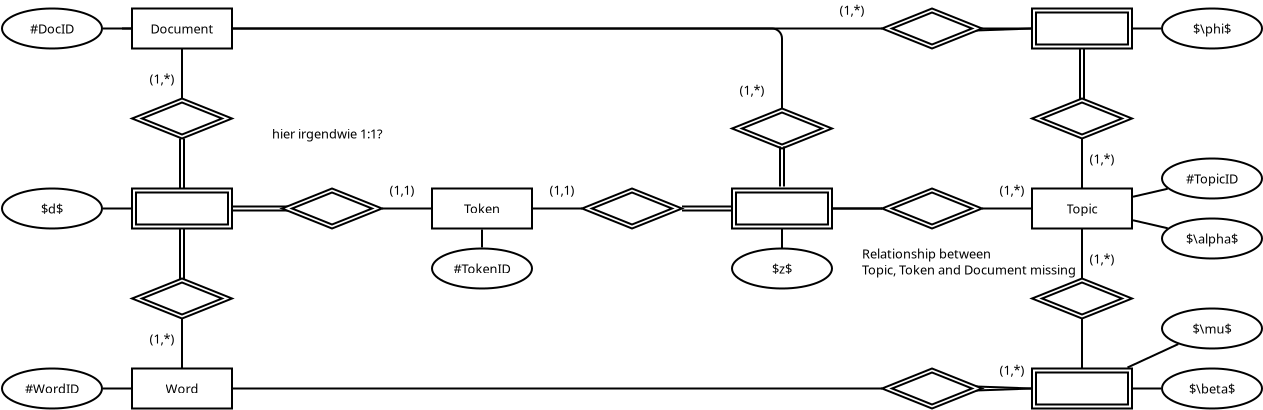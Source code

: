 <?xml version="1.0" encoding="UTF-8"?>
<dia:diagram xmlns:dia="http://www.lysator.liu.se/~alla/dia/">
  <dia:layer name="Background" visible="true">
    <dia:object type="Standard - Line" version="0" id="O0">
      <dia:attribute name="obj_pos">
        <dia:point val="62,13.6"/>
      </dia:attribute>
      <dia:attribute name="obj_bb">
        <dia:rectangle val="61.95,13.55;65.05,13.65"/>
      </dia:attribute>
      <dia:attribute name="conn_endpoints">
        <dia:point val="62,13.6"/>
        <dia:point val="65,13.6"/>
      </dia:attribute>
      <dia:attribute name="numcp">
        <dia:int val="1"/>
      </dia:attribute>
    </dia:object>
    <dia:object type="Standard - Line" version="0" id="O1">
      <dia:attribute name="obj_pos">
        <dia:point val="62,13.4"/>
      </dia:attribute>
      <dia:attribute name="obj_bb">
        <dia:rectangle val="61.95,13.35;64.95,13.45"/>
      </dia:attribute>
      <dia:attribute name="conn_endpoints">
        <dia:point val="62,13.4"/>
        <dia:point val="64.9,13.4"/>
      </dia:attribute>
      <dia:attribute name="numcp">
        <dia:int val="1"/>
      </dia:attribute>
    </dia:object>
    <dia:object type="Standard - Line" version="0" id="O2">
      <dia:attribute name="obj_pos">
        <dia:point val="99.2,22.4"/>
      </dia:attribute>
      <dia:attribute name="obj_bb">
        <dia:rectangle val="99.148,22.348;102.052,22.552"/>
      </dia:attribute>
      <dia:attribute name="conn_endpoints">
        <dia:point val="99.2,22.4"/>
        <dia:point val="102,22.5"/>
      </dia:attribute>
      <dia:attribute name="numcp">
        <dia:int val="1"/>
      </dia:attribute>
      <dia:connections>
        <dia:connection handle="1" to="O78" connection="3"/>
      </dia:connections>
    </dia:object>
    <dia:object type="Standard - Line" version="0" id="O3">
      <dia:attribute name="obj_pos">
        <dia:point val="99.2,22.6"/>
      </dia:attribute>
      <dia:attribute name="obj_bb">
        <dia:rectangle val="99.148,22.448;102.052,22.652"/>
      </dia:attribute>
      <dia:attribute name="conn_endpoints">
        <dia:point val="99.2,22.6"/>
        <dia:point val="102,22.5"/>
      </dia:attribute>
      <dia:attribute name="numcp">
        <dia:int val="1"/>
      </dia:attribute>
      <dia:connections>
        <dia:connection handle="1" to="O78" connection="3"/>
      </dia:connections>
    </dia:object>
    <dia:object type="Standard - Line" version="0" id="O4">
      <dia:attribute name="obj_pos">
        <dia:point val="104.5,19"/>
      </dia:attribute>
      <dia:attribute name="obj_bb">
        <dia:rectangle val="104.45,18.95;104.55,21.75"/>
      </dia:attribute>
      <dia:attribute name="conn_endpoints">
        <dia:point val="104.5,19"/>
        <dia:point val="104.5,21.7"/>
      </dia:attribute>
      <dia:attribute name="numcp">
        <dia:int val="1"/>
      </dia:attribute>
      <dia:connections>
        <dia:connection handle="0" to="O80" connection="6"/>
        <dia:connection handle="1" to="O79" connection="1"/>
      </dia:connections>
    </dia:object>
    <dia:object type="Standard - Line" version="0" id="O5">
      <dia:attribute name="obj_pos">
        <dia:point val="104.5,19"/>
      </dia:attribute>
      <dia:attribute name="obj_bb">
        <dia:rectangle val="104.45,18.95;104.55,21.75"/>
      </dia:attribute>
      <dia:attribute name="conn_endpoints">
        <dia:point val="104.5,19"/>
        <dia:point val="104.5,21.7"/>
      </dia:attribute>
      <dia:attribute name="numcp">
        <dia:int val="1"/>
      </dia:attribute>
      <dia:connections>
        <dia:connection handle="0" to="O80" connection="6"/>
        <dia:connection handle="1" to="O79" connection="1"/>
      </dia:connections>
    </dia:object>
    <dia:object type="Standard - Line" version="0" id="O6">
      <dia:attribute name="obj_pos">
        <dia:point val="99,4.5"/>
      </dia:attribute>
      <dia:attribute name="obj_bb">
        <dia:rectangle val="98.95,4.45;102.05,4.55"/>
      </dia:attribute>
      <dia:attribute name="conn_endpoints">
        <dia:point val="99,4.5"/>
        <dia:point val="102,4.5"/>
      </dia:attribute>
      <dia:attribute name="numcp">
        <dia:int val="1"/>
      </dia:attribute>
      <dia:connections>
        <dia:connection handle="0" to="O66" connection="4"/>
        <dia:connection handle="1" to="O67" connection="3"/>
      </dia:connections>
    </dia:object>
    <dia:object type="Standard - Line" version="0" id="O7">
      <dia:attribute name="obj_pos">
        <dia:point val="104.6,5.4"/>
      </dia:attribute>
      <dia:attribute name="obj_bb">
        <dia:rectangle val="104.55,5.35;104.65,8.15"/>
      </dia:attribute>
      <dia:attribute name="conn_endpoints">
        <dia:point val="104.6,5.4"/>
        <dia:point val="104.6,8.1"/>
      </dia:attribute>
      <dia:attribute name="numcp">
        <dia:int val="1"/>
      </dia:attribute>
    </dia:object>
    <dia:object type="Standard - Line" version="0" id="O8">
      <dia:attribute name="obj_pos">
        <dia:point val="104.4,5.4"/>
      </dia:attribute>
      <dia:attribute name="obj_bb">
        <dia:rectangle val="104.35,5.35;104.45,8.15"/>
      </dia:attribute>
      <dia:attribute name="conn_endpoints">
        <dia:point val="104.4,5.4"/>
        <dia:point val="104.4,8.1"/>
      </dia:attribute>
      <dia:attribute name="numcp">
        <dia:int val="1"/>
      </dia:attribute>
    </dia:object>
    <dia:object type="Standard - Line" version="0" id="O9">
      <dia:attribute name="obj_pos">
        <dia:point val="99.2,4.6"/>
      </dia:attribute>
      <dia:attribute name="obj_bb">
        <dia:rectangle val="99.148,4.448;102.052,4.652"/>
      </dia:attribute>
      <dia:attribute name="conn_endpoints">
        <dia:point val="99.2,4.6"/>
        <dia:point val="102,4.5"/>
      </dia:attribute>
      <dia:attribute name="numcp">
        <dia:int val="1"/>
      </dia:attribute>
      <dia:connections>
        <dia:connection handle="1" to="O67" connection="3"/>
      </dia:connections>
    </dia:object>
    <dia:object type="Standard - Line" version="0" id="O10">
      <dia:attribute name="obj_pos">
        <dia:point val="56.5,4.5"/>
      </dia:attribute>
      <dia:attribute name="obj_bb">
        <dia:rectangle val="56.45,4.45;94.55,4.55"/>
      </dia:attribute>
      <dia:attribute name="conn_endpoints">
        <dia:point val="56.5,4.5"/>
        <dia:point val="94.5,4.5"/>
      </dia:attribute>
      <dia:attribute name="numcp">
        <dia:int val="1"/>
      </dia:attribute>
      <dia:connections>
        <dia:connection handle="1" to="O65" connection="0"/>
      </dia:connections>
    </dia:object>
    <dia:object type="Standard - Line" version="0" id="O11">
      <dia:attribute name="obj_pos">
        <dia:point val="59.4,14.2"/>
      </dia:attribute>
      <dia:attribute name="obj_bb">
        <dia:rectangle val="59.35,14.15;59.45,17.15"/>
      </dia:attribute>
      <dia:attribute name="conn_endpoints">
        <dia:point val="59.4,14.2"/>
        <dia:point val="59.4,17.1"/>
      </dia:attribute>
      <dia:attribute name="numcp">
        <dia:int val="1"/>
      </dia:attribute>
    </dia:object>
    <dia:object type="Standard - Line" version="0" id="O12">
      <dia:attribute name="obj_pos">
        <dia:point val="59.6,14.4"/>
      </dia:attribute>
      <dia:attribute name="obj_bb">
        <dia:rectangle val="59.55,14.35;59.65,17.15"/>
      </dia:attribute>
      <dia:attribute name="conn_endpoints">
        <dia:point val="59.6,14.4"/>
        <dia:point val="59.6,17.1"/>
      </dia:attribute>
      <dia:attribute name="numcp">
        <dia:int val="1"/>
      </dia:attribute>
    </dia:object>
    <dia:object type="Standard - Line" version="0" id="O13">
      <dia:attribute name="obj_pos">
        <dia:point val="59.4,10"/>
      </dia:attribute>
      <dia:attribute name="obj_bb">
        <dia:rectangle val="59.35,9.95;59.45,12.55"/>
      </dia:attribute>
      <dia:attribute name="conn_endpoints">
        <dia:point val="59.4,10"/>
        <dia:point val="59.4,12.5"/>
      </dia:attribute>
      <dia:attribute name="numcp">
        <dia:int val="1"/>
      </dia:attribute>
    </dia:object>
    <dia:object type="Standard - Line" version="0" id="O14">
      <dia:attribute name="obj_pos">
        <dia:point val="59.6,10"/>
      </dia:attribute>
      <dia:attribute name="obj_bb">
        <dia:rectangle val="59.55,9.95;59.65,12.75"/>
      </dia:attribute>
      <dia:attribute name="conn_endpoints">
        <dia:point val="59.6,10"/>
        <dia:point val="59.6,12.7"/>
      </dia:attribute>
      <dia:attribute name="numcp">
        <dia:int val="1"/>
      </dia:attribute>
    </dia:object>
    <dia:object type="Standard - Box" version="0" id="O15">
      <dia:attribute name="obj_pos">
        <dia:point val="57,12.5"/>
      </dia:attribute>
      <dia:attribute name="obj_bb">
        <dia:rectangle val="56.95,12.45;62.05,14.55"/>
      </dia:attribute>
      <dia:attribute name="elem_corner">
        <dia:point val="57,12.5"/>
      </dia:attribute>
      <dia:attribute name="elem_width">
        <dia:real val="5"/>
      </dia:attribute>
      <dia:attribute name="elem_height">
        <dia:real val="2"/>
      </dia:attribute>
      <dia:attribute name="border_width">
        <dia:real val="0.1"/>
      </dia:attribute>
      <dia:attribute name="show_background">
        <dia:boolean val="true"/>
      </dia:attribute>
    </dia:object>
    <dia:object type="Standard - Box" version="0" id="O16">
      <dia:attribute name="obj_pos">
        <dia:point val="57.2,12.7"/>
      </dia:attribute>
      <dia:attribute name="obj_bb">
        <dia:rectangle val="57.15,12.65;61.85,14.35"/>
      </dia:attribute>
      <dia:attribute name="elem_corner">
        <dia:point val="57.2,12.7"/>
      </dia:attribute>
      <dia:attribute name="elem_width">
        <dia:real val="4.6"/>
      </dia:attribute>
      <dia:attribute name="elem_height">
        <dia:real val="1.6"/>
      </dia:attribute>
      <dia:attribute name="border_width">
        <dia:real val="0.1"/>
      </dia:attribute>
      <dia:attribute name="show_background">
        <dia:boolean val="false"/>
      </dia:attribute>
    </dia:object>
    <dia:object type="Standard - Polygon" version="0" id="O17">
      <dia:attribute name="obj_pos">
        <dia:point val="57,18"/>
      </dia:attribute>
      <dia:attribute name="obj_bb">
        <dia:rectangle val="56.865,16.946;62.135,19.054"/>
      </dia:attribute>
      <dia:attribute name="poly_points">
        <dia:point val="57,18"/>
        <dia:point val="59.5,17"/>
        <dia:point val="62,18"/>
        <dia:point val="59.5,19"/>
      </dia:attribute>
      <dia:attribute name="line_width">
        <dia:real val="0.1"/>
      </dia:attribute>
      <dia:attribute name="show_background">
        <dia:boolean val="true"/>
      </dia:attribute>
    </dia:object>
    <dia:object type="Standard - Box" version="0" id="O18">
      <dia:attribute name="obj_pos">
        <dia:point val="57,3.5"/>
      </dia:attribute>
      <dia:attribute name="obj_bb">
        <dia:rectangle val="56.95,3.45;62.05,5.55"/>
      </dia:attribute>
      <dia:attribute name="elem_corner">
        <dia:point val="57,3.5"/>
      </dia:attribute>
      <dia:attribute name="elem_width">
        <dia:real val="5"/>
      </dia:attribute>
      <dia:attribute name="elem_height">
        <dia:real val="2"/>
      </dia:attribute>
      <dia:attribute name="show_background">
        <dia:boolean val="true"/>
      </dia:attribute>
    </dia:object>
    <dia:object type="Standard - Text" version="1" id="O19">
      <dia:attribute name="obj_pos">
        <dia:point val="59.5,4.5"/>
      </dia:attribute>
      <dia:attribute name="obj_bb">
        <dia:rectangle val="58.059,4.114;60.941,4.886"/>
      </dia:attribute>
      <dia:attribute name="text">
        <dia:composite type="text">
          <dia:attribute name="string">
            <dia:string>#Document#</dia:string>
          </dia:attribute>
          <dia:attribute name="font">
            <dia:font family="sans" style="0" name="Helvetica"/>
          </dia:attribute>
          <dia:attribute name="height">
            <dia:real val="0.8"/>
          </dia:attribute>
          <dia:attribute name="pos">
            <dia:point val="59.5,4.754"/>
          </dia:attribute>
          <dia:attribute name="color">
            <dia:color val="#000000"/>
          </dia:attribute>
          <dia:attribute name="alignment">
            <dia:enum val="1"/>
          </dia:attribute>
        </dia:composite>
      </dia:attribute>
      <dia:attribute name="valign">
        <dia:enum val="2"/>
      </dia:attribute>
      <dia:connections>
        <dia:connection handle="0" to="O18" connection="8"/>
      </dia:connections>
    </dia:object>
    <dia:object type="Standard - Ellipse" version="0" id="O20">
      <dia:attribute name="obj_pos">
        <dia:point val="50.5,3.5"/>
      </dia:attribute>
      <dia:attribute name="obj_bb">
        <dia:rectangle val="50.45,3.45;55.55,5.55"/>
      </dia:attribute>
      <dia:attribute name="elem_corner">
        <dia:point val="50.5,3.5"/>
      </dia:attribute>
      <dia:attribute name="elem_width">
        <dia:real val="5"/>
      </dia:attribute>
      <dia:attribute name="elem_height">
        <dia:real val="2"/>
      </dia:attribute>
    </dia:object>
    <dia:object type="Standard - Text" version="1" id="O21">
      <dia:attribute name="obj_pos">
        <dia:point val="53,4.5"/>
      </dia:attribute>
      <dia:attribute name="obj_bb">
        <dia:rectangle val="51.891,4.114;54.109,4.886"/>
      </dia:attribute>
      <dia:attribute name="text">
        <dia:composite type="text">
          <dia:attribute name="string">
            <dia:string>##DocID#</dia:string>
          </dia:attribute>
          <dia:attribute name="font">
            <dia:font family="sans" style="0" name="Helvetica"/>
          </dia:attribute>
          <dia:attribute name="height">
            <dia:real val="0.8"/>
          </dia:attribute>
          <dia:attribute name="pos">
            <dia:point val="53,4.754"/>
          </dia:attribute>
          <dia:attribute name="color">
            <dia:color val="#000000"/>
          </dia:attribute>
          <dia:attribute name="alignment">
            <dia:enum val="1"/>
          </dia:attribute>
        </dia:composite>
      </dia:attribute>
      <dia:attribute name="valign">
        <dia:enum val="2"/>
      </dia:attribute>
      <dia:connections>
        <dia:connection handle="0" to="O20" connection="8"/>
      </dia:connections>
    </dia:object>
    <dia:object type="Standard - Ellipse" version="0" id="O22">
      <dia:attribute name="obj_pos">
        <dia:point val="87,15.5"/>
      </dia:attribute>
      <dia:attribute name="obj_bb">
        <dia:rectangle val="86.95,15.45;92.05,17.55"/>
      </dia:attribute>
      <dia:attribute name="elem_corner">
        <dia:point val="87,15.5"/>
      </dia:attribute>
      <dia:attribute name="elem_width">
        <dia:real val="5"/>
      </dia:attribute>
      <dia:attribute name="elem_height">
        <dia:real val="2"/>
      </dia:attribute>
    </dia:object>
    <dia:object type="Standard - Text" version="1" id="O23">
      <dia:attribute name="obj_pos">
        <dia:point val="89.5,16.5"/>
      </dia:attribute>
      <dia:attribute name="obj_bb">
        <dia:rectangle val="89.007,16.114;89.993,16.886"/>
      </dia:attribute>
      <dia:attribute name="text">
        <dia:composite type="text">
          <dia:attribute name="string">
            <dia:string>#$z$#</dia:string>
          </dia:attribute>
          <dia:attribute name="font">
            <dia:font family="sans" style="0" name="Helvetica"/>
          </dia:attribute>
          <dia:attribute name="height">
            <dia:real val="0.8"/>
          </dia:attribute>
          <dia:attribute name="pos">
            <dia:point val="89.5,16.754"/>
          </dia:attribute>
          <dia:attribute name="color">
            <dia:color val="#000000"/>
          </dia:attribute>
          <dia:attribute name="alignment">
            <dia:enum val="1"/>
          </dia:attribute>
        </dia:composite>
      </dia:attribute>
      <dia:attribute name="valign">
        <dia:enum val="2"/>
      </dia:attribute>
      <dia:connections>
        <dia:connection handle="0" to="O22" connection="8"/>
      </dia:connections>
    </dia:object>
    <dia:object type="Standard - Line" version="0" id="O24">
      <dia:attribute name="obj_pos">
        <dia:point val="56.951,4.5"/>
      </dia:attribute>
      <dia:attribute name="obj_bb">
        <dia:rectangle val="55.499,4.45;57.001,4.55"/>
      </dia:attribute>
      <dia:attribute name="conn_endpoints">
        <dia:point val="56.951,4.5"/>
        <dia:point val="55.549,4.5"/>
      </dia:attribute>
      <dia:attribute name="numcp">
        <dia:int val="1"/>
      </dia:attribute>
      <dia:connections>
        <dia:connection handle="0" to="O18" connection="8"/>
        <dia:connection handle="1" to="O20" connection="8"/>
      </dia:connections>
    </dia:object>
    <dia:object type="Standard - Polygon" version="0" id="O25">
      <dia:attribute name="obj_pos">
        <dia:point val="57,9"/>
      </dia:attribute>
      <dia:attribute name="obj_bb">
        <dia:rectangle val="56.865,7.946;62.135,10.054"/>
      </dia:attribute>
      <dia:attribute name="poly_points">
        <dia:point val="57,9"/>
        <dia:point val="59.5,8"/>
        <dia:point val="62,9"/>
        <dia:point val="59.5,10"/>
      </dia:attribute>
      <dia:attribute name="line_width">
        <dia:real val="0.1"/>
      </dia:attribute>
      <dia:attribute name="show_background">
        <dia:boolean val="true"/>
      </dia:attribute>
    </dia:object>
    <dia:object type="Standard - Line" version="0" id="O26">
      <dia:attribute name="obj_pos">
        <dia:point val="59.5,5.5"/>
      </dia:attribute>
      <dia:attribute name="obj_bb">
        <dia:rectangle val="59.45,5.45;59.55,8.05"/>
      </dia:attribute>
      <dia:attribute name="conn_endpoints">
        <dia:point val="59.5,5.5"/>
        <dia:point val="59.5,8"/>
      </dia:attribute>
      <dia:attribute name="numcp">
        <dia:int val="1"/>
      </dia:attribute>
      <dia:connections>
        <dia:connection handle="0" to="O18" connection="6"/>
        <dia:connection handle="1" to="O25" connection="2"/>
      </dia:connections>
    </dia:object>
    <dia:object type="Standard - Ellipse" version="0" id="O27">
      <dia:attribute name="obj_pos">
        <dia:point val="50.5,12.5"/>
      </dia:attribute>
      <dia:attribute name="obj_bb">
        <dia:rectangle val="50.45,12.45;55.55,14.55"/>
      </dia:attribute>
      <dia:attribute name="elem_corner">
        <dia:point val="50.5,12.5"/>
      </dia:attribute>
      <dia:attribute name="elem_width">
        <dia:real val="5"/>
      </dia:attribute>
      <dia:attribute name="elem_height">
        <dia:real val="2"/>
      </dia:attribute>
    </dia:object>
    <dia:object type="Standard - Text" version="1" id="O28">
      <dia:attribute name="obj_pos">
        <dia:point val="53,13.5"/>
      </dia:attribute>
      <dia:attribute name="obj_bb">
        <dia:rectangle val="52.472,13.114;53.528,13.886"/>
      </dia:attribute>
      <dia:attribute name="text">
        <dia:composite type="text">
          <dia:attribute name="string">
            <dia:string>#$d$#</dia:string>
          </dia:attribute>
          <dia:attribute name="font">
            <dia:font family="sans" style="0" name="Helvetica"/>
          </dia:attribute>
          <dia:attribute name="height">
            <dia:real val="0.8"/>
          </dia:attribute>
          <dia:attribute name="pos">
            <dia:point val="53,13.754"/>
          </dia:attribute>
          <dia:attribute name="color">
            <dia:color val="#000000"/>
          </dia:attribute>
          <dia:attribute name="alignment">
            <dia:enum val="1"/>
          </dia:attribute>
        </dia:composite>
      </dia:attribute>
      <dia:attribute name="valign">
        <dia:enum val="2"/>
      </dia:attribute>
      <dia:connections>
        <dia:connection handle="0" to="O27" connection="8"/>
      </dia:connections>
    </dia:object>
    <dia:object type="Standard - Line" version="0" id="O29">
      <dia:attribute name="obj_pos">
        <dia:point val="56.951,13.5"/>
      </dia:attribute>
      <dia:attribute name="obj_bb">
        <dia:rectangle val="55.499,13.45;57.001,13.55"/>
      </dia:attribute>
      <dia:attribute name="conn_endpoints">
        <dia:point val="56.951,13.5"/>
        <dia:point val="55.549,13.5"/>
      </dia:attribute>
      <dia:attribute name="numcp">
        <dia:int val="1"/>
      </dia:attribute>
      <dia:connections>
        <dia:connection handle="0" to="O15" connection="8"/>
        <dia:connection handle="1" to="O27" connection="8"/>
      </dia:connections>
    </dia:object>
    <dia:object type="Standard - Ellipse" version="0" id="O30">
      <dia:attribute name="obj_pos">
        <dia:point val="72,15.5"/>
      </dia:attribute>
      <dia:attribute name="obj_bb">
        <dia:rectangle val="71.95,15.45;77.05,17.55"/>
      </dia:attribute>
      <dia:attribute name="elem_corner">
        <dia:point val="72,15.5"/>
      </dia:attribute>
      <dia:attribute name="elem_width">
        <dia:real val="5"/>
      </dia:attribute>
      <dia:attribute name="elem_height">
        <dia:real val="2"/>
      </dia:attribute>
    </dia:object>
    <dia:object type="Standard - Text" version="1" id="O31">
      <dia:attribute name="obj_pos">
        <dia:point val="74.5,16.5"/>
      </dia:attribute>
      <dia:attribute name="obj_bb">
        <dia:rectangle val="73.061,16.114;75.939,16.886"/>
      </dia:attribute>
      <dia:attribute name="text">
        <dia:composite type="text">
          <dia:attribute name="string">
            <dia:string>##TokenID#</dia:string>
          </dia:attribute>
          <dia:attribute name="font">
            <dia:font family="sans" style="0" name="Helvetica"/>
          </dia:attribute>
          <dia:attribute name="height">
            <dia:real val="0.8"/>
          </dia:attribute>
          <dia:attribute name="pos">
            <dia:point val="74.5,16.754"/>
          </dia:attribute>
          <dia:attribute name="color">
            <dia:color val="#000000"/>
          </dia:attribute>
          <dia:attribute name="alignment">
            <dia:enum val="1"/>
          </dia:attribute>
        </dia:composite>
      </dia:attribute>
      <dia:attribute name="valign">
        <dia:enum val="2"/>
      </dia:attribute>
      <dia:connections>
        <dia:connection handle="0" to="O30" connection="8"/>
      </dia:connections>
    </dia:object>
    <dia:object type="Standard - Line" version="0" id="O32">
      <dia:attribute name="obj_pos">
        <dia:point val="74.5,15.45"/>
      </dia:attribute>
      <dia:attribute name="obj_bb">
        <dia:rectangle val="74.45,14.5;74.55,15.5"/>
      </dia:attribute>
      <dia:attribute name="conn_endpoints">
        <dia:point val="74.5,15.45"/>
        <dia:point val="74.5,14.55"/>
      </dia:attribute>
      <dia:attribute name="numcp">
        <dia:int val="1"/>
      </dia:attribute>
      <dia:connections>
        <dia:connection handle="0" to="O30" connection="8"/>
        <dia:connection handle="1" to="O56" connection="8"/>
      </dia:connections>
    </dia:object>
    <dia:object type="Standard - Polygon" version="0" id="O33">
      <dia:attribute name="obj_pos">
        <dia:point val="57.5,9"/>
      </dia:attribute>
      <dia:attribute name="obj_bb">
        <dia:rectangle val="57.365,8.146;61.635,9.854"/>
      </dia:attribute>
      <dia:attribute name="poly_points">
        <dia:point val="57.5,9"/>
        <dia:point val="59.5,8.2"/>
        <dia:point val="61.5,9"/>
        <dia:point val="59.5,9.8"/>
      </dia:attribute>
      <dia:attribute name="line_width">
        <dia:real val="0.1"/>
      </dia:attribute>
      <dia:attribute name="show_background">
        <dia:boolean val="false"/>
      </dia:attribute>
    </dia:object>
    <dia:object type="Standard - Box" version="0" id="O34">
      <dia:attribute name="obj_pos">
        <dia:point val="102,12.5"/>
      </dia:attribute>
      <dia:attribute name="obj_bb">
        <dia:rectangle val="101.95,12.45;107.05,14.55"/>
      </dia:attribute>
      <dia:attribute name="elem_corner">
        <dia:point val="102,12.5"/>
      </dia:attribute>
      <dia:attribute name="elem_width">
        <dia:real val="5"/>
      </dia:attribute>
      <dia:attribute name="elem_height">
        <dia:real val="2"/>
      </dia:attribute>
      <dia:attribute name="show_background">
        <dia:boolean val="true"/>
      </dia:attribute>
    </dia:object>
    <dia:object type="Standard - Text" version="1" id="O35">
      <dia:attribute name="obj_pos">
        <dia:point val="104.5,13.5"/>
      </dia:attribute>
      <dia:attribute name="obj_bb">
        <dia:rectangle val="103.74,13.114;105.26,13.886"/>
      </dia:attribute>
      <dia:attribute name="text">
        <dia:composite type="text">
          <dia:attribute name="string">
            <dia:string>#Topic#</dia:string>
          </dia:attribute>
          <dia:attribute name="font">
            <dia:font family="sans" style="0" name="Helvetica"/>
          </dia:attribute>
          <dia:attribute name="height">
            <dia:real val="0.8"/>
          </dia:attribute>
          <dia:attribute name="pos">
            <dia:point val="104.5,13.754"/>
          </dia:attribute>
          <dia:attribute name="color">
            <dia:color val="#000000"/>
          </dia:attribute>
          <dia:attribute name="alignment">
            <dia:enum val="1"/>
          </dia:attribute>
        </dia:composite>
      </dia:attribute>
      <dia:attribute name="valign">
        <dia:enum val="2"/>
      </dia:attribute>
      <dia:connections>
        <dia:connection handle="0" to="O34" connection="8"/>
      </dia:connections>
    </dia:object>
    <dia:object type="Standard - Ellipse" version="0" id="O36">
      <dia:attribute name="obj_pos">
        <dia:point val="108.5,18.5"/>
      </dia:attribute>
      <dia:attribute name="obj_bb">
        <dia:rectangle val="108.45,18.45;113.55,20.55"/>
      </dia:attribute>
      <dia:attribute name="elem_corner">
        <dia:point val="108.5,18.5"/>
      </dia:attribute>
      <dia:attribute name="elem_width">
        <dia:real val="5"/>
      </dia:attribute>
      <dia:attribute name="elem_height">
        <dia:real val="2"/>
      </dia:attribute>
    </dia:object>
    <dia:object type="Standard - Text" version="1" id="O37">
      <dia:attribute name="obj_pos">
        <dia:point val="111,19.5"/>
      </dia:attribute>
      <dia:attribute name="obj_bb">
        <dia:rectangle val="110.08,19.114;111.92,19.886"/>
      </dia:attribute>
      <dia:attribute name="text">
        <dia:composite type="text">
          <dia:attribute name="string">
            <dia:string>#$\mu$#</dia:string>
          </dia:attribute>
          <dia:attribute name="font">
            <dia:font family="sans" style="0" name="Helvetica"/>
          </dia:attribute>
          <dia:attribute name="height">
            <dia:real val="0.8"/>
          </dia:attribute>
          <dia:attribute name="pos">
            <dia:point val="111,19.754"/>
          </dia:attribute>
          <dia:attribute name="color">
            <dia:color val="#000000"/>
          </dia:attribute>
          <dia:attribute name="alignment">
            <dia:enum val="1"/>
          </dia:attribute>
        </dia:composite>
      </dia:attribute>
      <dia:attribute name="valign">
        <dia:enum val="2"/>
      </dia:attribute>
      <dia:connections>
        <dia:connection handle="0" to="O36" connection="8"/>
      </dia:connections>
    </dia:object>
    <dia:object type="Standard - Ellipse" version="0" id="O38">
      <dia:attribute name="obj_pos">
        <dia:point val="108.5,21.5"/>
      </dia:attribute>
      <dia:attribute name="obj_bb">
        <dia:rectangle val="108.45,21.45;113.55,23.55"/>
      </dia:attribute>
      <dia:attribute name="elem_corner">
        <dia:point val="108.5,21.5"/>
      </dia:attribute>
      <dia:attribute name="elem_width">
        <dia:real val="5"/>
      </dia:attribute>
      <dia:attribute name="elem_height">
        <dia:real val="2"/>
      </dia:attribute>
    </dia:object>
    <dia:object type="Standard - Text" version="1" id="O39">
      <dia:attribute name="obj_pos">
        <dia:point val="111,22.5"/>
      </dia:attribute>
      <dia:attribute name="obj_bb">
        <dia:rectangle val="109.906,22.114;112.094,22.886"/>
      </dia:attribute>
      <dia:attribute name="text">
        <dia:composite type="text">
          <dia:attribute name="string">
            <dia:string>#$\beta$#</dia:string>
          </dia:attribute>
          <dia:attribute name="font">
            <dia:font family="sans" style="0" name="Helvetica"/>
          </dia:attribute>
          <dia:attribute name="height">
            <dia:real val="0.8"/>
          </dia:attribute>
          <dia:attribute name="pos">
            <dia:point val="111,22.754"/>
          </dia:attribute>
          <dia:attribute name="color">
            <dia:color val="#000000"/>
          </dia:attribute>
          <dia:attribute name="alignment">
            <dia:enum val="1"/>
          </dia:attribute>
        </dia:composite>
      </dia:attribute>
      <dia:attribute name="valign">
        <dia:enum val="2"/>
      </dia:attribute>
      <dia:connections>
        <dia:connection handle="0" to="O38" connection="8"/>
      </dia:connections>
    </dia:object>
    <dia:object type="Standard - Ellipse" version="0" id="O40">
      <dia:attribute name="obj_pos">
        <dia:point val="108.5,11"/>
      </dia:attribute>
      <dia:attribute name="obj_bb">
        <dia:rectangle val="108.45,10.95;113.55,13.05"/>
      </dia:attribute>
      <dia:attribute name="elem_corner">
        <dia:point val="108.5,11"/>
      </dia:attribute>
      <dia:attribute name="elem_width">
        <dia:real val="5"/>
      </dia:attribute>
      <dia:attribute name="elem_height">
        <dia:real val="2"/>
      </dia:attribute>
    </dia:object>
    <dia:object type="Standard - Text" version="1" id="O41">
      <dia:attribute name="obj_pos">
        <dia:point val="111,12"/>
      </dia:attribute>
      <dia:attribute name="obj_bb">
        <dia:rectangle val="109.67,11.614;112.33,12.386"/>
      </dia:attribute>
      <dia:attribute name="text">
        <dia:composite type="text">
          <dia:attribute name="string">
            <dia:string>##TopicID#</dia:string>
          </dia:attribute>
          <dia:attribute name="font">
            <dia:font family="sans" style="0" name="Helvetica"/>
          </dia:attribute>
          <dia:attribute name="height">
            <dia:real val="0.8"/>
          </dia:attribute>
          <dia:attribute name="pos">
            <dia:point val="111,12.254"/>
          </dia:attribute>
          <dia:attribute name="color">
            <dia:color val="#000000"/>
          </dia:attribute>
          <dia:attribute name="alignment">
            <dia:enum val="1"/>
          </dia:attribute>
        </dia:composite>
      </dia:attribute>
      <dia:attribute name="valign">
        <dia:enum val="2"/>
      </dia:attribute>
      <dia:connections>
        <dia:connection handle="0" to="O40" connection="8"/>
      </dia:connections>
    </dia:object>
    <dia:object type="Standard - Line" version="0" id="O42">
      <dia:attribute name="obj_pos">
        <dia:point val="107.049,12.912"/>
      </dia:attribute>
      <dia:attribute name="obj_bb">
        <dia:rectangle val="106.989,12.451;108.846,12.972"/>
      </dia:attribute>
      <dia:attribute name="conn_endpoints">
        <dia:point val="107.049,12.912"/>
        <dia:point val="108.786,12.511"/>
      </dia:attribute>
      <dia:attribute name="numcp">
        <dia:int val="1"/>
      </dia:attribute>
      <dia:connections>
        <dia:connection handle="0" to="O34" connection="8"/>
        <dia:connection handle="1" to="O40" connection="8"/>
      </dia:connections>
    </dia:object>
    <dia:object type="Standard - Box" version="0" id="O43">
      <dia:attribute name="obj_pos">
        <dia:point val="57,21.5"/>
      </dia:attribute>
      <dia:attribute name="obj_bb">
        <dia:rectangle val="56.95,21.45;62.05,23.55"/>
      </dia:attribute>
      <dia:attribute name="elem_corner">
        <dia:point val="57,21.5"/>
      </dia:attribute>
      <dia:attribute name="elem_width">
        <dia:real val="5"/>
      </dia:attribute>
      <dia:attribute name="elem_height">
        <dia:real val="2"/>
      </dia:attribute>
      <dia:attribute name="show_background">
        <dia:boolean val="true"/>
      </dia:attribute>
    </dia:object>
    <dia:object type="Standard - Text" version="1" id="O44">
      <dia:attribute name="obj_pos">
        <dia:point val="59.5,22.5"/>
      </dia:attribute>
      <dia:attribute name="obj_bb">
        <dia:rectangle val="58.745,22.114;60.255,22.886"/>
      </dia:attribute>
      <dia:attribute name="text">
        <dia:composite type="text">
          <dia:attribute name="string">
            <dia:string>#Word#</dia:string>
          </dia:attribute>
          <dia:attribute name="font">
            <dia:font family="sans" style="0" name="Helvetica"/>
          </dia:attribute>
          <dia:attribute name="height">
            <dia:real val="0.8"/>
          </dia:attribute>
          <dia:attribute name="pos">
            <dia:point val="59.5,22.754"/>
          </dia:attribute>
          <dia:attribute name="color">
            <dia:color val="#000000"/>
          </dia:attribute>
          <dia:attribute name="alignment">
            <dia:enum val="1"/>
          </dia:attribute>
        </dia:composite>
      </dia:attribute>
      <dia:attribute name="valign">
        <dia:enum val="2"/>
      </dia:attribute>
      <dia:connections>
        <dia:connection handle="0" to="O43" connection="8"/>
      </dia:connections>
    </dia:object>
    <dia:object type="Standard - Ellipse" version="0" id="O45">
      <dia:attribute name="obj_pos">
        <dia:point val="108.5,3.5"/>
      </dia:attribute>
      <dia:attribute name="obj_bb">
        <dia:rectangle val="108.45,3.45;113.55,5.55"/>
      </dia:attribute>
      <dia:attribute name="elem_corner">
        <dia:point val="108.5,3.5"/>
      </dia:attribute>
      <dia:attribute name="elem_width">
        <dia:real val="5"/>
      </dia:attribute>
      <dia:attribute name="elem_height">
        <dia:real val="2"/>
      </dia:attribute>
    </dia:object>
    <dia:object type="Standard - Text" version="1" id="O46">
      <dia:attribute name="obj_pos">
        <dia:point val="111,4.5"/>
      </dia:attribute>
      <dia:attribute name="obj_bb">
        <dia:rectangle val="110.098,4.114;111.903,4.886"/>
      </dia:attribute>
      <dia:attribute name="text">
        <dia:composite type="text">
          <dia:attribute name="string">
            <dia:string>#$\phi$#</dia:string>
          </dia:attribute>
          <dia:attribute name="font">
            <dia:font family="sans" style="0" name="Helvetica"/>
          </dia:attribute>
          <dia:attribute name="height">
            <dia:real val="0.8"/>
          </dia:attribute>
          <dia:attribute name="pos">
            <dia:point val="111,4.754"/>
          </dia:attribute>
          <dia:attribute name="color">
            <dia:color val="#000000"/>
          </dia:attribute>
          <dia:attribute name="alignment">
            <dia:enum val="1"/>
          </dia:attribute>
        </dia:composite>
      </dia:attribute>
      <dia:attribute name="valign">
        <dia:enum val="2"/>
      </dia:attribute>
      <dia:connections>
        <dia:connection handle="0" to="O45" connection="8"/>
      </dia:connections>
    </dia:object>
    <dia:object type="Standard - Ellipse" version="0" id="O47">
      <dia:attribute name="obj_pos">
        <dia:point val="108.5,14"/>
      </dia:attribute>
      <dia:attribute name="obj_bb">
        <dia:rectangle val="108.45,13.95;113.55,16.05"/>
      </dia:attribute>
      <dia:attribute name="elem_corner">
        <dia:point val="108.5,14"/>
      </dia:attribute>
      <dia:attribute name="elem_width">
        <dia:real val="5"/>
      </dia:attribute>
      <dia:attribute name="elem_height">
        <dia:real val="2"/>
      </dia:attribute>
    </dia:object>
    <dia:object type="Standard - Text" version="1" id="O48">
      <dia:attribute name="obj_pos">
        <dia:point val="111,15"/>
      </dia:attribute>
      <dia:attribute name="obj_bb">
        <dia:rectangle val="109.763,14.614;112.238,15.386"/>
      </dia:attribute>
      <dia:attribute name="text">
        <dia:composite type="text">
          <dia:attribute name="string">
            <dia:string>#$\alpha$#</dia:string>
          </dia:attribute>
          <dia:attribute name="font">
            <dia:font family="sans" style="0" name="Helvetica"/>
          </dia:attribute>
          <dia:attribute name="height">
            <dia:real val="0.8"/>
          </dia:attribute>
          <dia:attribute name="pos">
            <dia:point val="111,15.254"/>
          </dia:attribute>
          <dia:attribute name="color">
            <dia:color val="#000000"/>
          </dia:attribute>
          <dia:attribute name="alignment">
            <dia:enum val="1"/>
          </dia:attribute>
        </dia:composite>
      </dia:attribute>
      <dia:attribute name="valign">
        <dia:enum val="2"/>
      </dia:attribute>
      <dia:connections>
        <dia:connection handle="0" to="O47" connection="8"/>
      </dia:connections>
    </dia:object>
    <dia:object type="Standard - Line" version="0" id="O49">
      <dia:attribute name="obj_pos">
        <dia:point val="59.5,19"/>
      </dia:attribute>
      <dia:attribute name="obj_bb">
        <dia:rectangle val="59.45,18.95;59.55,21.55"/>
      </dia:attribute>
      <dia:attribute name="conn_endpoints">
        <dia:point val="59.5,19"/>
        <dia:point val="59.5,21.5"/>
      </dia:attribute>
      <dia:attribute name="numcp">
        <dia:int val="1"/>
      </dia:attribute>
      <dia:connections>
        <dia:connection handle="0" to="O17" connection="6"/>
        <dia:connection handle="1" to="O43" connection="1"/>
      </dia:connections>
    </dia:object>
    <dia:object type="Standard - Ellipse" version="0" id="O50">
      <dia:attribute name="obj_pos">
        <dia:point val="50.5,21.5"/>
      </dia:attribute>
      <dia:attribute name="obj_bb">
        <dia:rectangle val="50.45,21.45;55.55,23.55"/>
      </dia:attribute>
      <dia:attribute name="elem_corner">
        <dia:point val="50.5,21.5"/>
      </dia:attribute>
      <dia:attribute name="elem_width">
        <dia:real val="5"/>
      </dia:attribute>
      <dia:attribute name="elem_height">
        <dia:real val="2"/>
      </dia:attribute>
    </dia:object>
    <dia:object type="Standard - Text" version="1" id="O51">
      <dia:attribute name="obj_pos">
        <dia:point val="53,22.5"/>
      </dia:attribute>
      <dia:attribute name="obj_bb">
        <dia:rectangle val="51.675,22.114;54.325,22.886"/>
      </dia:attribute>
      <dia:attribute name="text">
        <dia:composite type="text">
          <dia:attribute name="string">
            <dia:string>##WordID#</dia:string>
          </dia:attribute>
          <dia:attribute name="font">
            <dia:font family="sans" style="0" name="Helvetica"/>
          </dia:attribute>
          <dia:attribute name="height">
            <dia:real val="0.8"/>
          </dia:attribute>
          <dia:attribute name="pos">
            <dia:point val="53,22.754"/>
          </dia:attribute>
          <dia:attribute name="color">
            <dia:color val="#000000"/>
          </dia:attribute>
          <dia:attribute name="alignment">
            <dia:enum val="1"/>
          </dia:attribute>
        </dia:composite>
      </dia:attribute>
      <dia:attribute name="valign">
        <dia:enum val="2"/>
      </dia:attribute>
      <dia:connections>
        <dia:connection handle="0" to="O50" connection="8"/>
      </dia:connections>
    </dia:object>
    <dia:object type="Standard - Line" version="0" id="O52">
      <dia:attribute name="obj_pos">
        <dia:point val="56.951,22.5"/>
      </dia:attribute>
      <dia:attribute name="obj_bb">
        <dia:rectangle val="55.499,22.45;57.001,22.55"/>
      </dia:attribute>
      <dia:attribute name="conn_endpoints">
        <dia:point val="56.951,22.5"/>
        <dia:point val="55.549,22.5"/>
      </dia:attribute>
      <dia:attribute name="numcp">
        <dia:int val="1"/>
      </dia:attribute>
      <dia:connections>
        <dia:connection handle="0" to="O43" connection="8"/>
        <dia:connection handle="1" to="O50" connection="8"/>
      </dia:connections>
    </dia:object>
    <dia:object type="Standard - Line" version="0" id="O53">
      <dia:attribute name="obj_pos">
        <dia:point val="107.049,14.088"/>
      </dia:attribute>
      <dia:attribute name="obj_bb">
        <dia:rectangle val="106.989,14.028;108.846,14.549"/>
      </dia:attribute>
      <dia:attribute name="conn_endpoints">
        <dia:point val="107.049,14.088"/>
        <dia:point val="108.786,14.489"/>
      </dia:attribute>
      <dia:attribute name="numcp">
        <dia:int val="1"/>
      </dia:attribute>
      <dia:connections>
        <dia:connection handle="0" to="O34" connection="8"/>
        <dia:connection handle="1" to="O47" connection="8"/>
      </dia:connections>
    </dia:object>
    <dia:object type="Standard - Line" version="0" id="O54">
      <dia:attribute name="obj_pos">
        <dia:point val="107.049,4.5"/>
      </dia:attribute>
      <dia:attribute name="obj_bb">
        <dia:rectangle val="106.999,4.45;108.501,4.55"/>
      </dia:attribute>
      <dia:attribute name="conn_endpoints">
        <dia:point val="107.049,4.5"/>
        <dia:point val="108.451,4.5"/>
      </dia:attribute>
      <dia:attribute name="numcp">
        <dia:int val="1"/>
      </dia:attribute>
      <dia:connections>
        <dia:connection handle="0" to="O67" connection="8"/>
        <dia:connection handle="1" to="O45" connection="8"/>
      </dia:connections>
    </dia:object>
    <dia:object type="Standard - Polygon" version="0" id="O55">
      <dia:attribute name="obj_pos">
        <dia:point val="57.5,18"/>
      </dia:attribute>
      <dia:attribute name="obj_bb">
        <dia:rectangle val="57.365,17.146;61.635,18.854"/>
      </dia:attribute>
      <dia:attribute name="poly_points">
        <dia:point val="57.5,18"/>
        <dia:point val="59.5,17.2"/>
        <dia:point val="61.5,18"/>
        <dia:point val="59.5,18.8"/>
      </dia:attribute>
      <dia:attribute name="line_width">
        <dia:real val="0.1"/>
      </dia:attribute>
      <dia:attribute name="show_background">
        <dia:boolean val="false"/>
      </dia:attribute>
    </dia:object>
    <dia:object type="Standard - Box" version="0" id="O56">
      <dia:attribute name="obj_pos">
        <dia:point val="72,12.5"/>
      </dia:attribute>
      <dia:attribute name="obj_bb">
        <dia:rectangle val="71.95,12.45;77.05,14.55"/>
      </dia:attribute>
      <dia:attribute name="elem_corner">
        <dia:point val="72,12.5"/>
      </dia:attribute>
      <dia:attribute name="elem_width">
        <dia:real val="5"/>
      </dia:attribute>
      <dia:attribute name="elem_height">
        <dia:real val="2"/>
      </dia:attribute>
      <dia:attribute name="border_width">
        <dia:real val="0.1"/>
      </dia:attribute>
      <dia:attribute name="show_background">
        <dia:boolean val="true"/>
      </dia:attribute>
    </dia:object>
    <dia:object type="Standard - Text" version="1" id="O57">
      <dia:attribute name="obj_pos">
        <dia:point val="74.5,13.5"/>
      </dia:attribute>
      <dia:attribute name="obj_bb">
        <dia:rectangle val="73.631,13.114;75.369,13.886"/>
      </dia:attribute>
      <dia:attribute name="text">
        <dia:composite type="text">
          <dia:attribute name="string">
            <dia:string>#Token#</dia:string>
          </dia:attribute>
          <dia:attribute name="font">
            <dia:font family="sans" style="0" name="Helvetica"/>
          </dia:attribute>
          <dia:attribute name="height">
            <dia:real val="0.8"/>
          </dia:attribute>
          <dia:attribute name="pos">
            <dia:point val="74.5,13.754"/>
          </dia:attribute>
          <dia:attribute name="color">
            <dia:color val="#000000"/>
          </dia:attribute>
          <dia:attribute name="alignment">
            <dia:enum val="1"/>
          </dia:attribute>
        </dia:composite>
      </dia:attribute>
      <dia:attribute name="valign">
        <dia:enum val="2"/>
      </dia:attribute>
      <dia:connections>
        <dia:connection handle="0" to="O56" connection="8"/>
      </dia:connections>
    </dia:object>
    <dia:object type="Standard - Polygon" version="0" id="O58">
      <dia:attribute name="obj_pos">
        <dia:point val="64.5,13.5"/>
      </dia:attribute>
      <dia:attribute name="obj_bb">
        <dia:rectangle val="64.365,12.446;69.635,14.554"/>
      </dia:attribute>
      <dia:attribute name="poly_points">
        <dia:point val="64.5,13.5"/>
        <dia:point val="67,12.5"/>
        <dia:point val="69.5,13.5"/>
        <dia:point val="67,14.5"/>
      </dia:attribute>
      <dia:attribute name="line_width">
        <dia:real val="0.1"/>
      </dia:attribute>
      <dia:attribute name="show_background">
        <dia:boolean val="true"/>
      </dia:attribute>
    </dia:object>
    <dia:object type="Standard - Polygon" version="0" id="O59">
      <dia:attribute name="obj_pos">
        <dia:point val="65,13.5"/>
      </dia:attribute>
      <dia:attribute name="obj_bb">
        <dia:rectangle val="64.865,12.646;69.135,14.354"/>
      </dia:attribute>
      <dia:attribute name="poly_points">
        <dia:point val="65,13.5"/>
        <dia:point val="67,12.7"/>
        <dia:point val="69,13.5"/>
        <dia:point val="67,14.3"/>
      </dia:attribute>
      <dia:attribute name="line_width">
        <dia:real val="0.1"/>
      </dia:attribute>
      <dia:attribute name="show_background">
        <dia:boolean val="false"/>
      </dia:attribute>
    </dia:object>
    <dia:object type="Standard - Line" version="0" id="O60">
      <dia:attribute name="obj_pos">
        <dia:point val="71.95,13.5"/>
      </dia:attribute>
      <dia:attribute name="obj_bb">
        <dia:rectangle val="69.45,13.45;72.0,13.55"/>
      </dia:attribute>
      <dia:attribute name="conn_endpoints">
        <dia:point val="71.95,13.5"/>
        <dia:point val="69.5,13.5"/>
      </dia:attribute>
      <dia:attribute name="numcp">
        <dia:int val="1"/>
      </dia:attribute>
      <dia:connections>
        <dia:connection handle="0" to="O56" connection="8"/>
        <dia:connection handle="1" to="O58" connection="8"/>
      </dia:connections>
    </dia:object>
    <dia:object type="Standard - Text" version="1" id="O61">
      <dia:attribute name="obj_pos">
        <dia:point val="64,10"/>
      </dia:attribute>
      <dia:attribute name="obj_bb">
        <dia:rectangle val="64,9.36;69.445,10.133"/>
      </dia:attribute>
      <dia:attribute name="text">
        <dia:composite type="text">
          <dia:attribute name="string">
            <dia:string>#hier irgendwie 1:1?#</dia:string>
          </dia:attribute>
          <dia:attribute name="font">
            <dia:font family="sans" style="0" name="Helvetica"/>
          </dia:attribute>
          <dia:attribute name="height">
            <dia:real val="0.8"/>
          </dia:attribute>
          <dia:attribute name="pos">
            <dia:point val="64,10"/>
          </dia:attribute>
          <dia:attribute name="color">
            <dia:color val="#000000"/>
          </dia:attribute>
          <dia:attribute name="alignment">
            <dia:enum val="0"/>
          </dia:attribute>
        </dia:composite>
      </dia:attribute>
      <dia:attribute name="valign">
        <dia:enum val="3"/>
      </dia:attribute>
    </dia:object>
    <dia:object type="Standard - Text" version="1" id="O62">
      <dia:attribute name="obj_pos">
        <dia:point val="70.5,13"/>
      </dia:attribute>
      <dia:attribute name="obj_bb">
        <dia:rectangle val="69.808,12.227;71.192,13"/>
      </dia:attribute>
      <dia:attribute name="text">
        <dia:composite type="text">
          <dia:attribute name="string">
            <dia:string>#(1,1)#</dia:string>
          </dia:attribute>
          <dia:attribute name="font">
            <dia:font family="sans" style="0" name="Helvetica"/>
          </dia:attribute>
          <dia:attribute name="height">
            <dia:real val="0.8"/>
          </dia:attribute>
          <dia:attribute name="pos">
            <dia:point val="70.5,12.867"/>
          </dia:attribute>
          <dia:attribute name="color">
            <dia:color val="#000000"/>
          </dia:attribute>
          <dia:attribute name="alignment">
            <dia:enum val="1"/>
          </dia:attribute>
        </dia:composite>
      </dia:attribute>
      <dia:attribute name="valign">
        <dia:enum val="1"/>
      </dia:attribute>
    </dia:object>
    <dia:object type="Standard - Text" version="1" id="O63">
      <dia:attribute name="obj_pos">
        <dia:point val="58.5,7"/>
      </dia:attribute>
      <dia:attribute name="obj_bb">
        <dia:rectangle val="57.807,6.614;59.193,7.386"/>
      </dia:attribute>
      <dia:attribute name="text">
        <dia:composite type="text">
          <dia:attribute name="string">
            <dia:string>#(1,*)#</dia:string>
          </dia:attribute>
          <dia:attribute name="font">
            <dia:font family="sans" style="0" name="Helvetica"/>
          </dia:attribute>
          <dia:attribute name="height">
            <dia:real val="0.8"/>
          </dia:attribute>
          <dia:attribute name="pos">
            <dia:point val="58.5,7.254"/>
          </dia:attribute>
          <dia:attribute name="color">
            <dia:color val="#000000"/>
          </dia:attribute>
          <dia:attribute name="alignment">
            <dia:enum val="1"/>
          </dia:attribute>
        </dia:composite>
      </dia:attribute>
      <dia:attribute name="valign">
        <dia:enum val="2"/>
      </dia:attribute>
    </dia:object>
    <dia:object type="Standard - Text" version="1" id="O64">
      <dia:attribute name="obj_pos">
        <dia:point val="58.5,20"/>
      </dia:attribute>
      <dia:attribute name="obj_bb">
        <dia:rectangle val="57.807,19.614;59.193,20.386"/>
      </dia:attribute>
      <dia:attribute name="text">
        <dia:composite type="text">
          <dia:attribute name="string">
            <dia:string>#(1,*)#</dia:string>
          </dia:attribute>
          <dia:attribute name="font">
            <dia:font family="sans" style="0" name="Helvetica"/>
          </dia:attribute>
          <dia:attribute name="height">
            <dia:real val="0.8"/>
          </dia:attribute>
          <dia:attribute name="pos">
            <dia:point val="58.5,20.254"/>
          </dia:attribute>
          <dia:attribute name="color">
            <dia:color val="#000000"/>
          </dia:attribute>
          <dia:attribute name="alignment">
            <dia:enum val="1"/>
          </dia:attribute>
        </dia:composite>
      </dia:attribute>
      <dia:attribute name="valign">
        <dia:enum val="2"/>
      </dia:attribute>
    </dia:object>
    <dia:object type="Standard - Polygon" version="0" id="O65">
      <dia:attribute name="obj_pos">
        <dia:point val="94.5,4.5"/>
      </dia:attribute>
      <dia:attribute name="obj_bb">
        <dia:rectangle val="94.365,3.446;99.635,5.554"/>
      </dia:attribute>
      <dia:attribute name="poly_points">
        <dia:point val="94.5,4.5"/>
        <dia:point val="97,3.5"/>
        <dia:point val="99.5,4.5"/>
        <dia:point val="97,5.5"/>
      </dia:attribute>
      <dia:attribute name="line_width">
        <dia:real val="0.1"/>
      </dia:attribute>
      <dia:attribute name="show_background">
        <dia:boolean val="true"/>
      </dia:attribute>
    </dia:object>
    <dia:object type="Standard - Polygon" version="0" id="O66">
      <dia:attribute name="obj_pos">
        <dia:point val="95,4.5"/>
      </dia:attribute>
      <dia:attribute name="obj_bb">
        <dia:rectangle val="94.865,3.646;99.135,5.354"/>
      </dia:attribute>
      <dia:attribute name="poly_points">
        <dia:point val="95,4.5"/>
        <dia:point val="97,3.7"/>
        <dia:point val="99,4.5"/>
        <dia:point val="97,5.3"/>
      </dia:attribute>
      <dia:attribute name="line_width">
        <dia:real val="0.1"/>
      </dia:attribute>
      <dia:attribute name="show_background">
        <dia:boolean val="false"/>
      </dia:attribute>
    </dia:object>
    <dia:object type="Standard - Box" version="0" id="O67">
      <dia:attribute name="obj_pos">
        <dia:point val="102,3.5"/>
      </dia:attribute>
      <dia:attribute name="obj_bb">
        <dia:rectangle val="101.95,3.45;107.05,5.55"/>
      </dia:attribute>
      <dia:attribute name="elem_corner">
        <dia:point val="102,3.5"/>
      </dia:attribute>
      <dia:attribute name="elem_width">
        <dia:real val="5"/>
      </dia:attribute>
      <dia:attribute name="elem_height">
        <dia:real val="2"/>
      </dia:attribute>
      <dia:attribute name="border_width">
        <dia:real val="0.1"/>
      </dia:attribute>
      <dia:attribute name="show_background">
        <dia:boolean val="true"/>
      </dia:attribute>
    </dia:object>
    <dia:object type="Standard - Box" version="0" id="O68">
      <dia:attribute name="obj_pos">
        <dia:point val="102.2,3.7"/>
      </dia:attribute>
      <dia:attribute name="obj_bb">
        <dia:rectangle val="102.15,3.65;106.85,5.35"/>
      </dia:attribute>
      <dia:attribute name="elem_corner">
        <dia:point val="102.2,3.7"/>
      </dia:attribute>
      <dia:attribute name="elem_width">
        <dia:real val="4.6"/>
      </dia:attribute>
      <dia:attribute name="elem_height">
        <dia:real val="1.6"/>
      </dia:attribute>
      <dia:attribute name="border_width">
        <dia:real val="0.1"/>
      </dia:attribute>
      <dia:attribute name="show_background">
        <dia:boolean val="false"/>
      </dia:attribute>
    </dia:object>
    <dia:object type="Standard - Line" version="0" id="O69">
      <dia:attribute name="obj_pos">
        <dia:point val="89.5,15.5"/>
      </dia:attribute>
      <dia:attribute name="obj_bb">
        <dia:rectangle val="89.45,14.45;89.55,15.55"/>
      </dia:attribute>
      <dia:attribute name="conn_endpoints">
        <dia:point val="89.5,15.5"/>
        <dia:point val="89.5,14.5"/>
      </dia:attribute>
      <dia:attribute name="numcp">
        <dia:int val="1"/>
      </dia:attribute>
      <dia:connections>
        <dia:connection handle="0" to="O22" connection="1"/>
        <dia:connection handle="1" to="O90" connection="6"/>
      </dia:connections>
    </dia:object>
    <dia:object type="Standard - Polygon" version="0" id="O70">
      <dia:attribute name="obj_pos">
        <dia:point val="102,9"/>
      </dia:attribute>
      <dia:attribute name="obj_bb">
        <dia:rectangle val="101.865,7.946;107.135,10.054"/>
      </dia:attribute>
      <dia:attribute name="poly_points">
        <dia:point val="102,9"/>
        <dia:point val="104.5,8"/>
        <dia:point val="107,9"/>
        <dia:point val="104.5,10"/>
      </dia:attribute>
      <dia:attribute name="line_width">
        <dia:real val="0.1"/>
      </dia:attribute>
      <dia:attribute name="show_background">
        <dia:boolean val="true"/>
      </dia:attribute>
    </dia:object>
    <dia:object type="Standard - Polygon" version="0" id="O71">
      <dia:attribute name="obj_pos">
        <dia:point val="102.5,9"/>
      </dia:attribute>
      <dia:attribute name="obj_bb">
        <dia:rectangle val="102.365,8.146;106.635,9.854"/>
      </dia:attribute>
      <dia:attribute name="poly_points">
        <dia:point val="102.5,9"/>
        <dia:point val="104.5,8.2"/>
        <dia:point val="106.5,9"/>
        <dia:point val="104.5,9.8"/>
      </dia:attribute>
      <dia:attribute name="line_width">
        <dia:real val="0.1"/>
      </dia:attribute>
      <dia:attribute name="show_background">
        <dia:boolean val="false"/>
      </dia:attribute>
    </dia:object>
    <dia:object type="Standard - Line" version="0" id="O72">
      <dia:attribute name="obj_pos">
        <dia:point val="104.5,10"/>
      </dia:attribute>
      <dia:attribute name="obj_bb">
        <dia:rectangle val="104.45,9.95;104.55,12.55"/>
      </dia:attribute>
      <dia:attribute name="conn_endpoints">
        <dia:point val="104.5,10"/>
        <dia:point val="104.5,12.5"/>
      </dia:attribute>
      <dia:attribute name="numcp">
        <dia:int val="1"/>
      </dia:attribute>
      <dia:connections>
        <dia:connection handle="0" to="O70" connection="6"/>
        <dia:connection handle="1" to="O34" connection="1"/>
      </dia:connections>
    </dia:object>
    <dia:object type="Standard - Text" version="1" id="O73">
      <dia:attribute name="obj_pos">
        <dia:point val="105.5,11"/>
      </dia:attribute>
      <dia:attribute name="obj_bb">
        <dia:rectangle val="104.808,10.614;106.193,11.386"/>
      </dia:attribute>
      <dia:attribute name="text">
        <dia:composite type="text">
          <dia:attribute name="string">
            <dia:string>#(1,*)#</dia:string>
          </dia:attribute>
          <dia:attribute name="font">
            <dia:font family="sans" style="0" name="Helvetica"/>
          </dia:attribute>
          <dia:attribute name="height">
            <dia:real val="0.8"/>
          </dia:attribute>
          <dia:attribute name="pos">
            <dia:point val="105.5,11.254"/>
          </dia:attribute>
          <dia:attribute name="color">
            <dia:color val="#000000"/>
          </dia:attribute>
          <dia:attribute name="alignment">
            <dia:enum val="1"/>
          </dia:attribute>
        </dia:composite>
      </dia:attribute>
      <dia:attribute name="valign">
        <dia:enum val="2"/>
      </dia:attribute>
    </dia:object>
    <dia:object type="Standard - Text" version="1" id="O74">
      <dia:attribute name="obj_pos">
        <dia:point val="93,4"/>
      </dia:attribute>
      <dia:attribute name="obj_bb">
        <dia:rectangle val="92.308,3.228;93.692,4"/>
      </dia:attribute>
      <dia:attribute name="text">
        <dia:composite type="text">
          <dia:attribute name="string">
            <dia:string>#(1,*)#</dia:string>
          </dia:attribute>
          <dia:attribute name="font">
            <dia:font family="sans" style="0" name="Helvetica"/>
          </dia:attribute>
          <dia:attribute name="height">
            <dia:real val="0.8"/>
          </dia:attribute>
          <dia:attribute name="pos">
            <dia:point val="93,3.868"/>
          </dia:attribute>
          <dia:attribute name="color">
            <dia:color val="#000000"/>
          </dia:attribute>
          <dia:attribute name="alignment">
            <dia:enum val="1"/>
          </dia:attribute>
        </dia:composite>
      </dia:attribute>
      <dia:attribute name="valign">
        <dia:enum val="1"/>
      </dia:attribute>
    </dia:object>
    <dia:object type="Standard - Line" version="0" id="O75">
      <dia:attribute name="obj_pos">
        <dia:point val="62.048,22.5"/>
      </dia:attribute>
      <dia:attribute name="obj_bb">
        <dia:rectangle val="61.998,22.45;94.55,22.55"/>
      </dia:attribute>
      <dia:attribute name="conn_endpoints">
        <dia:point val="62.048,22.5"/>
        <dia:point val="94.5,22.5"/>
      </dia:attribute>
      <dia:attribute name="numcp">
        <dia:int val="1"/>
      </dia:attribute>
      <dia:connections>
        <dia:connection handle="0" to="O43" connection="8"/>
        <dia:connection handle="1" to="O76" connection="0"/>
      </dia:connections>
    </dia:object>
    <dia:object type="Standard - Polygon" version="0" id="O76">
      <dia:attribute name="obj_pos">
        <dia:point val="94.5,22.5"/>
      </dia:attribute>
      <dia:attribute name="obj_bb">
        <dia:rectangle val="94.365,21.446;99.635,23.554"/>
      </dia:attribute>
      <dia:attribute name="poly_points">
        <dia:point val="94.5,22.5"/>
        <dia:point val="97,21.5"/>
        <dia:point val="99.5,22.5"/>
        <dia:point val="97,23.5"/>
      </dia:attribute>
      <dia:attribute name="line_width">
        <dia:real val="0.1"/>
      </dia:attribute>
      <dia:attribute name="show_background">
        <dia:boolean val="true"/>
      </dia:attribute>
    </dia:object>
    <dia:object type="Standard - Polygon" version="0" id="O77">
      <dia:attribute name="obj_pos">
        <dia:point val="95,22.5"/>
      </dia:attribute>
      <dia:attribute name="obj_bb">
        <dia:rectangle val="94.865,21.646;99.135,23.354"/>
      </dia:attribute>
      <dia:attribute name="poly_points">
        <dia:point val="95,22.5"/>
        <dia:point val="97,21.7"/>
        <dia:point val="99,22.5"/>
        <dia:point val="97,23.3"/>
      </dia:attribute>
      <dia:attribute name="line_width">
        <dia:real val="0.1"/>
      </dia:attribute>
      <dia:attribute name="show_background">
        <dia:boolean val="false"/>
      </dia:attribute>
    </dia:object>
    <dia:object type="Standard - Box" version="0" id="O78">
      <dia:attribute name="obj_pos">
        <dia:point val="102,21.5"/>
      </dia:attribute>
      <dia:attribute name="obj_bb">
        <dia:rectangle val="101.95,21.45;107.05,23.55"/>
      </dia:attribute>
      <dia:attribute name="elem_corner">
        <dia:point val="102,21.5"/>
      </dia:attribute>
      <dia:attribute name="elem_width">
        <dia:real val="5"/>
      </dia:attribute>
      <dia:attribute name="elem_height">
        <dia:real val="2"/>
      </dia:attribute>
      <dia:attribute name="border_width">
        <dia:real val="0.1"/>
      </dia:attribute>
      <dia:attribute name="show_background">
        <dia:boolean val="true"/>
      </dia:attribute>
    </dia:object>
    <dia:object type="Standard - Box" version="0" id="O79">
      <dia:attribute name="obj_pos">
        <dia:point val="102.2,21.7"/>
      </dia:attribute>
      <dia:attribute name="obj_bb">
        <dia:rectangle val="102.15,21.65;106.85,23.35"/>
      </dia:attribute>
      <dia:attribute name="elem_corner">
        <dia:point val="102.2,21.7"/>
      </dia:attribute>
      <dia:attribute name="elem_width">
        <dia:real val="4.6"/>
      </dia:attribute>
      <dia:attribute name="elem_height">
        <dia:real val="1.6"/>
      </dia:attribute>
      <dia:attribute name="border_width">
        <dia:real val="0.1"/>
      </dia:attribute>
      <dia:attribute name="show_background">
        <dia:boolean val="false"/>
      </dia:attribute>
    </dia:object>
    <dia:object type="Standard - Polygon" version="0" id="O80">
      <dia:attribute name="obj_pos">
        <dia:point val="102,18"/>
      </dia:attribute>
      <dia:attribute name="obj_bb">
        <dia:rectangle val="101.865,16.946;107.135,19.054"/>
      </dia:attribute>
      <dia:attribute name="poly_points">
        <dia:point val="102,18"/>
        <dia:point val="104.5,17"/>
        <dia:point val="107,18"/>
        <dia:point val="104.5,19"/>
      </dia:attribute>
      <dia:attribute name="line_width">
        <dia:real val="0.1"/>
      </dia:attribute>
      <dia:attribute name="show_background">
        <dia:boolean val="true"/>
      </dia:attribute>
    </dia:object>
    <dia:object type="Standard - Polygon" version="0" id="O81">
      <dia:attribute name="obj_pos">
        <dia:point val="102.5,18"/>
      </dia:attribute>
      <dia:attribute name="obj_bb">
        <dia:rectangle val="102.365,17.146;106.635,18.854"/>
      </dia:attribute>
      <dia:attribute name="poly_points">
        <dia:point val="102.5,18"/>
        <dia:point val="104.5,17.2"/>
        <dia:point val="106.5,18"/>
        <dia:point val="104.5,18.8"/>
      </dia:attribute>
      <dia:attribute name="line_width">
        <dia:real val="0.1"/>
      </dia:attribute>
      <dia:attribute name="show_background">
        <dia:boolean val="false"/>
      </dia:attribute>
    </dia:object>
    <dia:object type="Standard - Line" version="0" id="O82">
      <dia:attribute name="obj_pos">
        <dia:point val="104.5,14.5"/>
      </dia:attribute>
      <dia:attribute name="obj_bb">
        <dia:rectangle val="104.45,14.45;104.55,17.05"/>
      </dia:attribute>
      <dia:attribute name="conn_endpoints">
        <dia:point val="104.5,14.5"/>
        <dia:point val="104.5,17"/>
      </dia:attribute>
      <dia:attribute name="numcp">
        <dia:int val="1"/>
      </dia:attribute>
      <dia:connections>
        <dia:connection handle="0" to="O34" connection="6"/>
        <dia:connection handle="1" to="O80" connection="2"/>
      </dia:connections>
    </dia:object>
    <dia:object type="Standard - Text" version="1" id="O83">
      <dia:attribute name="obj_pos">
        <dia:point val="105.5,16"/>
      </dia:attribute>
      <dia:attribute name="obj_bb">
        <dia:rectangle val="104.808,15.614;106.193,16.386"/>
      </dia:attribute>
      <dia:attribute name="text">
        <dia:composite type="text">
          <dia:attribute name="string">
            <dia:string>#(1,*)#</dia:string>
          </dia:attribute>
          <dia:attribute name="font">
            <dia:font family="sans" style="0" name="Helvetica"/>
          </dia:attribute>
          <dia:attribute name="height">
            <dia:real val="0.8"/>
          </dia:attribute>
          <dia:attribute name="pos">
            <dia:point val="105.5,16.254"/>
          </dia:attribute>
          <dia:attribute name="color">
            <dia:color val="#000000"/>
          </dia:attribute>
          <dia:attribute name="alignment">
            <dia:enum val="1"/>
          </dia:attribute>
        </dia:composite>
      </dia:attribute>
      <dia:attribute name="valign">
        <dia:enum val="2"/>
      </dia:attribute>
    </dia:object>
    <dia:object type="Standard - Text" version="1" id="O84">
      <dia:attribute name="obj_pos">
        <dia:point val="101,22"/>
      </dia:attribute>
      <dia:attribute name="obj_bb">
        <dia:rectangle val="100.308,21.227;101.693,22"/>
      </dia:attribute>
      <dia:attribute name="text">
        <dia:composite type="text">
          <dia:attribute name="string">
            <dia:string>#(1,*)#</dia:string>
          </dia:attribute>
          <dia:attribute name="font">
            <dia:font family="sans" style="0" name="Helvetica"/>
          </dia:attribute>
          <dia:attribute name="height">
            <dia:real val="0.8"/>
          </dia:attribute>
          <dia:attribute name="pos">
            <dia:point val="101,21.867"/>
          </dia:attribute>
          <dia:attribute name="color">
            <dia:color val="#000000"/>
          </dia:attribute>
          <dia:attribute name="alignment">
            <dia:enum val="1"/>
          </dia:attribute>
        </dia:composite>
      </dia:attribute>
      <dia:attribute name="valign">
        <dia:enum val="1"/>
      </dia:attribute>
    </dia:object>
    <dia:object type="Standard - Line" version="0" id="O85">
      <dia:attribute name="obj_pos">
        <dia:point val="106.774,21.45"/>
      </dia:attribute>
      <dia:attribute name="obj_bb">
        <dia:rectangle val="106.708,20.21;109.384,21.517"/>
      </dia:attribute>
      <dia:attribute name="conn_endpoints">
        <dia:point val="106.774,21.45"/>
        <dia:point val="109.317,20.277"/>
      </dia:attribute>
      <dia:attribute name="numcp">
        <dia:int val="1"/>
      </dia:attribute>
      <dia:connections>
        <dia:connection handle="0" to="O78" connection="8"/>
        <dia:connection handle="1" to="O36" connection="8"/>
      </dia:connections>
    </dia:object>
    <dia:object type="Standard - Line" version="0" id="O86">
      <dia:attribute name="obj_pos">
        <dia:point val="107,22.5"/>
      </dia:attribute>
      <dia:attribute name="obj_bb">
        <dia:rectangle val="106.95,22.45;108.501,22.55"/>
      </dia:attribute>
      <dia:attribute name="conn_endpoints">
        <dia:point val="107,22.5"/>
        <dia:point val="108.451,22.5"/>
      </dia:attribute>
      <dia:attribute name="numcp">
        <dia:int val="1"/>
      </dia:attribute>
      <dia:connections>
        <dia:connection handle="0" to="O78" connection="4"/>
        <dia:connection handle="1" to="O38" connection="8"/>
      </dia:connections>
    </dia:object>
    <dia:object type="Standard - Text" version="1" id="O87">
      <dia:attribute name="obj_pos">
        <dia:point val="93.5,16"/>
      </dia:attribute>
      <dia:attribute name="obj_bb">
        <dia:rectangle val="93.5,15.36;103.798,16.933"/>
      </dia:attribute>
      <dia:attribute name="text">
        <dia:composite type="text">
          <dia:attribute name="string">
            <dia:string>#Relationship between
Topic, Token and Document missing#</dia:string>
          </dia:attribute>
          <dia:attribute name="font">
            <dia:font family="sans" style="0" name="Helvetica"/>
          </dia:attribute>
          <dia:attribute name="height">
            <dia:real val="0.8"/>
          </dia:attribute>
          <dia:attribute name="pos">
            <dia:point val="93.5,16"/>
          </dia:attribute>
          <dia:attribute name="color">
            <dia:color val="#000000"/>
          </dia:attribute>
          <dia:attribute name="alignment">
            <dia:enum val="0"/>
          </dia:attribute>
        </dia:composite>
      </dia:attribute>
      <dia:attribute name="valign">
        <dia:enum val="3"/>
      </dia:attribute>
    </dia:object>
    <dia:object type="Standard - Polygon" version="0" id="O88">
      <dia:attribute name="obj_pos">
        <dia:point val="87,9.5"/>
      </dia:attribute>
      <dia:attribute name="obj_bb">
        <dia:rectangle val="86.865,8.446;92.135,10.554"/>
      </dia:attribute>
      <dia:attribute name="poly_points">
        <dia:point val="87,9.5"/>
        <dia:point val="89.5,8.5"/>
        <dia:point val="92,9.5"/>
        <dia:point val="89.5,10.5"/>
      </dia:attribute>
      <dia:attribute name="line_width">
        <dia:real val="0.1"/>
      </dia:attribute>
      <dia:attribute name="show_background">
        <dia:boolean val="true"/>
      </dia:attribute>
    </dia:object>
    <dia:object type="Standard - Polygon" version="0" id="O89">
      <dia:attribute name="obj_pos">
        <dia:point val="87.5,9.5"/>
      </dia:attribute>
      <dia:attribute name="obj_bb">
        <dia:rectangle val="87.365,8.646;91.635,10.354"/>
      </dia:attribute>
      <dia:attribute name="poly_points">
        <dia:point val="87.5,9.5"/>
        <dia:point val="89.5,8.7"/>
        <dia:point val="91.5,9.5"/>
        <dia:point val="89.5,10.3"/>
      </dia:attribute>
      <dia:attribute name="line_width">
        <dia:real val="0.1"/>
      </dia:attribute>
      <dia:attribute name="show_background">
        <dia:boolean val="false"/>
      </dia:attribute>
    </dia:object>
    <dia:object type="Standard - Box" version="0" id="O90">
      <dia:attribute name="obj_pos">
        <dia:point val="87,12.5"/>
      </dia:attribute>
      <dia:attribute name="obj_bb">
        <dia:rectangle val="86.95,12.45;92.05,14.55"/>
      </dia:attribute>
      <dia:attribute name="elem_corner">
        <dia:point val="87,12.5"/>
      </dia:attribute>
      <dia:attribute name="elem_width">
        <dia:real val="5"/>
      </dia:attribute>
      <dia:attribute name="elem_height">
        <dia:real val="2"/>
      </dia:attribute>
      <dia:attribute name="border_width">
        <dia:real val="0.1"/>
      </dia:attribute>
      <dia:attribute name="show_background">
        <dia:boolean val="true"/>
      </dia:attribute>
    </dia:object>
    <dia:object type="Standard - Box" version="0" id="O91">
      <dia:attribute name="obj_pos">
        <dia:point val="87.2,12.7"/>
      </dia:attribute>
      <dia:attribute name="obj_bb">
        <dia:rectangle val="87.15,12.65;91.85,14.35"/>
      </dia:attribute>
      <dia:attribute name="elem_corner">
        <dia:point val="87.2,12.7"/>
      </dia:attribute>
      <dia:attribute name="elem_width">
        <dia:real val="4.6"/>
      </dia:attribute>
      <dia:attribute name="elem_height">
        <dia:real val="1.6"/>
      </dia:attribute>
      <dia:attribute name="border_width">
        <dia:real val="0.1"/>
      </dia:attribute>
      <dia:attribute name="show_background">
        <dia:boolean val="false"/>
      </dia:attribute>
    </dia:object>
    <dia:object type="Standard - Polygon" version="0" id="O92">
      <dia:attribute name="obj_pos">
        <dia:point val="79.5,13.5"/>
      </dia:attribute>
      <dia:attribute name="obj_bb">
        <dia:rectangle val="79.365,12.446;84.635,14.554"/>
      </dia:attribute>
      <dia:attribute name="poly_points">
        <dia:point val="79.5,13.5"/>
        <dia:point val="82,12.5"/>
        <dia:point val="84.5,13.5"/>
        <dia:point val="82,14.5"/>
      </dia:attribute>
      <dia:attribute name="line_width">
        <dia:real val="0.1"/>
      </dia:attribute>
      <dia:attribute name="show_background">
        <dia:boolean val="true"/>
      </dia:attribute>
    </dia:object>
    <dia:object type="Standard - Polygon" version="0" id="O93">
      <dia:attribute name="obj_pos">
        <dia:point val="80,13.5"/>
      </dia:attribute>
      <dia:attribute name="obj_bb">
        <dia:rectangle val="79.865,12.646;84.135,14.354"/>
      </dia:attribute>
      <dia:attribute name="poly_points">
        <dia:point val="80,13.5"/>
        <dia:point val="82,12.7"/>
        <dia:point val="84,13.5"/>
        <dia:point val="82,14.3"/>
      </dia:attribute>
      <dia:attribute name="line_width">
        <dia:real val="0.1"/>
      </dia:attribute>
      <dia:attribute name="show_background">
        <dia:boolean val="false"/>
      </dia:attribute>
    </dia:object>
    <dia:object type="Standard - Polygon" version="0" id="O94">
      <dia:attribute name="obj_pos">
        <dia:point val="94.5,13.5"/>
      </dia:attribute>
      <dia:attribute name="obj_bb">
        <dia:rectangle val="94.365,12.446;99.635,14.554"/>
      </dia:attribute>
      <dia:attribute name="poly_points">
        <dia:point val="94.5,13.5"/>
        <dia:point val="97,12.5"/>
        <dia:point val="99.5,13.5"/>
        <dia:point val="97,14.5"/>
      </dia:attribute>
      <dia:attribute name="line_width">
        <dia:real val="0.1"/>
      </dia:attribute>
      <dia:attribute name="show_background">
        <dia:boolean val="true"/>
      </dia:attribute>
    </dia:object>
    <dia:object type="Standard - Polygon" version="0" id="O95">
      <dia:attribute name="obj_pos">
        <dia:point val="95,13.5"/>
      </dia:attribute>
      <dia:attribute name="obj_bb">
        <dia:rectangle val="94.865,12.646;99.135,14.354"/>
      </dia:attribute>
      <dia:attribute name="poly_points">
        <dia:point val="95,13.5"/>
        <dia:point val="97,12.7"/>
        <dia:point val="99,13.5"/>
        <dia:point val="97,14.3"/>
      </dia:attribute>
      <dia:attribute name="line_width">
        <dia:real val="0.1"/>
      </dia:attribute>
      <dia:attribute name="show_background">
        <dia:boolean val="false"/>
      </dia:attribute>
    </dia:object>
    <dia:object type="Standard - ZigZagLine" version="1" id="O96">
      <dia:attribute name="obj_pos">
        <dia:point val="62,4.5"/>
      </dia:attribute>
      <dia:attribute name="obj_bb">
        <dia:rectangle val="62,4.45;89.55,8.55"/>
      </dia:attribute>
      <dia:attribute name="orth_points">
        <dia:point val="62,4.5"/>
        <dia:point val="62,4.5"/>
        <dia:point val="89.5,4.5"/>
        <dia:point val="89.5,8.5"/>
      </dia:attribute>
      <dia:attribute name="orth_orient">
        <dia:enum val="1"/>
        <dia:enum val="0"/>
        <dia:enum val="1"/>
      </dia:attribute>
      <dia:attribute name="autorouting">
        <dia:boolean val="false"/>
      </dia:attribute>
      <dia:attribute name="corner_radius">
        <dia:real val="0.5"/>
      </dia:attribute>
      <dia:connections>
        <dia:connection handle="0" to="O18" connection="4"/>
        <dia:connection handle="1" to="O88" connection="2"/>
      </dia:connections>
    </dia:object>
    <dia:object type="Standard - Line" version="0" id="O97">
      <dia:attribute name="obj_pos">
        <dia:point val="89.6,10.4"/>
      </dia:attribute>
      <dia:attribute name="obj_bb">
        <dia:rectangle val="89.55,10.35;89.65,12.45"/>
      </dia:attribute>
      <dia:attribute name="conn_endpoints">
        <dia:point val="89.6,10.4"/>
        <dia:point val="89.6,12.4"/>
      </dia:attribute>
      <dia:attribute name="numcp">
        <dia:int val="1"/>
      </dia:attribute>
    </dia:object>
    <dia:object type="Standard - Line" version="0" id="O98">
      <dia:attribute name="obj_pos">
        <dia:point val="77,13.5"/>
      </dia:attribute>
      <dia:attribute name="obj_bb">
        <dia:rectangle val="76.95,13.45;79.55,13.55"/>
      </dia:attribute>
      <dia:attribute name="conn_endpoints">
        <dia:point val="77,13.5"/>
        <dia:point val="79.5,13.5"/>
      </dia:attribute>
      <dia:attribute name="numcp">
        <dia:int val="1"/>
      </dia:attribute>
      <dia:connections>
        <dia:connection handle="0" to="O56" connection="4"/>
        <dia:connection handle="1" to="O92" connection="0"/>
      </dia:connections>
    </dia:object>
    <dia:object type="Standard - Line" version="0" id="O99">
      <dia:attribute name="obj_pos">
        <dia:point val="84.5,13.6"/>
      </dia:attribute>
      <dia:attribute name="obj_bb">
        <dia:rectangle val="84.45,13.55;87.05,13.65"/>
      </dia:attribute>
      <dia:attribute name="conn_endpoints">
        <dia:point val="84.5,13.6"/>
        <dia:point val="87,13.6"/>
      </dia:attribute>
      <dia:attribute name="numcp">
        <dia:int val="1"/>
      </dia:attribute>
    </dia:object>
    <dia:object type="Standard - Line" version="0" id="O100">
      <dia:attribute name="obj_pos">
        <dia:point val="84.5,13.4"/>
      </dia:attribute>
      <dia:attribute name="obj_bb">
        <dia:rectangle val="84.45,13.35;87.05,13.45"/>
      </dia:attribute>
      <dia:attribute name="conn_endpoints">
        <dia:point val="84.5,13.4"/>
        <dia:point val="87,13.4"/>
      </dia:attribute>
      <dia:attribute name="numcp">
        <dia:int val="1"/>
      </dia:attribute>
    </dia:object>
    <dia:object type="Standard - Line" version="0" id="O101">
      <dia:attribute name="obj_pos">
        <dia:point val="89.4,10.4"/>
      </dia:attribute>
      <dia:attribute name="obj_bb">
        <dia:rectangle val="89.35,10.35;89.45,12.45"/>
      </dia:attribute>
      <dia:attribute name="conn_endpoints">
        <dia:point val="89.4,10.4"/>
        <dia:point val="89.4,12.4"/>
      </dia:attribute>
      <dia:attribute name="numcp">
        <dia:int val="1"/>
      </dia:attribute>
    </dia:object>
    <dia:object type="Standard - Line" version="0" id="O102">
      <dia:attribute name="obj_pos">
        <dia:point val="92,13.5"/>
      </dia:attribute>
      <dia:attribute name="obj_bb">
        <dia:rectangle val="91.95,13.45;94.55,13.55"/>
      </dia:attribute>
      <dia:attribute name="conn_endpoints">
        <dia:point val="92,13.5"/>
        <dia:point val="94.5,13.5"/>
      </dia:attribute>
      <dia:attribute name="numcp">
        <dia:int val="1"/>
      </dia:attribute>
      <dia:connections>
        <dia:connection handle="0" to="O90" connection="4"/>
        <dia:connection handle="1" to="O94" connection="0"/>
      </dia:connections>
    </dia:object>
    <dia:object type="Standard - Line" version="0" id="O103">
      <dia:attribute name="obj_pos">
        <dia:point val="92,13.5"/>
      </dia:attribute>
      <dia:attribute name="obj_bb">
        <dia:rectangle val="91.95,13.45;94.55,13.55"/>
      </dia:attribute>
      <dia:attribute name="conn_endpoints">
        <dia:point val="92,13.5"/>
        <dia:point val="94.5,13.5"/>
      </dia:attribute>
      <dia:attribute name="numcp">
        <dia:int val="1"/>
      </dia:attribute>
      <dia:connections>
        <dia:connection handle="0" to="O90" connection="4"/>
        <dia:connection handle="1" to="O94" connection="0"/>
      </dia:connections>
    </dia:object>
    <dia:object type="Standard - Line" version="0" id="O104">
      <dia:attribute name="obj_pos">
        <dia:point val="99.5,13.5"/>
      </dia:attribute>
      <dia:attribute name="obj_bb">
        <dia:rectangle val="99.45,13.45;102.05,13.55"/>
      </dia:attribute>
      <dia:attribute name="conn_endpoints">
        <dia:point val="99.5,13.5"/>
        <dia:point val="102,13.5"/>
      </dia:attribute>
      <dia:attribute name="numcp">
        <dia:int val="1"/>
      </dia:attribute>
      <dia:connections>
        <dia:connection handle="0" to="O94" connection="4"/>
        <dia:connection handle="1" to="O34" connection="3"/>
      </dia:connections>
    </dia:object>
    <dia:object type="Standard - Text" version="1" id="O105">
      <dia:attribute name="obj_pos">
        <dia:point val="78.5,13"/>
      </dia:attribute>
      <dia:attribute name="obj_bb">
        <dia:rectangle val="77.808,12.227;79.192,13"/>
      </dia:attribute>
      <dia:attribute name="text">
        <dia:composite type="text">
          <dia:attribute name="string">
            <dia:string>#(1,1)#</dia:string>
          </dia:attribute>
          <dia:attribute name="font">
            <dia:font family="sans" style="0" name="Helvetica"/>
          </dia:attribute>
          <dia:attribute name="height">
            <dia:real val="0.8"/>
          </dia:attribute>
          <dia:attribute name="pos">
            <dia:point val="78.5,12.867"/>
          </dia:attribute>
          <dia:attribute name="color">
            <dia:color val="#000000"/>
          </dia:attribute>
          <dia:attribute name="alignment">
            <dia:enum val="1"/>
          </dia:attribute>
        </dia:composite>
      </dia:attribute>
      <dia:attribute name="valign">
        <dia:enum val="1"/>
      </dia:attribute>
    </dia:object>
    <dia:object type="Standard - Text" version="1" id="O106">
      <dia:attribute name="obj_pos">
        <dia:point val="101,13"/>
      </dia:attribute>
      <dia:attribute name="obj_bb">
        <dia:rectangle val="100.308,12.227;101.693,13"/>
      </dia:attribute>
      <dia:attribute name="text">
        <dia:composite type="text">
          <dia:attribute name="string">
            <dia:string>#(1,*)#</dia:string>
          </dia:attribute>
          <dia:attribute name="font">
            <dia:font family="sans" style="0" name="Helvetica"/>
          </dia:attribute>
          <dia:attribute name="height">
            <dia:real val="0.8"/>
          </dia:attribute>
          <dia:attribute name="pos">
            <dia:point val="101,12.867"/>
          </dia:attribute>
          <dia:attribute name="color">
            <dia:color val="#000000"/>
          </dia:attribute>
          <dia:attribute name="alignment">
            <dia:enum val="1"/>
          </dia:attribute>
        </dia:composite>
      </dia:attribute>
      <dia:attribute name="valign">
        <dia:enum val="1"/>
      </dia:attribute>
    </dia:object>
    <dia:object type="Standard - Text" version="1" id="O107">
      <dia:attribute name="obj_pos">
        <dia:point val="88,8"/>
      </dia:attribute>
      <dia:attribute name="obj_bb">
        <dia:rectangle val="87.308,7.228;88.692,8"/>
      </dia:attribute>
      <dia:attribute name="text">
        <dia:composite type="text">
          <dia:attribute name="string">
            <dia:string>#(1,*)#</dia:string>
          </dia:attribute>
          <dia:attribute name="font">
            <dia:font family="sans" style="0" name="Helvetica"/>
          </dia:attribute>
          <dia:attribute name="height">
            <dia:real val="0.8"/>
          </dia:attribute>
          <dia:attribute name="pos">
            <dia:point val="88,7.867"/>
          </dia:attribute>
          <dia:attribute name="color">
            <dia:color val="#000000"/>
          </dia:attribute>
          <dia:attribute name="alignment">
            <dia:enum val="1"/>
          </dia:attribute>
        </dia:composite>
      </dia:attribute>
      <dia:attribute name="valign">
        <dia:enum val="1"/>
      </dia:attribute>
    </dia:object>
  </dia:layer>
  <dia:layer name="Neue Ebene 1" visible="false" active="true">
    <dia:object type="Standard - Line" version="0" id="O108">
      <dia:attribute name="obj_pos">
        <dia:point val="84.1,13.6"/>
      </dia:attribute>
      <dia:attribute name="obj_bb">
        <dia:rectangle val="84.05,13.55;87.05,13.65"/>
      </dia:attribute>
      <dia:attribute name="conn_endpoints">
        <dia:point val="84.1,13.6"/>
        <dia:point val="87,13.6"/>
      </dia:attribute>
      <dia:attribute name="numcp">
        <dia:int val="1"/>
      </dia:attribute>
    </dia:object>
    <dia:object type="Standard - Line" version="0" id="O109">
      <dia:attribute name="obj_pos">
        <dia:point val="84.1,13.4"/>
      </dia:attribute>
      <dia:attribute name="obj_bb">
        <dia:rectangle val="84.05,13.35;87.15,13.45"/>
      </dia:attribute>
      <dia:attribute name="conn_endpoints">
        <dia:point val="84.1,13.4"/>
        <dia:point val="87.1,13.4"/>
      </dia:attribute>
      <dia:attribute name="numcp">
        <dia:int val="1"/>
      </dia:attribute>
    </dia:object>
    <dia:object type="Standard - Line" version="0" id="O110">
      <dia:attribute name="obj_pos">
        <dia:point val="62,13.6"/>
      </dia:attribute>
      <dia:attribute name="obj_bb">
        <dia:rectangle val="61.95,13.55;65.05,13.65"/>
      </dia:attribute>
      <dia:attribute name="conn_endpoints">
        <dia:point val="62,13.6"/>
        <dia:point val="65,13.6"/>
      </dia:attribute>
      <dia:attribute name="numcp">
        <dia:int val="1"/>
      </dia:attribute>
    </dia:object>
    <dia:object type="Standard - Line" version="0" id="O111">
      <dia:attribute name="obj_pos">
        <dia:point val="62,13.4"/>
      </dia:attribute>
      <dia:attribute name="obj_bb">
        <dia:rectangle val="61.95,13.35;64.95,13.45"/>
      </dia:attribute>
      <dia:attribute name="conn_endpoints">
        <dia:point val="62,13.4"/>
        <dia:point val="64.9,13.4"/>
      </dia:attribute>
      <dia:attribute name="numcp">
        <dia:int val="1"/>
      </dia:attribute>
    </dia:object>
    <dia:object type="Standard - Line" version="0" id="O112">
      <dia:attribute name="obj_pos">
        <dia:point val="99.2,22.4"/>
      </dia:attribute>
      <dia:attribute name="obj_bb">
        <dia:rectangle val="99.148,22.348;102.052,22.552"/>
      </dia:attribute>
      <dia:attribute name="conn_endpoints">
        <dia:point val="99.2,22.4"/>
        <dia:point val="102,22.5"/>
      </dia:attribute>
      <dia:attribute name="numcp">
        <dia:int val="1"/>
      </dia:attribute>
      <dia:connections>
        <dia:connection handle="1" to="O179" connection="3"/>
      </dia:connections>
    </dia:object>
    <dia:object type="Standard - Line" version="0" id="O113">
      <dia:attribute name="obj_pos">
        <dia:point val="99.2,22.6"/>
      </dia:attribute>
      <dia:attribute name="obj_bb">
        <dia:rectangle val="99.148,22.448;102.052,22.652"/>
      </dia:attribute>
      <dia:attribute name="conn_endpoints">
        <dia:point val="99.2,22.6"/>
        <dia:point val="102,22.5"/>
      </dia:attribute>
      <dia:attribute name="numcp">
        <dia:int val="1"/>
      </dia:attribute>
      <dia:connections>
        <dia:connection handle="1" to="O179" connection="3"/>
      </dia:connections>
    </dia:object>
    <dia:object type="Standard - Line" version="0" id="O114">
      <dia:attribute name="obj_pos">
        <dia:point val="104.5,19"/>
      </dia:attribute>
      <dia:attribute name="obj_bb">
        <dia:rectangle val="104.45,18.95;104.55,21.75"/>
      </dia:attribute>
      <dia:attribute name="conn_endpoints">
        <dia:point val="104.5,19"/>
        <dia:point val="104.5,21.7"/>
      </dia:attribute>
      <dia:attribute name="numcp">
        <dia:int val="1"/>
      </dia:attribute>
      <dia:connections>
        <dia:connection handle="0" to="O181" connection="6"/>
        <dia:connection handle="1" to="O180" connection="1"/>
      </dia:connections>
    </dia:object>
    <dia:object type="Standard - Line" version="0" id="O115">
      <dia:attribute name="obj_pos">
        <dia:point val="104.5,19"/>
      </dia:attribute>
      <dia:attribute name="obj_bb">
        <dia:rectangle val="104.45,18.95;104.55,21.75"/>
      </dia:attribute>
      <dia:attribute name="conn_endpoints">
        <dia:point val="104.5,19"/>
        <dia:point val="104.5,21.7"/>
      </dia:attribute>
      <dia:attribute name="numcp">
        <dia:int val="1"/>
      </dia:attribute>
      <dia:connections>
        <dia:connection handle="0" to="O181" connection="6"/>
        <dia:connection handle="1" to="O180" connection="1"/>
      </dia:connections>
    </dia:object>
    <dia:object type="Standard - Line" version="0" id="O116">
      <dia:attribute name="obj_pos">
        <dia:point val="99,4.5"/>
      </dia:attribute>
      <dia:attribute name="obj_bb">
        <dia:rectangle val="98.95,4.45;102.05,4.55"/>
      </dia:attribute>
      <dia:attribute name="conn_endpoints">
        <dia:point val="99,4.5"/>
        <dia:point val="102,4.5"/>
      </dia:attribute>
      <dia:attribute name="numcp">
        <dia:int val="1"/>
      </dia:attribute>
      <dia:connections>
        <dia:connection handle="0" to="O168" connection="4"/>
        <dia:connection handle="1" to="O169" connection="3"/>
      </dia:connections>
    </dia:object>
    <dia:object type="Standard - Line" version="0" id="O117">
      <dia:attribute name="obj_pos">
        <dia:point val="104.6,5.4"/>
      </dia:attribute>
      <dia:attribute name="obj_bb">
        <dia:rectangle val="104.55,5.35;104.65,8.15"/>
      </dia:attribute>
      <dia:attribute name="conn_endpoints">
        <dia:point val="104.6,5.4"/>
        <dia:point val="104.6,8.1"/>
      </dia:attribute>
      <dia:attribute name="numcp">
        <dia:int val="1"/>
      </dia:attribute>
    </dia:object>
    <dia:object type="Standard - Line" version="0" id="O118">
      <dia:attribute name="obj_pos">
        <dia:point val="104.4,5.4"/>
      </dia:attribute>
      <dia:attribute name="obj_bb">
        <dia:rectangle val="104.35,5.35;104.45,8.15"/>
      </dia:attribute>
      <dia:attribute name="conn_endpoints">
        <dia:point val="104.4,5.4"/>
        <dia:point val="104.4,8.1"/>
      </dia:attribute>
      <dia:attribute name="numcp">
        <dia:int val="1"/>
      </dia:attribute>
    </dia:object>
    <dia:object type="Standard - Line" version="0" id="O119">
      <dia:attribute name="obj_pos">
        <dia:point val="99.2,4.6"/>
      </dia:attribute>
      <dia:attribute name="obj_bb">
        <dia:rectangle val="99.148,4.448;102.052,4.652"/>
      </dia:attribute>
      <dia:attribute name="conn_endpoints">
        <dia:point val="99.2,4.6"/>
        <dia:point val="102,4.5"/>
      </dia:attribute>
      <dia:attribute name="numcp">
        <dia:int val="1"/>
      </dia:attribute>
      <dia:connections>
        <dia:connection handle="1" to="O169" connection="3"/>
      </dia:connections>
    </dia:object>
    <dia:object type="Standard - Line" version="0" id="O120">
      <dia:attribute name="obj_pos">
        <dia:point val="56.5,4.5"/>
      </dia:attribute>
      <dia:attribute name="obj_bb">
        <dia:rectangle val="56.45,4.45;94.55,4.55"/>
      </dia:attribute>
      <dia:attribute name="conn_endpoints">
        <dia:point val="56.5,4.5"/>
        <dia:point val="94.5,4.5"/>
      </dia:attribute>
      <dia:attribute name="numcp">
        <dia:int val="1"/>
      </dia:attribute>
      <dia:connections>
        <dia:connection handle="1" to="O167" connection="0"/>
      </dia:connections>
    </dia:object>
    <dia:object type="Standard - Line" version="0" id="O121">
      <dia:attribute name="obj_pos">
        <dia:point val="59.6,14.4"/>
      </dia:attribute>
      <dia:attribute name="obj_bb">
        <dia:rectangle val="59.55,14.35;59.65,17.15"/>
      </dia:attribute>
      <dia:attribute name="conn_endpoints">
        <dia:point val="59.6,14.4"/>
        <dia:point val="59.6,17.1"/>
      </dia:attribute>
      <dia:attribute name="numcp">
        <dia:int val="1"/>
      </dia:attribute>
    </dia:object>
    <dia:object type="Standard - Line" version="0" id="O122">
      <dia:attribute name="obj_pos">
        <dia:point val="59.4,10"/>
      </dia:attribute>
      <dia:attribute name="obj_bb">
        <dia:rectangle val="59.35,9.95;59.45,12.55"/>
      </dia:attribute>
      <dia:attribute name="conn_endpoints">
        <dia:point val="59.4,10"/>
        <dia:point val="59.4,12.5"/>
      </dia:attribute>
      <dia:attribute name="numcp">
        <dia:int val="1"/>
      </dia:attribute>
    </dia:object>
    <dia:object type="Standard - Line" version="0" id="O123">
      <dia:attribute name="obj_pos">
        <dia:point val="59.6,10"/>
      </dia:attribute>
      <dia:attribute name="obj_bb">
        <dia:rectangle val="59.55,9.95;59.65,12.75"/>
      </dia:attribute>
      <dia:attribute name="conn_endpoints">
        <dia:point val="59.6,10"/>
        <dia:point val="59.6,12.7"/>
      </dia:attribute>
      <dia:attribute name="numcp">
        <dia:int val="1"/>
      </dia:attribute>
    </dia:object>
    <dia:object type="Standard - Box" version="0" id="O124">
      <dia:attribute name="obj_pos">
        <dia:point val="57,12.5"/>
      </dia:attribute>
      <dia:attribute name="obj_bb">
        <dia:rectangle val="56.95,12.45;62.05,14.55"/>
      </dia:attribute>
      <dia:attribute name="elem_corner">
        <dia:point val="57,12.5"/>
      </dia:attribute>
      <dia:attribute name="elem_width">
        <dia:real val="5"/>
      </dia:attribute>
      <dia:attribute name="elem_height">
        <dia:real val="2"/>
      </dia:attribute>
      <dia:attribute name="border_width">
        <dia:real val="0.1"/>
      </dia:attribute>
      <dia:attribute name="show_background">
        <dia:boolean val="true"/>
      </dia:attribute>
    </dia:object>
    <dia:object type="Standard - Box" version="0" id="O125">
      <dia:attribute name="obj_pos">
        <dia:point val="57.2,12.7"/>
      </dia:attribute>
      <dia:attribute name="obj_bb">
        <dia:rectangle val="57.15,12.65;61.85,14.35"/>
      </dia:attribute>
      <dia:attribute name="elem_corner">
        <dia:point val="57.2,12.7"/>
      </dia:attribute>
      <dia:attribute name="elem_width">
        <dia:real val="4.6"/>
      </dia:attribute>
      <dia:attribute name="elem_height">
        <dia:real val="1.6"/>
      </dia:attribute>
      <dia:attribute name="border_width">
        <dia:real val="0.1"/>
      </dia:attribute>
      <dia:attribute name="show_background">
        <dia:boolean val="false"/>
      </dia:attribute>
    </dia:object>
    <dia:object type="Standard - Polygon" version="0" id="O126">
      <dia:attribute name="obj_pos">
        <dia:point val="57,18"/>
      </dia:attribute>
      <dia:attribute name="obj_bb">
        <dia:rectangle val="56.865,16.946;62.135,19.054"/>
      </dia:attribute>
      <dia:attribute name="poly_points">
        <dia:point val="57,18"/>
        <dia:point val="59.5,17"/>
        <dia:point val="62,18"/>
        <dia:point val="59.5,19"/>
      </dia:attribute>
      <dia:attribute name="line_width">
        <dia:real val="0.1"/>
      </dia:attribute>
      <dia:attribute name="show_background">
        <dia:boolean val="true"/>
      </dia:attribute>
    </dia:object>
    <dia:object type="Standard - Box" version="0" id="O127">
      <dia:attribute name="obj_pos">
        <dia:point val="57,3.5"/>
      </dia:attribute>
      <dia:attribute name="obj_bb">
        <dia:rectangle val="56.95,3.45;62.05,5.55"/>
      </dia:attribute>
      <dia:attribute name="elem_corner">
        <dia:point val="57,3.5"/>
      </dia:attribute>
      <dia:attribute name="elem_width">
        <dia:real val="5"/>
      </dia:attribute>
      <dia:attribute name="elem_height">
        <dia:real val="2"/>
      </dia:attribute>
      <dia:attribute name="show_background">
        <dia:boolean val="true"/>
      </dia:attribute>
    </dia:object>
    <dia:object type="Standard - Text" version="1" id="O128">
      <dia:attribute name="obj_pos">
        <dia:point val="59.5,4.5"/>
      </dia:attribute>
      <dia:attribute name="obj_bb">
        <dia:rectangle val="58.059,4.114;60.941,4.886"/>
      </dia:attribute>
      <dia:attribute name="text">
        <dia:composite type="text">
          <dia:attribute name="string">
            <dia:string>#Document#</dia:string>
          </dia:attribute>
          <dia:attribute name="font">
            <dia:font family="sans" style="0" name="Helvetica"/>
          </dia:attribute>
          <dia:attribute name="height">
            <dia:real val="0.8"/>
          </dia:attribute>
          <dia:attribute name="pos">
            <dia:point val="59.5,4.754"/>
          </dia:attribute>
          <dia:attribute name="color">
            <dia:color val="#000000"/>
          </dia:attribute>
          <dia:attribute name="alignment">
            <dia:enum val="1"/>
          </dia:attribute>
        </dia:composite>
      </dia:attribute>
      <dia:attribute name="valign">
        <dia:enum val="2"/>
      </dia:attribute>
      <dia:connections>
        <dia:connection handle="0" to="O127" connection="8"/>
      </dia:connections>
    </dia:object>
    <dia:object type="Standard - Ellipse" version="0" id="O129">
      <dia:attribute name="obj_pos">
        <dia:point val="50.5,3.5"/>
      </dia:attribute>
      <dia:attribute name="obj_bb">
        <dia:rectangle val="50.45,3.45;55.55,5.55"/>
      </dia:attribute>
      <dia:attribute name="elem_corner">
        <dia:point val="50.5,3.5"/>
      </dia:attribute>
      <dia:attribute name="elem_width">
        <dia:real val="5"/>
      </dia:attribute>
      <dia:attribute name="elem_height">
        <dia:real val="2"/>
      </dia:attribute>
    </dia:object>
    <dia:object type="Standard - Text" version="1" id="O130">
      <dia:attribute name="obj_pos">
        <dia:point val="53,4.5"/>
      </dia:attribute>
      <dia:attribute name="obj_bb">
        <dia:rectangle val="51.891,4.114;54.109,4.886"/>
      </dia:attribute>
      <dia:attribute name="text">
        <dia:composite type="text">
          <dia:attribute name="string">
            <dia:string>##DocID#</dia:string>
          </dia:attribute>
          <dia:attribute name="font">
            <dia:font family="sans" style="0" name="Helvetica"/>
          </dia:attribute>
          <dia:attribute name="height">
            <dia:real val="0.8"/>
          </dia:attribute>
          <dia:attribute name="pos">
            <dia:point val="53,4.754"/>
          </dia:attribute>
          <dia:attribute name="color">
            <dia:color val="#000000"/>
          </dia:attribute>
          <dia:attribute name="alignment">
            <dia:enum val="1"/>
          </dia:attribute>
        </dia:composite>
      </dia:attribute>
      <dia:attribute name="valign">
        <dia:enum val="2"/>
      </dia:attribute>
      <dia:connections>
        <dia:connection handle="0" to="O129" connection="8"/>
      </dia:connections>
    </dia:object>
    <dia:object type="Standard - Line" version="0" id="O131">
      <dia:attribute name="obj_pos">
        <dia:point val="56.951,4.5"/>
      </dia:attribute>
      <dia:attribute name="obj_bb">
        <dia:rectangle val="55.499,4.45;57.001,4.55"/>
      </dia:attribute>
      <dia:attribute name="conn_endpoints">
        <dia:point val="56.951,4.5"/>
        <dia:point val="55.549,4.5"/>
      </dia:attribute>
      <dia:attribute name="numcp">
        <dia:int val="1"/>
      </dia:attribute>
      <dia:connections>
        <dia:connection handle="0" to="O127" connection="8"/>
        <dia:connection handle="1" to="O129" connection="8"/>
      </dia:connections>
    </dia:object>
    <dia:object type="Standard - Polygon" version="0" id="O132">
      <dia:attribute name="obj_pos">
        <dia:point val="57,9"/>
      </dia:attribute>
      <dia:attribute name="obj_bb">
        <dia:rectangle val="56.865,7.946;62.135,10.054"/>
      </dia:attribute>
      <dia:attribute name="poly_points">
        <dia:point val="57,9"/>
        <dia:point val="59.5,8"/>
        <dia:point val="62,9"/>
        <dia:point val="59.5,10"/>
      </dia:attribute>
      <dia:attribute name="line_width">
        <dia:real val="0.1"/>
      </dia:attribute>
      <dia:attribute name="show_background">
        <dia:boolean val="true"/>
      </dia:attribute>
    </dia:object>
    <dia:object type="Standard - Line" version="0" id="O133">
      <dia:attribute name="obj_pos">
        <dia:point val="59.5,5.5"/>
      </dia:attribute>
      <dia:attribute name="obj_bb">
        <dia:rectangle val="59.45,5.45;59.55,8.05"/>
      </dia:attribute>
      <dia:attribute name="conn_endpoints">
        <dia:point val="59.5,5.5"/>
        <dia:point val="59.5,8"/>
      </dia:attribute>
      <dia:attribute name="numcp">
        <dia:int val="1"/>
      </dia:attribute>
      <dia:connections>
        <dia:connection handle="0" to="O127" connection="6"/>
        <dia:connection handle="1" to="O132" connection="2"/>
      </dia:connections>
    </dia:object>
    <dia:object type="Standard - Ellipse" version="0" id="O134">
      <dia:attribute name="obj_pos">
        <dia:point val="72,15.5"/>
      </dia:attribute>
      <dia:attribute name="obj_bb">
        <dia:rectangle val="71.95,15.45;77.05,17.55"/>
      </dia:attribute>
      <dia:attribute name="elem_corner">
        <dia:point val="72,15.5"/>
      </dia:attribute>
      <dia:attribute name="elem_width">
        <dia:real val="5"/>
      </dia:attribute>
      <dia:attribute name="elem_height">
        <dia:real val="2"/>
      </dia:attribute>
    </dia:object>
    <dia:object type="Standard - Text" version="1" id="O135">
      <dia:attribute name="obj_pos">
        <dia:point val="74.5,16.5"/>
      </dia:attribute>
      <dia:attribute name="obj_bb">
        <dia:rectangle val="73.061,16.114;75.939,16.886"/>
      </dia:attribute>
      <dia:attribute name="text">
        <dia:composite type="text">
          <dia:attribute name="string">
            <dia:string>##TokenID#</dia:string>
          </dia:attribute>
          <dia:attribute name="font">
            <dia:font family="sans" style="0" name="Helvetica"/>
          </dia:attribute>
          <dia:attribute name="height">
            <dia:real val="0.8"/>
          </dia:attribute>
          <dia:attribute name="pos">
            <dia:point val="74.5,16.754"/>
          </dia:attribute>
          <dia:attribute name="color">
            <dia:color val="#000000"/>
          </dia:attribute>
          <dia:attribute name="alignment">
            <dia:enum val="1"/>
          </dia:attribute>
        </dia:composite>
      </dia:attribute>
      <dia:attribute name="valign">
        <dia:enum val="2"/>
      </dia:attribute>
      <dia:connections>
        <dia:connection handle="0" to="O134" connection="8"/>
      </dia:connections>
    </dia:object>
    <dia:object type="Standard - Line" version="0" id="O136">
      <dia:attribute name="obj_pos">
        <dia:point val="74.5,15.45"/>
      </dia:attribute>
      <dia:attribute name="obj_bb">
        <dia:rectangle val="74.45,14.5;74.55,15.5"/>
      </dia:attribute>
      <dia:attribute name="conn_endpoints">
        <dia:point val="74.5,15.45"/>
        <dia:point val="74.5,14.55"/>
      </dia:attribute>
      <dia:attribute name="numcp">
        <dia:int val="1"/>
      </dia:attribute>
      <dia:connections>
        <dia:connection handle="0" to="O134" connection="8"/>
        <dia:connection handle="1" to="O158" connection="8"/>
      </dia:connections>
    </dia:object>
    <dia:object type="Standard - Box" version="0" id="O137">
      <dia:attribute name="obj_pos">
        <dia:point val="102,12.5"/>
      </dia:attribute>
      <dia:attribute name="obj_bb">
        <dia:rectangle val="101.95,12.45;107.05,14.55"/>
      </dia:attribute>
      <dia:attribute name="elem_corner">
        <dia:point val="102,12.5"/>
      </dia:attribute>
      <dia:attribute name="elem_width">
        <dia:real val="5"/>
      </dia:attribute>
      <dia:attribute name="elem_height">
        <dia:real val="2"/>
      </dia:attribute>
      <dia:attribute name="show_background">
        <dia:boolean val="true"/>
      </dia:attribute>
    </dia:object>
    <dia:object type="Standard - Text" version="1" id="O138">
      <dia:attribute name="obj_pos">
        <dia:point val="104.5,13.5"/>
      </dia:attribute>
      <dia:attribute name="obj_bb">
        <dia:rectangle val="103.74,13.114;105.26,13.886"/>
      </dia:attribute>
      <dia:attribute name="text">
        <dia:composite type="text">
          <dia:attribute name="string">
            <dia:string>#Topic#</dia:string>
          </dia:attribute>
          <dia:attribute name="font">
            <dia:font family="sans" style="0" name="Helvetica"/>
          </dia:attribute>
          <dia:attribute name="height">
            <dia:real val="0.8"/>
          </dia:attribute>
          <dia:attribute name="pos">
            <dia:point val="104.5,13.754"/>
          </dia:attribute>
          <dia:attribute name="color">
            <dia:color val="#000000"/>
          </dia:attribute>
          <dia:attribute name="alignment">
            <dia:enum val="1"/>
          </dia:attribute>
        </dia:composite>
      </dia:attribute>
      <dia:attribute name="valign">
        <dia:enum val="2"/>
      </dia:attribute>
      <dia:connections>
        <dia:connection handle="0" to="O137" connection="8"/>
      </dia:connections>
    </dia:object>
    <dia:object type="Standard - Ellipse" version="0" id="O139">
      <dia:attribute name="obj_pos">
        <dia:point val="108.5,18.5"/>
      </dia:attribute>
      <dia:attribute name="obj_bb">
        <dia:rectangle val="108.45,18.45;113.55,20.55"/>
      </dia:attribute>
      <dia:attribute name="elem_corner">
        <dia:point val="108.5,18.5"/>
      </dia:attribute>
      <dia:attribute name="elem_width">
        <dia:real val="5"/>
      </dia:attribute>
      <dia:attribute name="elem_height">
        <dia:real val="2"/>
      </dia:attribute>
    </dia:object>
    <dia:object type="Standard - Text" version="1" id="O140">
      <dia:attribute name="obj_pos">
        <dia:point val="111,19.5"/>
      </dia:attribute>
      <dia:attribute name="obj_bb">
        <dia:rectangle val="110.08,19.114;111.92,19.886"/>
      </dia:attribute>
      <dia:attribute name="text">
        <dia:composite type="text">
          <dia:attribute name="string">
            <dia:string>#$\mu$#</dia:string>
          </dia:attribute>
          <dia:attribute name="font">
            <dia:font family="sans" style="0" name="Helvetica"/>
          </dia:attribute>
          <dia:attribute name="height">
            <dia:real val="0.8"/>
          </dia:attribute>
          <dia:attribute name="pos">
            <dia:point val="111,19.754"/>
          </dia:attribute>
          <dia:attribute name="color">
            <dia:color val="#000000"/>
          </dia:attribute>
          <dia:attribute name="alignment">
            <dia:enum val="1"/>
          </dia:attribute>
        </dia:composite>
      </dia:attribute>
      <dia:attribute name="valign">
        <dia:enum val="2"/>
      </dia:attribute>
      <dia:connections>
        <dia:connection handle="0" to="O139" connection="8"/>
      </dia:connections>
    </dia:object>
    <dia:object type="Standard - Ellipse" version="0" id="O141">
      <dia:attribute name="obj_pos">
        <dia:point val="108.5,21.5"/>
      </dia:attribute>
      <dia:attribute name="obj_bb">
        <dia:rectangle val="108.45,21.45;113.55,23.55"/>
      </dia:attribute>
      <dia:attribute name="elem_corner">
        <dia:point val="108.5,21.5"/>
      </dia:attribute>
      <dia:attribute name="elem_width">
        <dia:real val="5"/>
      </dia:attribute>
      <dia:attribute name="elem_height">
        <dia:real val="2"/>
      </dia:attribute>
    </dia:object>
    <dia:object type="Standard - Text" version="1" id="O142">
      <dia:attribute name="obj_pos">
        <dia:point val="111,22.5"/>
      </dia:attribute>
      <dia:attribute name="obj_bb">
        <dia:rectangle val="109.906,22.114;112.094,22.886"/>
      </dia:attribute>
      <dia:attribute name="text">
        <dia:composite type="text">
          <dia:attribute name="string">
            <dia:string>#$\beta$#</dia:string>
          </dia:attribute>
          <dia:attribute name="font">
            <dia:font family="sans" style="0" name="Helvetica"/>
          </dia:attribute>
          <dia:attribute name="height">
            <dia:real val="0.8"/>
          </dia:attribute>
          <dia:attribute name="pos">
            <dia:point val="111,22.754"/>
          </dia:attribute>
          <dia:attribute name="color">
            <dia:color val="#000000"/>
          </dia:attribute>
          <dia:attribute name="alignment">
            <dia:enum val="1"/>
          </dia:attribute>
        </dia:composite>
      </dia:attribute>
      <dia:attribute name="valign">
        <dia:enum val="2"/>
      </dia:attribute>
      <dia:connections>
        <dia:connection handle="0" to="O141" connection="8"/>
      </dia:connections>
    </dia:object>
    <dia:object type="Standard - Ellipse" version="0" id="O143">
      <dia:attribute name="obj_pos">
        <dia:point val="108.5,11"/>
      </dia:attribute>
      <dia:attribute name="obj_bb">
        <dia:rectangle val="108.45,10.95;113.55,13.05"/>
      </dia:attribute>
      <dia:attribute name="elem_corner">
        <dia:point val="108.5,11"/>
      </dia:attribute>
      <dia:attribute name="elem_width">
        <dia:real val="5"/>
      </dia:attribute>
      <dia:attribute name="elem_height">
        <dia:real val="2"/>
      </dia:attribute>
    </dia:object>
    <dia:object type="Standard - Text" version="1" id="O144">
      <dia:attribute name="obj_pos">
        <dia:point val="111,12"/>
      </dia:attribute>
      <dia:attribute name="obj_bb">
        <dia:rectangle val="109.67,11.614;112.33,12.386"/>
      </dia:attribute>
      <dia:attribute name="text">
        <dia:composite type="text">
          <dia:attribute name="string">
            <dia:string>##TopicID#</dia:string>
          </dia:attribute>
          <dia:attribute name="font">
            <dia:font family="sans" style="0" name="Helvetica"/>
          </dia:attribute>
          <dia:attribute name="height">
            <dia:real val="0.8"/>
          </dia:attribute>
          <dia:attribute name="pos">
            <dia:point val="111,12.254"/>
          </dia:attribute>
          <dia:attribute name="color">
            <dia:color val="#000000"/>
          </dia:attribute>
          <dia:attribute name="alignment">
            <dia:enum val="1"/>
          </dia:attribute>
        </dia:composite>
      </dia:attribute>
      <dia:attribute name="valign">
        <dia:enum val="2"/>
      </dia:attribute>
      <dia:connections>
        <dia:connection handle="0" to="O143" connection="8"/>
      </dia:connections>
    </dia:object>
    <dia:object type="Standard - Line" version="0" id="O145">
      <dia:attribute name="obj_pos">
        <dia:point val="107.049,12.912"/>
      </dia:attribute>
      <dia:attribute name="obj_bb">
        <dia:rectangle val="106.989,12.451;108.846,12.972"/>
      </dia:attribute>
      <dia:attribute name="conn_endpoints">
        <dia:point val="107.049,12.912"/>
        <dia:point val="108.786,12.511"/>
      </dia:attribute>
      <dia:attribute name="numcp">
        <dia:int val="1"/>
      </dia:attribute>
      <dia:connections>
        <dia:connection handle="0" to="O137" connection="8"/>
        <dia:connection handle="1" to="O143" connection="8"/>
      </dia:connections>
    </dia:object>
    <dia:object type="Standard - Box" version="0" id="O146">
      <dia:attribute name="obj_pos">
        <dia:point val="57,21.5"/>
      </dia:attribute>
      <dia:attribute name="obj_bb">
        <dia:rectangle val="56.95,21.45;62.05,23.55"/>
      </dia:attribute>
      <dia:attribute name="elem_corner">
        <dia:point val="57,21.5"/>
      </dia:attribute>
      <dia:attribute name="elem_width">
        <dia:real val="5"/>
      </dia:attribute>
      <dia:attribute name="elem_height">
        <dia:real val="2"/>
      </dia:attribute>
      <dia:attribute name="show_background">
        <dia:boolean val="true"/>
      </dia:attribute>
    </dia:object>
    <dia:object type="Standard - Text" version="1" id="O147">
      <dia:attribute name="obj_pos">
        <dia:point val="59.5,22.5"/>
      </dia:attribute>
      <dia:attribute name="obj_bb">
        <dia:rectangle val="58.745,22.114;60.255,22.886"/>
      </dia:attribute>
      <dia:attribute name="text">
        <dia:composite type="text">
          <dia:attribute name="string">
            <dia:string>#Word#</dia:string>
          </dia:attribute>
          <dia:attribute name="font">
            <dia:font family="sans" style="0" name="Helvetica"/>
          </dia:attribute>
          <dia:attribute name="height">
            <dia:real val="0.8"/>
          </dia:attribute>
          <dia:attribute name="pos">
            <dia:point val="59.5,22.754"/>
          </dia:attribute>
          <dia:attribute name="color">
            <dia:color val="#000000"/>
          </dia:attribute>
          <dia:attribute name="alignment">
            <dia:enum val="1"/>
          </dia:attribute>
        </dia:composite>
      </dia:attribute>
      <dia:attribute name="valign">
        <dia:enum val="2"/>
      </dia:attribute>
      <dia:connections>
        <dia:connection handle="0" to="O146" connection="8"/>
      </dia:connections>
    </dia:object>
    <dia:object type="Standard - Ellipse" version="0" id="O148">
      <dia:attribute name="obj_pos">
        <dia:point val="108.5,3.5"/>
      </dia:attribute>
      <dia:attribute name="obj_bb">
        <dia:rectangle val="108.45,3.45;113.55,5.55"/>
      </dia:attribute>
      <dia:attribute name="elem_corner">
        <dia:point val="108.5,3.5"/>
      </dia:attribute>
      <dia:attribute name="elem_width">
        <dia:real val="5"/>
      </dia:attribute>
      <dia:attribute name="elem_height">
        <dia:real val="2"/>
      </dia:attribute>
    </dia:object>
    <dia:object type="Standard - Text" version="1" id="O149">
      <dia:attribute name="obj_pos">
        <dia:point val="111,4.5"/>
      </dia:attribute>
      <dia:attribute name="obj_bb">
        <dia:rectangle val="110.098,4.114;111.903,4.886"/>
      </dia:attribute>
      <dia:attribute name="text">
        <dia:composite type="text">
          <dia:attribute name="string">
            <dia:string>#$\phi$#</dia:string>
          </dia:attribute>
          <dia:attribute name="font">
            <dia:font family="sans" style="0" name="Helvetica"/>
          </dia:attribute>
          <dia:attribute name="height">
            <dia:real val="0.8"/>
          </dia:attribute>
          <dia:attribute name="pos">
            <dia:point val="111,4.754"/>
          </dia:attribute>
          <dia:attribute name="color">
            <dia:color val="#000000"/>
          </dia:attribute>
          <dia:attribute name="alignment">
            <dia:enum val="1"/>
          </dia:attribute>
        </dia:composite>
      </dia:attribute>
      <dia:attribute name="valign">
        <dia:enum val="2"/>
      </dia:attribute>
      <dia:connections>
        <dia:connection handle="0" to="O148" connection="8"/>
      </dia:connections>
    </dia:object>
    <dia:object type="Standard - Ellipse" version="0" id="O150">
      <dia:attribute name="obj_pos">
        <dia:point val="108.5,14"/>
      </dia:attribute>
      <dia:attribute name="obj_bb">
        <dia:rectangle val="108.45,13.95;113.55,16.05"/>
      </dia:attribute>
      <dia:attribute name="elem_corner">
        <dia:point val="108.5,14"/>
      </dia:attribute>
      <dia:attribute name="elem_width">
        <dia:real val="5"/>
      </dia:attribute>
      <dia:attribute name="elem_height">
        <dia:real val="2"/>
      </dia:attribute>
    </dia:object>
    <dia:object type="Standard - Text" version="1" id="O151">
      <dia:attribute name="obj_pos">
        <dia:point val="111,15"/>
      </dia:attribute>
      <dia:attribute name="obj_bb">
        <dia:rectangle val="109.763,14.614;112.238,15.386"/>
      </dia:attribute>
      <dia:attribute name="text">
        <dia:composite type="text">
          <dia:attribute name="string">
            <dia:string>#$\alpha$#</dia:string>
          </dia:attribute>
          <dia:attribute name="font">
            <dia:font family="sans" style="0" name="Helvetica"/>
          </dia:attribute>
          <dia:attribute name="height">
            <dia:real val="0.8"/>
          </dia:attribute>
          <dia:attribute name="pos">
            <dia:point val="111,15.254"/>
          </dia:attribute>
          <dia:attribute name="color">
            <dia:color val="#000000"/>
          </dia:attribute>
          <dia:attribute name="alignment">
            <dia:enum val="1"/>
          </dia:attribute>
        </dia:composite>
      </dia:attribute>
      <dia:attribute name="valign">
        <dia:enum val="2"/>
      </dia:attribute>
      <dia:connections>
        <dia:connection handle="0" to="O150" connection="8"/>
      </dia:connections>
    </dia:object>
    <dia:object type="Standard - Line" version="0" id="O152">
      <dia:attribute name="obj_pos">
        <dia:point val="59.5,19"/>
      </dia:attribute>
      <dia:attribute name="obj_bb">
        <dia:rectangle val="59.45,18.95;59.55,21.55"/>
      </dia:attribute>
      <dia:attribute name="conn_endpoints">
        <dia:point val="59.5,19"/>
        <dia:point val="59.5,21.5"/>
      </dia:attribute>
      <dia:attribute name="numcp">
        <dia:int val="1"/>
      </dia:attribute>
      <dia:connections>
        <dia:connection handle="0" to="O126" connection="6"/>
        <dia:connection handle="1" to="O146" connection="1"/>
      </dia:connections>
    </dia:object>
    <dia:object type="Standard - Ellipse" version="0" id="O153">
      <dia:attribute name="obj_pos">
        <dia:point val="50.5,21.5"/>
      </dia:attribute>
      <dia:attribute name="obj_bb">
        <dia:rectangle val="50.45,21.45;55.55,23.55"/>
      </dia:attribute>
      <dia:attribute name="elem_corner">
        <dia:point val="50.5,21.5"/>
      </dia:attribute>
      <dia:attribute name="elem_width">
        <dia:real val="5"/>
      </dia:attribute>
      <dia:attribute name="elem_height">
        <dia:real val="2"/>
      </dia:attribute>
    </dia:object>
    <dia:object type="Standard - Text" version="1" id="O154">
      <dia:attribute name="obj_pos">
        <dia:point val="53,22.5"/>
      </dia:attribute>
      <dia:attribute name="obj_bb">
        <dia:rectangle val="51.675,22.114;54.325,22.886"/>
      </dia:attribute>
      <dia:attribute name="text">
        <dia:composite type="text">
          <dia:attribute name="string">
            <dia:string>##WordID#</dia:string>
          </dia:attribute>
          <dia:attribute name="font">
            <dia:font family="sans" style="0" name="Helvetica"/>
          </dia:attribute>
          <dia:attribute name="height">
            <dia:real val="0.8"/>
          </dia:attribute>
          <dia:attribute name="pos">
            <dia:point val="53,22.754"/>
          </dia:attribute>
          <dia:attribute name="color">
            <dia:color val="#000000"/>
          </dia:attribute>
          <dia:attribute name="alignment">
            <dia:enum val="1"/>
          </dia:attribute>
        </dia:composite>
      </dia:attribute>
      <dia:attribute name="valign">
        <dia:enum val="2"/>
      </dia:attribute>
      <dia:connections>
        <dia:connection handle="0" to="O153" connection="8"/>
      </dia:connections>
    </dia:object>
    <dia:object type="Standard - Line" version="0" id="O155">
      <dia:attribute name="obj_pos">
        <dia:point val="56.951,22.5"/>
      </dia:attribute>
      <dia:attribute name="obj_bb">
        <dia:rectangle val="55.499,22.45;57.001,22.55"/>
      </dia:attribute>
      <dia:attribute name="conn_endpoints">
        <dia:point val="56.951,22.5"/>
        <dia:point val="55.549,22.5"/>
      </dia:attribute>
      <dia:attribute name="numcp">
        <dia:int val="1"/>
      </dia:attribute>
      <dia:connections>
        <dia:connection handle="0" to="O146" connection="8"/>
        <dia:connection handle="1" to="O153" connection="8"/>
      </dia:connections>
    </dia:object>
    <dia:object type="Standard - Line" version="0" id="O156">
      <dia:attribute name="obj_pos">
        <dia:point val="107.049,14.088"/>
      </dia:attribute>
      <dia:attribute name="obj_bb">
        <dia:rectangle val="106.989,14.028;108.846,14.549"/>
      </dia:attribute>
      <dia:attribute name="conn_endpoints">
        <dia:point val="107.049,14.088"/>
        <dia:point val="108.786,14.489"/>
      </dia:attribute>
      <dia:attribute name="numcp">
        <dia:int val="1"/>
      </dia:attribute>
      <dia:connections>
        <dia:connection handle="0" to="O137" connection="8"/>
        <dia:connection handle="1" to="O150" connection="8"/>
      </dia:connections>
    </dia:object>
    <dia:object type="Standard - Line" version="0" id="O157">
      <dia:attribute name="obj_pos">
        <dia:point val="107.049,4.5"/>
      </dia:attribute>
      <dia:attribute name="obj_bb">
        <dia:rectangle val="106.999,4.45;108.501,4.55"/>
      </dia:attribute>
      <dia:attribute name="conn_endpoints">
        <dia:point val="107.049,4.5"/>
        <dia:point val="108.451,4.5"/>
      </dia:attribute>
      <dia:attribute name="numcp">
        <dia:int val="1"/>
      </dia:attribute>
      <dia:connections>
        <dia:connection handle="0" to="O169" connection="8"/>
        <dia:connection handle="1" to="O148" connection="8"/>
      </dia:connections>
    </dia:object>
    <dia:object type="Standard - Box" version="0" id="O158">
      <dia:attribute name="obj_pos">
        <dia:point val="72,12.5"/>
      </dia:attribute>
      <dia:attribute name="obj_bb">
        <dia:rectangle val="71.95,12.45;77.05,14.55"/>
      </dia:attribute>
      <dia:attribute name="elem_corner">
        <dia:point val="72,12.5"/>
      </dia:attribute>
      <dia:attribute name="elem_width">
        <dia:real val="5"/>
      </dia:attribute>
      <dia:attribute name="elem_height">
        <dia:real val="2"/>
      </dia:attribute>
      <dia:attribute name="border_width">
        <dia:real val="0.1"/>
      </dia:attribute>
      <dia:attribute name="show_background">
        <dia:boolean val="true"/>
      </dia:attribute>
    </dia:object>
    <dia:object type="Standard - Text" version="1" id="O159">
      <dia:attribute name="obj_pos">
        <dia:point val="74.5,13.5"/>
      </dia:attribute>
      <dia:attribute name="obj_bb">
        <dia:rectangle val="73.631,13.114;75.369,13.886"/>
      </dia:attribute>
      <dia:attribute name="text">
        <dia:composite type="text">
          <dia:attribute name="string">
            <dia:string>#Token#</dia:string>
          </dia:attribute>
          <dia:attribute name="font">
            <dia:font family="sans" style="0" name="Helvetica"/>
          </dia:attribute>
          <dia:attribute name="height">
            <dia:real val="0.8"/>
          </dia:attribute>
          <dia:attribute name="pos">
            <dia:point val="74.5,13.754"/>
          </dia:attribute>
          <dia:attribute name="color">
            <dia:color val="#000000"/>
          </dia:attribute>
          <dia:attribute name="alignment">
            <dia:enum val="1"/>
          </dia:attribute>
        </dia:composite>
      </dia:attribute>
      <dia:attribute name="valign">
        <dia:enum val="2"/>
      </dia:attribute>
      <dia:connections>
        <dia:connection handle="0" to="O158" connection="8"/>
      </dia:connections>
    </dia:object>
    <dia:object type="Standard - Polygon" version="0" id="O160">
      <dia:attribute name="obj_pos">
        <dia:point val="64.5,13.5"/>
      </dia:attribute>
      <dia:attribute name="obj_bb">
        <dia:rectangle val="64.365,12.446;69.635,14.554"/>
      </dia:attribute>
      <dia:attribute name="poly_points">
        <dia:point val="64.5,13.5"/>
        <dia:point val="67,12.5"/>
        <dia:point val="69.5,13.5"/>
        <dia:point val="67,14.5"/>
      </dia:attribute>
      <dia:attribute name="line_width">
        <dia:real val="0.1"/>
      </dia:attribute>
      <dia:attribute name="show_background">
        <dia:boolean val="true"/>
      </dia:attribute>
    </dia:object>
    <dia:object type="Standard - Polygon" version="0" id="O161">
      <dia:attribute name="obj_pos">
        <dia:point val="65,13.5"/>
      </dia:attribute>
      <dia:attribute name="obj_bb">
        <dia:rectangle val="64.865,12.646;69.135,14.354"/>
      </dia:attribute>
      <dia:attribute name="poly_points">
        <dia:point val="65,13.5"/>
        <dia:point val="67,12.7"/>
        <dia:point val="69,13.5"/>
        <dia:point val="67,14.3"/>
      </dia:attribute>
      <dia:attribute name="line_width">
        <dia:real val="0.1"/>
      </dia:attribute>
      <dia:attribute name="show_background">
        <dia:boolean val="false"/>
      </dia:attribute>
    </dia:object>
    <dia:object type="Standard - Line" version="0" id="O162">
      <dia:attribute name="obj_pos">
        <dia:point val="71.951,13.5"/>
      </dia:attribute>
      <dia:attribute name="obj_bb">
        <dia:rectangle val="69.45,13.45;72.001,13.55"/>
      </dia:attribute>
      <dia:attribute name="conn_endpoints">
        <dia:point val="71.951,13.5"/>
        <dia:point val="69.5,13.5"/>
      </dia:attribute>
      <dia:attribute name="numcp">
        <dia:int val="1"/>
      </dia:attribute>
      <dia:connections>
        <dia:connection handle="0" to="O158" connection="8"/>
        <dia:connection handle="1" to="O160" connection="4"/>
      </dia:connections>
    </dia:object>
    <dia:object type="Standard - Text" version="1" id="O163">
      <dia:attribute name="obj_pos">
        <dia:point val="64,10"/>
      </dia:attribute>
      <dia:attribute name="obj_bb">
        <dia:rectangle val="64,9.36;69.445,10.133"/>
      </dia:attribute>
      <dia:attribute name="text">
        <dia:composite type="text">
          <dia:attribute name="string">
            <dia:string>#hier irgendwie 1:1?#</dia:string>
          </dia:attribute>
          <dia:attribute name="font">
            <dia:font family="sans" style="0" name="Helvetica"/>
          </dia:attribute>
          <dia:attribute name="height">
            <dia:real val="0.8"/>
          </dia:attribute>
          <dia:attribute name="pos">
            <dia:point val="64,10"/>
          </dia:attribute>
          <dia:attribute name="color">
            <dia:color val="#000000"/>
          </dia:attribute>
          <dia:attribute name="alignment">
            <dia:enum val="0"/>
          </dia:attribute>
        </dia:composite>
      </dia:attribute>
      <dia:attribute name="valign">
        <dia:enum val="3"/>
      </dia:attribute>
    </dia:object>
    <dia:object type="Standard - Text" version="1" id="O164">
      <dia:attribute name="obj_pos">
        <dia:point val="70.5,13"/>
      </dia:attribute>
      <dia:attribute name="obj_bb">
        <dia:rectangle val="69.808,12.227;71.192,13"/>
      </dia:attribute>
      <dia:attribute name="text">
        <dia:composite type="text">
          <dia:attribute name="string">
            <dia:string>#(1,1)#</dia:string>
          </dia:attribute>
          <dia:attribute name="font">
            <dia:font family="sans" style="0" name="Helvetica"/>
          </dia:attribute>
          <dia:attribute name="height">
            <dia:real val="0.8"/>
          </dia:attribute>
          <dia:attribute name="pos">
            <dia:point val="70.5,12.867"/>
          </dia:attribute>
          <dia:attribute name="color">
            <dia:color val="#000000"/>
          </dia:attribute>
          <dia:attribute name="alignment">
            <dia:enum val="1"/>
          </dia:attribute>
        </dia:composite>
      </dia:attribute>
      <dia:attribute name="valign">
        <dia:enum val="1"/>
      </dia:attribute>
    </dia:object>
    <dia:object type="Standard - Text" version="1" id="O165">
      <dia:attribute name="obj_pos">
        <dia:point val="58.5,7"/>
      </dia:attribute>
      <dia:attribute name="obj_bb">
        <dia:rectangle val="57.807,6.614;59.193,7.386"/>
      </dia:attribute>
      <dia:attribute name="text">
        <dia:composite type="text">
          <dia:attribute name="string">
            <dia:string>#(1,*)#</dia:string>
          </dia:attribute>
          <dia:attribute name="font">
            <dia:font family="sans" style="0" name="Helvetica"/>
          </dia:attribute>
          <dia:attribute name="height">
            <dia:real val="0.8"/>
          </dia:attribute>
          <dia:attribute name="pos">
            <dia:point val="58.5,7.254"/>
          </dia:attribute>
          <dia:attribute name="color">
            <dia:color val="#000000"/>
          </dia:attribute>
          <dia:attribute name="alignment">
            <dia:enum val="1"/>
          </dia:attribute>
        </dia:composite>
      </dia:attribute>
      <dia:attribute name="valign">
        <dia:enum val="2"/>
      </dia:attribute>
    </dia:object>
    <dia:object type="Standard - Text" version="1" id="O166">
      <dia:attribute name="obj_pos">
        <dia:point val="58.5,20"/>
      </dia:attribute>
      <dia:attribute name="obj_bb">
        <dia:rectangle val="57.807,19.614;59.193,20.386"/>
      </dia:attribute>
      <dia:attribute name="text">
        <dia:composite type="text">
          <dia:attribute name="string">
            <dia:string>#(1,*)#</dia:string>
          </dia:attribute>
          <dia:attribute name="font">
            <dia:font family="sans" style="0" name="Helvetica"/>
          </dia:attribute>
          <dia:attribute name="height">
            <dia:real val="0.8"/>
          </dia:attribute>
          <dia:attribute name="pos">
            <dia:point val="58.5,20.254"/>
          </dia:attribute>
          <dia:attribute name="color">
            <dia:color val="#000000"/>
          </dia:attribute>
          <dia:attribute name="alignment">
            <dia:enum val="1"/>
          </dia:attribute>
        </dia:composite>
      </dia:attribute>
      <dia:attribute name="valign">
        <dia:enum val="2"/>
      </dia:attribute>
    </dia:object>
    <dia:object type="Standard - Polygon" version="0" id="O167">
      <dia:attribute name="obj_pos">
        <dia:point val="94.5,4.5"/>
      </dia:attribute>
      <dia:attribute name="obj_bb">
        <dia:rectangle val="94.365,3.446;99.635,5.554"/>
      </dia:attribute>
      <dia:attribute name="poly_points">
        <dia:point val="94.5,4.5"/>
        <dia:point val="97,3.5"/>
        <dia:point val="99.5,4.5"/>
        <dia:point val="97,5.5"/>
      </dia:attribute>
      <dia:attribute name="line_width">
        <dia:real val="0.1"/>
      </dia:attribute>
      <dia:attribute name="show_background">
        <dia:boolean val="true"/>
      </dia:attribute>
    </dia:object>
    <dia:object type="Standard - Polygon" version="0" id="O168">
      <dia:attribute name="obj_pos">
        <dia:point val="95,4.5"/>
      </dia:attribute>
      <dia:attribute name="obj_bb">
        <dia:rectangle val="94.865,3.646;99.135,5.354"/>
      </dia:attribute>
      <dia:attribute name="poly_points">
        <dia:point val="95,4.5"/>
        <dia:point val="97,3.7"/>
        <dia:point val="99,4.5"/>
        <dia:point val="97,5.3"/>
      </dia:attribute>
      <dia:attribute name="line_width">
        <dia:real val="0.1"/>
      </dia:attribute>
      <dia:attribute name="show_background">
        <dia:boolean val="false"/>
      </dia:attribute>
    </dia:object>
    <dia:object type="Standard - Box" version="0" id="O169">
      <dia:attribute name="obj_pos">
        <dia:point val="102,3.5"/>
      </dia:attribute>
      <dia:attribute name="obj_bb">
        <dia:rectangle val="101.95,3.45;107.05,5.55"/>
      </dia:attribute>
      <dia:attribute name="elem_corner">
        <dia:point val="102,3.5"/>
      </dia:attribute>
      <dia:attribute name="elem_width">
        <dia:real val="5"/>
      </dia:attribute>
      <dia:attribute name="elem_height">
        <dia:real val="2"/>
      </dia:attribute>
      <dia:attribute name="border_width">
        <dia:real val="0.1"/>
      </dia:attribute>
      <dia:attribute name="show_background">
        <dia:boolean val="true"/>
      </dia:attribute>
    </dia:object>
    <dia:object type="Standard - Box" version="0" id="O170">
      <dia:attribute name="obj_pos">
        <dia:point val="102.2,3.7"/>
      </dia:attribute>
      <dia:attribute name="obj_bb">
        <dia:rectangle val="102.15,3.65;106.85,5.35"/>
      </dia:attribute>
      <dia:attribute name="elem_corner">
        <dia:point val="102.2,3.7"/>
      </dia:attribute>
      <dia:attribute name="elem_width">
        <dia:real val="4.6"/>
      </dia:attribute>
      <dia:attribute name="elem_height">
        <dia:real val="1.6"/>
      </dia:attribute>
      <dia:attribute name="border_width">
        <dia:real val="0.1"/>
      </dia:attribute>
      <dia:attribute name="show_background">
        <dia:boolean val="false"/>
      </dia:attribute>
    </dia:object>
    <dia:object type="Standard - Polygon" version="0" id="O171">
      <dia:attribute name="obj_pos">
        <dia:point val="102,9"/>
      </dia:attribute>
      <dia:attribute name="obj_bb">
        <dia:rectangle val="101.865,7.946;107.135,10.054"/>
      </dia:attribute>
      <dia:attribute name="poly_points">
        <dia:point val="102,9"/>
        <dia:point val="104.5,8"/>
        <dia:point val="107,9"/>
        <dia:point val="104.5,10"/>
      </dia:attribute>
      <dia:attribute name="line_width">
        <dia:real val="0.1"/>
      </dia:attribute>
      <dia:attribute name="show_background">
        <dia:boolean val="true"/>
      </dia:attribute>
    </dia:object>
    <dia:object type="Standard - Polygon" version="0" id="O172">
      <dia:attribute name="obj_pos">
        <dia:point val="102.5,9"/>
      </dia:attribute>
      <dia:attribute name="obj_bb">
        <dia:rectangle val="102.365,8.146;106.635,9.854"/>
      </dia:attribute>
      <dia:attribute name="poly_points">
        <dia:point val="102.5,9"/>
        <dia:point val="104.5,8.2"/>
        <dia:point val="106.5,9"/>
        <dia:point val="104.5,9.8"/>
      </dia:attribute>
      <dia:attribute name="line_width">
        <dia:real val="0.1"/>
      </dia:attribute>
      <dia:attribute name="show_background">
        <dia:boolean val="false"/>
      </dia:attribute>
    </dia:object>
    <dia:object type="Standard - Line" version="0" id="O173">
      <dia:attribute name="obj_pos">
        <dia:point val="104.5,10"/>
      </dia:attribute>
      <dia:attribute name="obj_bb">
        <dia:rectangle val="104.45,9.95;104.55,12.55"/>
      </dia:attribute>
      <dia:attribute name="conn_endpoints">
        <dia:point val="104.5,10"/>
        <dia:point val="104.5,12.5"/>
      </dia:attribute>
      <dia:attribute name="numcp">
        <dia:int val="1"/>
      </dia:attribute>
      <dia:connections>
        <dia:connection handle="0" to="O171" connection="6"/>
        <dia:connection handle="1" to="O137" connection="1"/>
      </dia:connections>
    </dia:object>
    <dia:object type="Standard - Text" version="1" id="O174">
      <dia:attribute name="obj_pos">
        <dia:point val="105.5,11"/>
      </dia:attribute>
      <dia:attribute name="obj_bb">
        <dia:rectangle val="104.808,10.614;106.193,11.386"/>
      </dia:attribute>
      <dia:attribute name="text">
        <dia:composite type="text">
          <dia:attribute name="string">
            <dia:string>#(1,*)#</dia:string>
          </dia:attribute>
          <dia:attribute name="font">
            <dia:font family="sans" style="0" name="Helvetica"/>
          </dia:attribute>
          <dia:attribute name="height">
            <dia:real val="0.8"/>
          </dia:attribute>
          <dia:attribute name="pos">
            <dia:point val="105.5,11.254"/>
          </dia:attribute>
          <dia:attribute name="color">
            <dia:color val="#000000"/>
          </dia:attribute>
          <dia:attribute name="alignment">
            <dia:enum val="1"/>
          </dia:attribute>
        </dia:composite>
      </dia:attribute>
      <dia:attribute name="valign">
        <dia:enum val="2"/>
      </dia:attribute>
    </dia:object>
    <dia:object type="Standard - Text" version="1" id="O175">
      <dia:attribute name="obj_pos">
        <dia:point val="93,4"/>
      </dia:attribute>
      <dia:attribute name="obj_bb">
        <dia:rectangle val="92.308,3.228;93.692,4"/>
      </dia:attribute>
      <dia:attribute name="text">
        <dia:composite type="text">
          <dia:attribute name="string">
            <dia:string>#(1,*)#</dia:string>
          </dia:attribute>
          <dia:attribute name="font">
            <dia:font family="sans" style="0" name="Helvetica"/>
          </dia:attribute>
          <dia:attribute name="height">
            <dia:real val="0.8"/>
          </dia:attribute>
          <dia:attribute name="pos">
            <dia:point val="93,3.868"/>
          </dia:attribute>
          <dia:attribute name="color">
            <dia:color val="#000000"/>
          </dia:attribute>
          <dia:attribute name="alignment">
            <dia:enum val="1"/>
          </dia:attribute>
        </dia:composite>
      </dia:attribute>
      <dia:attribute name="valign">
        <dia:enum val="1"/>
      </dia:attribute>
    </dia:object>
    <dia:object type="Standard - Line" version="0" id="O176">
      <dia:attribute name="obj_pos">
        <dia:point val="62.048,22.5"/>
      </dia:attribute>
      <dia:attribute name="obj_bb">
        <dia:rectangle val="61.998,22.45;94.55,22.55"/>
      </dia:attribute>
      <dia:attribute name="conn_endpoints">
        <dia:point val="62.048,22.5"/>
        <dia:point val="94.5,22.5"/>
      </dia:attribute>
      <dia:attribute name="numcp">
        <dia:int val="1"/>
      </dia:attribute>
      <dia:connections>
        <dia:connection handle="0" to="O146" connection="8"/>
        <dia:connection handle="1" to="O177" connection="0"/>
      </dia:connections>
    </dia:object>
    <dia:object type="Standard - Polygon" version="0" id="O177">
      <dia:attribute name="obj_pos">
        <dia:point val="94.5,22.5"/>
      </dia:attribute>
      <dia:attribute name="obj_bb">
        <dia:rectangle val="94.365,21.446;99.635,23.554"/>
      </dia:attribute>
      <dia:attribute name="poly_points">
        <dia:point val="94.5,22.5"/>
        <dia:point val="97,21.5"/>
        <dia:point val="99.5,22.5"/>
        <dia:point val="97,23.5"/>
      </dia:attribute>
      <dia:attribute name="line_width">
        <dia:real val="0.1"/>
      </dia:attribute>
      <dia:attribute name="show_background">
        <dia:boolean val="true"/>
      </dia:attribute>
    </dia:object>
    <dia:object type="Standard - Polygon" version="0" id="O178">
      <dia:attribute name="obj_pos">
        <dia:point val="95,22.5"/>
      </dia:attribute>
      <dia:attribute name="obj_bb">
        <dia:rectangle val="94.865,21.646;99.135,23.354"/>
      </dia:attribute>
      <dia:attribute name="poly_points">
        <dia:point val="95,22.5"/>
        <dia:point val="97,21.7"/>
        <dia:point val="99,22.5"/>
        <dia:point val="97,23.3"/>
      </dia:attribute>
      <dia:attribute name="line_width">
        <dia:real val="0.1"/>
      </dia:attribute>
      <dia:attribute name="show_background">
        <dia:boolean val="false"/>
      </dia:attribute>
    </dia:object>
    <dia:object type="Standard - Box" version="0" id="O179">
      <dia:attribute name="obj_pos">
        <dia:point val="102,21.5"/>
      </dia:attribute>
      <dia:attribute name="obj_bb">
        <dia:rectangle val="101.95,21.45;107.05,23.55"/>
      </dia:attribute>
      <dia:attribute name="elem_corner">
        <dia:point val="102,21.5"/>
      </dia:attribute>
      <dia:attribute name="elem_width">
        <dia:real val="5"/>
      </dia:attribute>
      <dia:attribute name="elem_height">
        <dia:real val="2"/>
      </dia:attribute>
      <dia:attribute name="border_width">
        <dia:real val="0.1"/>
      </dia:attribute>
      <dia:attribute name="show_background">
        <dia:boolean val="true"/>
      </dia:attribute>
    </dia:object>
    <dia:object type="Standard - Box" version="0" id="O180">
      <dia:attribute name="obj_pos">
        <dia:point val="102.2,21.7"/>
      </dia:attribute>
      <dia:attribute name="obj_bb">
        <dia:rectangle val="102.15,21.65;106.85,23.35"/>
      </dia:attribute>
      <dia:attribute name="elem_corner">
        <dia:point val="102.2,21.7"/>
      </dia:attribute>
      <dia:attribute name="elem_width">
        <dia:real val="4.6"/>
      </dia:attribute>
      <dia:attribute name="elem_height">
        <dia:real val="1.6"/>
      </dia:attribute>
      <dia:attribute name="border_width">
        <dia:real val="0.1"/>
      </dia:attribute>
      <dia:attribute name="show_background">
        <dia:boolean val="false"/>
      </dia:attribute>
    </dia:object>
    <dia:object type="Standard - Polygon" version="0" id="O181">
      <dia:attribute name="obj_pos">
        <dia:point val="102,18"/>
      </dia:attribute>
      <dia:attribute name="obj_bb">
        <dia:rectangle val="101.865,16.946;107.135,19.054"/>
      </dia:attribute>
      <dia:attribute name="poly_points">
        <dia:point val="102,18"/>
        <dia:point val="104.5,17"/>
        <dia:point val="107,18"/>
        <dia:point val="104.5,19"/>
      </dia:attribute>
      <dia:attribute name="line_width">
        <dia:real val="0.1"/>
      </dia:attribute>
      <dia:attribute name="show_background">
        <dia:boolean val="true"/>
      </dia:attribute>
    </dia:object>
    <dia:object type="Standard - Polygon" version="0" id="O182">
      <dia:attribute name="obj_pos">
        <dia:point val="102.5,18"/>
      </dia:attribute>
      <dia:attribute name="obj_bb">
        <dia:rectangle val="102.365,17.146;106.635,18.854"/>
      </dia:attribute>
      <dia:attribute name="poly_points">
        <dia:point val="102.5,18"/>
        <dia:point val="104.5,17.2"/>
        <dia:point val="106.5,18"/>
        <dia:point val="104.5,18.8"/>
      </dia:attribute>
      <dia:attribute name="line_width">
        <dia:real val="0.1"/>
      </dia:attribute>
      <dia:attribute name="show_background">
        <dia:boolean val="false"/>
      </dia:attribute>
    </dia:object>
    <dia:object type="Standard - Line" version="0" id="O183">
      <dia:attribute name="obj_pos">
        <dia:point val="104.5,14.5"/>
      </dia:attribute>
      <dia:attribute name="obj_bb">
        <dia:rectangle val="104.45,14.45;104.55,17.05"/>
      </dia:attribute>
      <dia:attribute name="conn_endpoints">
        <dia:point val="104.5,14.5"/>
        <dia:point val="104.5,17"/>
      </dia:attribute>
      <dia:attribute name="numcp">
        <dia:int val="1"/>
      </dia:attribute>
      <dia:connections>
        <dia:connection handle="0" to="O137" connection="6"/>
        <dia:connection handle="1" to="O181" connection="2"/>
      </dia:connections>
    </dia:object>
    <dia:object type="Standard - Text" version="1" id="O184">
      <dia:attribute name="obj_pos">
        <dia:point val="105.5,16"/>
      </dia:attribute>
      <dia:attribute name="obj_bb">
        <dia:rectangle val="104.808,15.614;106.193,16.386"/>
      </dia:attribute>
      <dia:attribute name="text">
        <dia:composite type="text">
          <dia:attribute name="string">
            <dia:string>#(1,*)#</dia:string>
          </dia:attribute>
          <dia:attribute name="font">
            <dia:font family="sans" style="0" name="Helvetica"/>
          </dia:attribute>
          <dia:attribute name="height">
            <dia:real val="0.8"/>
          </dia:attribute>
          <dia:attribute name="pos">
            <dia:point val="105.5,16.254"/>
          </dia:attribute>
          <dia:attribute name="color">
            <dia:color val="#000000"/>
          </dia:attribute>
          <dia:attribute name="alignment">
            <dia:enum val="1"/>
          </dia:attribute>
        </dia:composite>
      </dia:attribute>
      <dia:attribute name="valign">
        <dia:enum val="2"/>
      </dia:attribute>
    </dia:object>
    <dia:object type="Standard - Text" version="1" id="O185">
      <dia:attribute name="obj_pos">
        <dia:point val="101,22"/>
      </dia:attribute>
      <dia:attribute name="obj_bb">
        <dia:rectangle val="100.308,21.227;101.693,22"/>
      </dia:attribute>
      <dia:attribute name="text">
        <dia:composite type="text">
          <dia:attribute name="string">
            <dia:string>#(1,*)#</dia:string>
          </dia:attribute>
          <dia:attribute name="font">
            <dia:font family="sans" style="0" name="Helvetica"/>
          </dia:attribute>
          <dia:attribute name="height">
            <dia:real val="0.8"/>
          </dia:attribute>
          <dia:attribute name="pos">
            <dia:point val="101,21.867"/>
          </dia:attribute>
          <dia:attribute name="color">
            <dia:color val="#000000"/>
          </dia:attribute>
          <dia:attribute name="alignment">
            <dia:enum val="1"/>
          </dia:attribute>
        </dia:composite>
      </dia:attribute>
      <dia:attribute name="valign">
        <dia:enum val="1"/>
      </dia:attribute>
    </dia:object>
    <dia:object type="Standard - Line" version="0" id="O186">
      <dia:attribute name="obj_pos">
        <dia:point val="106.774,21.45"/>
      </dia:attribute>
      <dia:attribute name="obj_bb">
        <dia:rectangle val="106.708,20.21;109.384,21.517"/>
      </dia:attribute>
      <dia:attribute name="conn_endpoints">
        <dia:point val="106.774,21.45"/>
        <dia:point val="109.317,20.277"/>
      </dia:attribute>
      <dia:attribute name="numcp">
        <dia:int val="1"/>
      </dia:attribute>
      <dia:connections>
        <dia:connection handle="0" to="O179" connection="8"/>
        <dia:connection handle="1" to="O139" connection="8"/>
      </dia:connections>
    </dia:object>
    <dia:object type="Standard - Line" version="0" id="O187">
      <dia:attribute name="obj_pos">
        <dia:point val="107,22.5"/>
      </dia:attribute>
      <dia:attribute name="obj_bb">
        <dia:rectangle val="106.95,22.45;108.501,22.55"/>
      </dia:attribute>
      <dia:attribute name="conn_endpoints">
        <dia:point val="107,22.5"/>
        <dia:point val="108.451,22.5"/>
      </dia:attribute>
      <dia:attribute name="numcp">
        <dia:int val="1"/>
      </dia:attribute>
      <dia:connections>
        <dia:connection handle="0" to="O179" connection="4"/>
        <dia:connection handle="1" to="O141" connection="8"/>
      </dia:connections>
    </dia:object>
    <dia:object type="Standard - Text" version="1" id="O188">
      <dia:attribute name="obj_pos">
        <dia:point val="93.5,16"/>
      </dia:attribute>
      <dia:attribute name="obj_bb">
        <dia:rectangle val="93.5,15.36;103.798,16.933"/>
      </dia:attribute>
      <dia:attribute name="text">
        <dia:composite type="text">
          <dia:attribute name="string">
            <dia:string>#Relationship between
Topic, Token and Document missing#</dia:string>
          </dia:attribute>
          <dia:attribute name="font">
            <dia:font family="sans" style="0" name="Helvetica"/>
          </dia:attribute>
          <dia:attribute name="height">
            <dia:real val="0.8"/>
          </dia:attribute>
          <dia:attribute name="pos">
            <dia:point val="93.5,16"/>
          </dia:attribute>
          <dia:attribute name="color">
            <dia:color val="#000000"/>
          </dia:attribute>
          <dia:attribute name="alignment">
            <dia:enum val="0"/>
          </dia:attribute>
        </dia:composite>
      </dia:attribute>
      <dia:attribute name="valign">
        <dia:enum val="3"/>
      </dia:attribute>
    </dia:object>
    <dia:object type="Standard - Polygon" version="0" id="O189">
      <dia:attribute name="obj_pos">
        <dia:point val="87,9.5"/>
      </dia:attribute>
      <dia:attribute name="obj_bb">
        <dia:rectangle val="86.865,8.446;92.135,10.554"/>
      </dia:attribute>
      <dia:attribute name="poly_points">
        <dia:point val="87,9.5"/>
        <dia:point val="89.5,8.5"/>
        <dia:point val="92,9.5"/>
        <dia:point val="89.5,10.5"/>
      </dia:attribute>
      <dia:attribute name="line_width">
        <dia:real val="0.1"/>
      </dia:attribute>
      <dia:attribute name="show_background">
        <dia:boolean val="true"/>
      </dia:attribute>
    </dia:object>
    <dia:object type="Standard - Box" version="0" id="O190">
      <dia:attribute name="obj_pos">
        <dia:point val="87,12.5"/>
      </dia:attribute>
      <dia:attribute name="obj_bb">
        <dia:rectangle val="86.95,12.45;92.05,14.55"/>
      </dia:attribute>
      <dia:attribute name="elem_corner">
        <dia:point val="87,12.5"/>
      </dia:attribute>
      <dia:attribute name="elem_width">
        <dia:real val="5"/>
      </dia:attribute>
      <dia:attribute name="elem_height">
        <dia:real val="2"/>
      </dia:attribute>
      <dia:attribute name="border_width">
        <dia:real val="0.1"/>
      </dia:attribute>
      <dia:attribute name="show_background">
        <dia:boolean val="true"/>
      </dia:attribute>
    </dia:object>
    <dia:object type="Standard - Box" version="0" id="O191">
      <dia:attribute name="obj_pos">
        <dia:point val="87.2,12.7"/>
      </dia:attribute>
      <dia:attribute name="obj_bb">
        <dia:rectangle val="87.15,12.65;91.85,14.35"/>
      </dia:attribute>
      <dia:attribute name="elem_corner">
        <dia:point val="87.2,12.7"/>
      </dia:attribute>
      <dia:attribute name="elem_width">
        <dia:real val="4.6"/>
      </dia:attribute>
      <dia:attribute name="elem_height">
        <dia:real val="1.6"/>
      </dia:attribute>
      <dia:attribute name="border_width">
        <dia:real val="0.1"/>
      </dia:attribute>
      <dia:attribute name="show_background">
        <dia:boolean val="false"/>
      </dia:attribute>
    </dia:object>
    <dia:object type="Standard - Polygon" version="0" id="O192">
      <dia:attribute name="obj_pos">
        <dia:point val="79.5,13.5"/>
      </dia:attribute>
      <dia:attribute name="obj_bb">
        <dia:rectangle val="79.365,12.446;84.635,14.554"/>
      </dia:attribute>
      <dia:attribute name="poly_points">
        <dia:point val="79.5,13.5"/>
        <dia:point val="82,12.5"/>
        <dia:point val="84.5,13.5"/>
        <dia:point val="82,14.5"/>
      </dia:attribute>
      <dia:attribute name="line_width">
        <dia:real val="0.1"/>
      </dia:attribute>
      <dia:attribute name="show_background">
        <dia:boolean val="true"/>
      </dia:attribute>
    </dia:object>
    <dia:object type="Standard - Polygon" version="0" id="O193">
      <dia:attribute name="obj_pos">
        <dia:point val="80,13.5"/>
      </dia:attribute>
      <dia:attribute name="obj_bb">
        <dia:rectangle val="79.865,12.646;84.135,14.354"/>
      </dia:attribute>
      <dia:attribute name="poly_points">
        <dia:point val="80,13.5"/>
        <dia:point val="82,12.7"/>
        <dia:point val="84,13.5"/>
        <dia:point val="82,14.3"/>
      </dia:attribute>
      <dia:attribute name="line_width">
        <dia:real val="0.1"/>
      </dia:attribute>
      <dia:attribute name="show_background">
        <dia:boolean val="false"/>
      </dia:attribute>
    </dia:object>
    <dia:object type="Standard - Polygon" version="0" id="O194">
      <dia:attribute name="obj_pos">
        <dia:point val="94.5,13.5"/>
      </dia:attribute>
      <dia:attribute name="obj_bb">
        <dia:rectangle val="94.365,12.446;99.635,14.554"/>
      </dia:attribute>
      <dia:attribute name="poly_points">
        <dia:point val="94.5,13.5"/>
        <dia:point val="97,12.5"/>
        <dia:point val="99.5,13.5"/>
        <dia:point val="97,14.5"/>
      </dia:attribute>
      <dia:attribute name="line_width">
        <dia:real val="0.1"/>
      </dia:attribute>
      <dia:attribute name="show_background">
        <dia:boolean val="true"/>
      </dia:attribute>
    </dia:object>
    <dia:object type="Standard - ZigZagLine" version="1" id="O195">
      <dia:attribute name="obj_pos">
        <dia:point val="62,4.5"/>
      </dia:attribute>
      <dia:attribute name="obj_bb">
        <dia:rectangle val="62,4.45;89.55,8.55"/>
      </dia:attribute>
      <dia:attribute name="orth_points">
        <dia:point val="62,4.5"/>
        <dia:point val="62,4.5"/>
        <dia:point val="89.5,4.5"/>
        <dia:point val="89.5,8.5"/>
      </dia:attribute>
      <dia:attribute name="orth_orient">
        <dia:enum val="1"/>
        <dia:enum val="0"/>
        <dia:enum val="1"/>
      </dia:attribute>
      <dia:attribute name="autorouting">
        <dia:boolean val="false"/>
      </dia:attribute>
      <dia:attribute name="corner_radius">
        <dia:real val="0.5"/>
      </dia:attribute>
      <dia:connections>
        <dia:connection handle="0" to="O127" connection="4"/>
        <dia:connection handle="1" to="O189" connection="2"/>
      </dia:connections>
    </dia:object>
    <dia:object type="Standard - Line" version="0" id="O196">
      <dia:attribute name="obj_pos">
        <dia:point val="89.5,10.5"/>
      </dia:attribute>
      <dia:attribute name="obj_bb">
        <dia:rectangle val="89.45,10.45;89.55,12.55"/>
      </dia:attribute>
      <dia:attribute name="conn_endpoints">
        <dia:point val="89.5,10.5"/>
        <dia:point val="89.5,12.5"/>
      </dia:attribute>
      <dia:attribute name="numcp">
        <dia:int val="1"/>
      </dia:attribute>
      <dia:connections>
        <dia:connection handle="0" to="O88" connection="6"/>
        <dia:connection handle="1" to="O90" connection="1"/>
      </dia:connections>
    </dia:object>
    <dia:object type="Standard - Line" version="0" id="O197">
      <dia:attribute name="obj_pos">
        <dia:point val="77,13.5"/>
      </dia:attribute>
      <dia:attribute name="obj_bb">
        <dia:rectangle val="76.95,13.45;79.55,13.55"/>
      </dia:attribute>
      <dia:attribute name="conn_endpoints">
        <dia:point val="77,13.5"/>
        <dia:point val="79.5,13.5"/>
      </dia:attribute>
      <dia:attribute name="numcp">
        <dia:int val="1"/>
      </dia:attribute>
      <dia:connections>
        <dia:connection handle="0" to="O158" connection="4"/>
        <dia:connection handle="1" to="O192" connection="0"/>
      </dia:connections>
    </dia:object>
    <dia:object type="Standard - Line" version="0" id="O198">
      <dia:attribute name="obj_pos">
        <dia:point val="92,13.4"/>
      </dia:attribute>
      <dia:attribute name="obj_bb">
        <dia:rectangle val="91.95,13.35;94.75,13.45"/>
      </dia:attribute>
      <dia:attribute name="conn_endpoints">
        <dia:point val="92,13.4"/>
        <dia:point val="94.7,13.4"/>
      </dia:attribute>
      <dia:attribute name="numcp">
        <dia:int val="1"/>
      </dia:attribute>
    </dia:object>
    <dia:object type="Standard - Line" version="0" id="O199">
      <dia:attribute name="obj_pos">
        <dia:point val="92,13.6"/>
      </dia:attribute>
      <dia:attribute name="obj_bb">
        <dia:rectangle val="91.95,13.55;94.75,13.65"/>
      </dia:attribute>
      <dia:attribute name="conn_endpoints">
        <dia:point val="92,13.6"/>
        <dia:point val="94.7,13.6"/>
      </dia:attribute>
      <dia:attribute name="numcp">
        <dia:int val="1"/>
      </dia:attribute>
    </dia:object>
    <dia:object type="Standard - Line" version="0" id="O200">
      <dia:attribute name="obj_pos">
        <dia:point val="99.5,13.5"/>
      </dia:attribute>
      <dia:attribute name="obj_bb">
        <dia:rectangle val="99.45,13.45;102.05,13.55"/>
      </dia:attribute>
      <dia:attribute name="conn_endpoints">
        <dia:point val="99.5,13.5"/>
        <dia:point val="102,13.5"/>
      </dia:attribute>
      <dia:attribute name="numcp">
        <dia:int val="1"/>
      </dia:attribute>
      <dia:connections>
        <dia:connection handle="0" to="O194" connection="4"/>
        <dia:connection handle="1" to="O137" connection="3"/>
      </dia:connections>
    </dia:object>
    <dia:object type="Standard - Text" version="1" id="O201">
      <dia:attribute name="obj_pos">
        <dia:point val="78.5,13"/>
      </dia:attribute>
      <dia:attribute name="obj_bb">
        <dia:rectangle val="77.808,12.227;79.192,13"/>
      </dia:attribute>
      <dia:attribute name="text">
        <dia:composite type="text">
          <dia:attribute name="string">
            <dia:string>#(1,1)#</dia:string>
          </dia:attribute>
          <dia:attribute name="font">
            <dia:font family="sans" style="0" name="Helvetica"/>
          </dia:attribute>
          <dia:attribute name="height">
            <dia:real val="0.8"/>
          </dia:attribute>
          <dia:attribute name="pos">
            <dia:point val="78.5,12.867"/>
          </dia:attribute>
          <dia:attribute name="color">
            <dia:color val="#000000"/>
          </dia:attribute>
          <dia:attribute name="alignment">
            <dia:enum val="1"/>
          </dia:attribute>
        </dia:composite>
      </dia:attribute>
      <dia:attribute name="valign">
        <dia:enum val="1"/>
      </dia:attribute>
    </dia:object>
    <dia:object type="Standard - Text" version="1" id="O202">
      <dia:attribute name="obj_pos">
        <dia:point val="101,13"/>
      </dia:attribute>
      <dia:attribute name="obj_bb">
        <dia:rectangle val="100.308,12.227;101.693,13"/>
      </dia:attribute>
      <dia:attribute name="text">
        <dia:composite type="text">
          <dia:attribute name="string">
            <dia:string>#(1,*)#</dia:string>
          </dia:attribute>
          <dia:attribute name="font">
            <dia:font family="sans" style="0" name="Helvetica"/>
          </dia:attribute>
          <dia:attribute name="height">
            <dia:real val="0.8"/>
          </dia:attribute>
          <dia:attribute name="pos">
            <dia:point val="101,12.867"/>
          </dia:attribute>
          <dia:attribute name="color">
            <dia:color val="#000000"/>
          </dia:attribute>
          <dia:attribute name="alignment">
            <dia:enum val="1"/>
          </dia:attribute>
        </dia:composite>
      </dia:attribute>
      <dia:attribute name="valign">
        <dia:enum val="1"/>
      </dia:attribute>
    </dia:object>
    <dia:object type="Standard - Text" version="1" id="O203">
      <dia:attribute name="obj_pos">
        <dia:point val="88,8"/>
      </dia:attribute>
      <dia:attribute name="obj_bb">
        <dia:rectangle val="87.308,7.228;88.692,8"/>
      </dia:attribute>
      <dia:attribute name="text">
        <dia:composite type="text">
          <dia:attribute name="string">
            <dia:string>#(1,*)#</dia:string>
          </dia:attribute>
          <dia:attribute name="font">
            <dia:font family="sans" style="0" name="Helvetica"/>
          </dia:attribute>
          <dia:attribute name="height">
            <dia:real val="0.8"/>
          </dia:attribute>
          <dia:attribute name="pos">
            <dia:point val="88,7.867"/>
          </dia:attribute>
          <dia:attribute name="color">
            <dia:color val="#000000"/>
          </dia:attribute>
          <dia:attribute name="alignment">
            <dia:enum val="1"/>
          </dia:attribute>
        </dia:composite>
      </dia:attribute>
      <dia:attribute name="valign">
        <dia:enum val="1"/>
      </dia:attribute>
    </dia:object>
    <dia:object type="Standard - Text" version="1" id="O204">
      <dia:attribute name="obj_pos">
        <dia:point val="58,12"/>
      </dia:attribute>
      <dia:attribute name="obj_bb">
        <dia:rectangle val="57.307,11.227;58.693,12"/>
      </dia:attribute>
      <dia:attribute name="text">
        <dia:composite type="text">
          <dia:attribute name="string">
            <dia:string>#(1,1)#</dia:string>
          </dia:attribute>
          <dia:attribute name="font">
            <dia:font family="sans" style="0" name="Helvetica"/>
          </dia:attribute>
          <dia:attribute name="height">
            <dia:real val="0.8"/>
          </dia:attribute>
          <dia:attribute name="pos">
            <dia:point val="58,11.867"/>
          </dia:attribute>
          <dia:attribute name="color">
            <dia:color val="#000000"/>
          </dia:attribute>
          <dia:attribute name="alignment">
            <dia:enum val="1"/>
          </dia:attribute>
        </dia:composite>
      </dia:attribute>
      <dia:attribute name="valign">
        <dia:enum val="1"/>
      </dia:attribute>
    </dia:object>
    <dia:object type="Standard - Text" version="1" id="O205">
      <dia:attribute name="obj_pos">
        <dia:point val="58,16"/>
      </dia:attribute>
      <dia:attribute name="obj_bb">
        <dia:rectangle val="57.307,15.227;58.693,16"/>
      </dia:attribute>
      <dia:attribute name="text">
        <dia:composite type="text">
          <dia:attribute name="string">
            <dia:string>#(1,1)#</dia:string>
          </dia:attribute>
          <dia:attribute name="font">
            <dia:font family="sans" style="0" name="Helvetica"/>
          </dia:attribute>
          <dia:attribute name="height">
            <dia:real val="0.8"/>
          </dia:attribute>
          <dia:attribute name="pos">
            <dia:point val="58,15.867"/>
          </dia:attribute>
          <dia:attribute name="color">
            <dia:color val="#000000"/>
          </dia:attribute>
          <dia:attribute name="alignment">
            <dia:enum val="1"/>
          </dia:attribute>
        </dia:composite>
      </dia:attribute>
      <dia:attribute name="valign">
        <dia:enum val="1"/>
      </dia:attribute>
    </dia:object>
    <dia:object type="Standard - Text" version="1" id="O206">
      <dia:attribute name="obj_pos">
        <dia:point val="93,13"/>
      </dia:attribute>
      <dia:attribute name="obj_bb">
        <dia:rectangle val="92.308,12.227;93.692,13"/>
      </dia:attribute>
      <dia:attribute name="text">
        <dia:composite type="text">
          <dia:attribute name="string">
            <dia:string>#(1,1)#</dia:string>
          </dia:attribute>
          <dia:attribute name="font">
            <dia:font family="sans" style="0" name="Helvetica"/>
          </dia:attribute>
          <dia:attribute name="height">
            <dia:real val="0.8"/>
          </dia:attribute>
          <dia:attribute name="pos">
            <dia:point val="93,12.867"/>
          </dia:attribute>
          <dia:attribute name="color">
            <dia:color val="#000000"/>
          </dia:attribute>
          <dia:attribute name="alignment">
            <dia:enum val="1"/>
          </dia:attribute>
        </dia:composite>
      </dia:attribute>
      <dia:attribute name="valign">
        <dia:enum val="1"/>
      </dia:attribute>
    </dia:object>
    <dia:object type="Standard - Text" version="1" id="O207">
      <dia:attribute name="obj_pos">
        <dia:point val="88,12"/>
      </dia:attribute>
      <dia:attribute name="obj_bb">
        <dia:rectangle val="87.308,11.227;88.692,12"/>
      </dia:attribute>
      <dia:attribute name="text">
        <dia:composite type="text">
          <dia:attribute name="string">
            <dia:string>#(1,1)#</dia:string>
          </dia:attribute>
          <dia:attribute name="font">
            <dia:font family="sans" style="0" name="Helvetica"/>
          </dia:attribute>
          <dia:attribute name="height">
            <dia:real val="0.8"/>
          </dia:attribute>
          <dia:attribute name="pos">
            <dia:point val="88,11.867"/>
          </dia:attribute>
          <dia:attribute name="color">
            <dia:color val="#000000"/>
          </dia:attribute>
          <dia:attribute name="alignment">
            <dia:enum val="1"/>
          </dia:attribute>
        </dia:composite>
      </dia:attribute>
      <dia:attribute name="valign">
        <dia:enum val="1"/>
      </dia:attribute>
    </dia:object>
  </dia:layer>
  <dia:layer name="Neue Ebene 2" visible="false">
    <dia:object type="Standard - Line" version="0" id="O208">
      <dia:attribute name="obj_pos">
        <dia:point val="64.431,18.624"/>
      </dia:attribute>
      <dia:attribute name="obj_bb">
        <dia:rectangle val="59.432,18.555;64.499,21.568"/>
      </dia:attribute>
      <dia:attribute name="conn_endpoints">
        <dia:point val="64.431,18.624"/>
        <dia:point val="59.5,21.5"/>
      </dia:attribute>
      <dia:attribute name="numcp">
        <dia:int val="1"/>
      </dia:attribute>
      <dia:connections>
        <dia:connection handle="0" to="O221" connection="8"/>
        <dia:connection handle="1" to="O240" connection="1"/>
      </dia:connections>
    </dia:object>
    <dia:object type="Standard - Line" version="0" id="O209">
      <dia:attribute name="obj_pos">
        <dia:point val="66.67,17.415"/>
      </dia:attribute>
      <dia:attribute name="obj_bb">
        <dia:rectangle val="66.603,14.481;72.471,17.482"/>
      </dia:attribute>
      <dia:attribute name="conn_endpoints">
        <dia:point val="66.67,17.415"/>
        <dia:point val="72.404,14.548"/>
      </dia:attribute>
      <dia:attribute name="numcp">
        <dia:int val="1"/>
      </dia:attribute>
      <dia:connections>
        <dia:connection handle="0" to="O221" connection="8"/>
        <dia:connection handle="1" to="O251" connection="8"/>
      </dia:connections>
    </dia:object>
    <dia:object type="Standard - Line" version="0" id="O210">
      <dia:attribute name="obj_pos">
        <dia:point val="66.67,9.585"/>
      </dia:attribute>
      <dia:attribute name="obj_bb">
        <dia:rectangle val="66.603,9.518;72.471,12.519"/>
      </dia:attribute>
      <dia:attribute name="conn_endpoints">
        <dia:point val="66.67,9.585"/>
        <dia:point val="72.404,12.452"/>
      </dia:attribute>
      <dia:attribute name="numcp">
        <dia:int val="1"/>
      </dia:attribute>
      <dia:connections>
        <dia:connection handle="0" to="O227" connection="8"/>
        <dia:connection handle="1" to="O251" connection="8"/>
      </dia:connections>
    </dia:object>
    <dia:object type="Standard - Line" version="0" id="O211">
      <dia:attribute name="obj_pos">
        <dia:point val="59.5,5.5"/>
      </dia:attribute>
      <dia:attribute name="obj_bb">
        <dia:rectangle val="59.432,5.432;64.499,8.445"/>
      </dia:attribute>
      <dia:attribute name="conn_endpoints">
        <dia:point val="59.5,5.5"/>
        <dia:point val="64.431,8.376"/>
      </dia:attribute>
      <dia:attribute name="numcp">
        <dia:int val="1"/>
      </dia:attribute>
      <dia:connections>
        <dia:connection handle="0" to="O222" connection="6"/>
        <dia:connection handle="1" to="O227" connection="8"/>
      </dia:connections>
    </dia:object>
    <dia:object type="Standard - Line" version="0" id="O212">
      <dia:attribute name="obj_pos">
        <dia:point val="99.2,22.4"/>
      </dia:attribute>
      <dia:attribute name="obj_bb">
        <dia:rectangle val="99.148,22.348;102.052,22.552"/>
      </dia:attribute>
      <dia:attribute name="conn_endpoints">
        <dia:point val="99.2,22.4"/>
        <dia:point val="102,22.5"/>
      </dia:attribute>
      <dia:attribute name="numcp">
        <dia:int val="1"/>
      </dia:attribute>
      <dia:connections>
        <dia:connection handle="1" to="O268" connection="3"/>
      </dia:connections>
    </dia:object>
    <dia:object type="Standard - Line" version="0" id="O213">
      <dia:attribute name="obj_pos">
        <dia:point val="99.2,22.6"/>
      </dia:attribute>
      <dia:attribute name="obj_bb">
        <dia:rectangle val="99.148,22.448;102.052,22.652"/>
      </dia:attribute>
      <dia:attribute name="conn_endpoints">
        <dia:point val="99.2,22.6"/>
        <dia:point val="102,22.5"/>
      </dia:attribute>
      <dia:attribute name="numcp">
        <dia:int val="1"/>
      </dia:attribute>
      <dia:connections>
        <dia:connection handle="1" to="O268" connection="3"/>
      </dia:connections>
    </dia:object>
    <dia:object type="Standard - Line" version="0" id="O214">
      <dia:attribute name="obj_pos">
        <dia:point val="104.5,19"/>
      </dia:attribute>
      <dia:attribute name="obj_bb">
        <dia:rectangle val="104.45,18.95;104.55,21.75"/>
      </dia:attribute>
      <dia:attribute name="conn_endpoints">
        <dia:point val="104.5,19"/>
        <dia:point val="104.5,21.7"/>
      </dia:attribute>
      <dia:attribute name="numcp">
        <dia:int val="1"/>
      </dia:attribute>
      <dia:connections>
        <dia:connection handle="0" to="O270" connection="6"/>
        <dia:connection handle="1" to="O269" connection="1"/>
      </dia:connections>
    </dia:object>
    <dia:object type="Standard - Line" version="0" id="O215">
      <dia:attribute name="obj_pos">
        <dia:point val="104.5,19"/>
      </dia:attribute>
      <dia:attribute name="obj_bb">
        <dia:rectangle val="104.45,18.95;104.55,21.75"/>
      </dia:attribute>
      <dia:attribute name="conn_endpoints">
        <dia:point val="104.5,19"/>
        <dia:point val="104.5,21.7"/>
      </dia:attribute>
      <dia:attribute name="numcp">
        <dia:int val="1"/>
      </dia:attribute>
      <dia:connections>
        <dia:connection handle="0" to="O270" connection="6"/>
        <dia:connection handle="1" to="O269" connection="1"/>
      </dia:connections>
    </dia:object>
    <dia:object type="Standard - Line" version="0" id="O216">
      <dia:attribute name="obj_pos">
        <dia:point val="99,4.5"/>
      </dia:attribute>
      <dia:attribute name="obj_bb">
        <dia:rectangle val="98.95,4.45;102.05,4.55"/>
      </dia:attribute>
      <dia:attribute name="conn_endpoints">
        <dia:point val="99,4.5"/>
        <dia:point val="102,4.5"/>
      </dia:attribute>
      <dia:attribute name="numcp">
        <dia:int val="1"/>
      </dia:attribute>
      <dia:connections>
        <dia:connection handle="0" to="O257" connection="4"/>
        <dia:connection handle="1" to="O258" connection="3"/>
      </dia:connections>
    </dia:object>
    <dia:object type="Standard - Line" version="0" id="O217">
      <dia:attribute name="obj_pos">
        <dia:point val="104.6,5.4"/>
      </dia:attribute>
      <dia:attribute name="obj_bb">
        <dia:rectangle val="104.55,5.35;104.65,8.15"/>
      </dia:attribute>
      <dia:attribute name="conn_endpoints">
        <dia:point val="104.6,5.4"/>
        <dia:point val="104.6,8.1"/>
      </dia:attribute>
      <dia:attribute name="numcp">
        <dia:int val="1"/>
      </dia:attribute>
    </dia:object>
    <dia:object type="Standard - Line" version="0" id="O218">
      <dia:attribute name="obj_pos">
        <dia:point val="104.4,5.4"/>
      </dia:attribute>
      <dia:attribute name="obj_bb">
        <dia:rectangle val="104.35,5.35;104.45,8.15"/>
      </dia:attribute>
      <dia:attribute name="conn_endpoints">
        <dia:point val="104.4,5.4"/>
        <dia:point val="104.4,8.1"/>
      </dia:attribute>
      <dia:attribute name="numcp">
        <dia:int val="1"/>
      </dia:attribute>
    </dia:object>
    <dia:object type="Standard - Line" version="0" id="O219">
      <dia:attribute name="obj_pos">
        <dia:point val="99.2,4.6"/>
      </dia:attribute>
      <dia:attribute name="obj_bb">
        <dia:rectangle val="99.148,4.448;102.052,4.652"/>
      </dia:attribute>
      <dia:attribute name="conn_endpoints">
        <dia:point val="99.2,4.6"/>
        <dia:point val="102,4.5"/>
      </dia:attribute>
      <dia:attribute name="numcp">
        <dia:int val="1"/>
      </dia:attribute>
      <dia:connections>
        <dia:connection handle="1" to="O258" connection="3"/>
      </dia:connections>
    </dia:object>
    <dia:object type="Standard - Line" version="0" id="O220">
      <dia:attribute name="obj_pos">
        <dia:point val="56.5,4.5"/>
      </dia:attribute>
      <dia:attribute name="obj_bb">
        <dia:rectangle val="56.45,4.45;94.55,4.55"/>
      </dia:attribute>
      <dia:attribute name="conn_endpoints">
        <dia:point val="56.5,4.5"/>
        <dia:point val="94.5,4.5"/>
      </dia:attribute>
      <dia:attribute name="numcp">
        <dia:int val="1"/>
      </dia:attribute>
      <dia:connections>
        <dia:connection handle="1" to="O256" connection="0"/>
      </dia:connections>
    </dia:object>
    <dia:object type="Standard - Polygon" version="0" id="O221">
      <dia:attribute name="obj_pos">
        <dia:point val="63,18"/>
      </dia:attribute>
      <dia:attribute name="obj_bb">
        <dia:rectangle val="62.865,16.946;68.135,19.054"/>
      </dia:attribute>
      <dia:attribute name="poly_points">
        <dia:point val="63,18"/>
        <dia:point val="65.5,17"/>
        <dia:point val="68,18"/>
        <dia:point val="65.5,19"/>
      </dia:attribute>
      <dia:attribute name="line_width">
        <dia:real val="0.1"/>
      </dia:attribute>
      <dia:attribute name="show_background">
        <dia:boolean val="true"/>
      </dia:attribute>
    </dia:object>
    <dia:object type="Standard - Box" version="0" id="O222">
      <dia:attribute name="obj_pos">
        <dia:point val="57,3.5"/>
      </dia:attribute>
      <dia:attribute name="obj_bb">
        <dia:rectangle val="56.95,3.45;62.05,5.55"/>
      </dia:attribute>
      <dia:attribute name="elem_corner">
        <dia:point val="57,3.5"/>
      </dia:attribute>
      <dia:attribute name="elem_width">
        <dia:real val="5"/>
      </dia:attribute>
      <dia:attribute name="elem_height">
        <dia:real val="2"/>
      </dia:attribute>
      <dia:attribute name="show_background">
        <dia:boolean val="true"/>
      </dia:attribute>
    </dia:object>
    <dia:object type="Standard - Text" version="1" id="O223">
      <dia:attribute name="obj_pos">
        <dia:point val="59.5,4.5"/>
      </dia:attribute>
      <dia:attribute name="obj_bb">
        <dia:rectangle val="58.059,4.114;60.941,4.886"/>
      </dia:attribute>
      <dia:attribute name="text">
        <dia:composite type="text">
          <dia:attribute name="string">
            <dia:string>#Document#</dia:string>
          </dia:attribute>
          <dia:attribute name="font">
            <dia:font family="sans" style="0" name="Helvetica"/>
          </dia:attribute>
          <dia:attribute name="height">
            <dia:real val="0.8"/>
          </dia:attribute>
          <dia:attribute name="pos">
            <dia:point val="59.5,4.754"/>
          </dia:attribute>
          <dia:attribute name="color">
            <dia:color val="#000000"/>
          </dia:attribute>
          <dia:attribute name="alignment">
            <dia:enum val="1"/>
          </dia:attribute>
        </dia:composite>
      </dia:attribute>
      <dia:attribute name="valign">
        <dia:enum val="2"/>
      </dia:attribute>
      <dia:connections>
        <dia:connection handle="0" to="O222" connection="8"/>
      </dia:connections>
    </dia:object>
    <dia:object type="Standard - Ellipse" version="0" id="O224">
      <dia:attribute name="obj_pos">
        <dia:point val="50.5,3.5"/>
      </dia:attribute>
      <dia:attribute name="obj_bb">
        <dia:rectangle val="50.45,3.45;55.55,5.55"/>
      </dia:attribute>
      <dia:attribute name="elem_corner">
        <dia:point val="50.5,3.5"/>
      </dia:attribute>
      <dia:attribute name="elem_width">
        <dia:real val="5"/>
      </dia:attribute>
      <dia:attribute name="elem_height">
        <dia:real val="2"/>
      </dia:attribute>
    </dia:object>
    <dia:object type="Standard - Text" version="1" id="O225">
      <dia:attribute name="obj_pos">
        <dia:point val="53,4.5"/>
      </dia:attribute>
      <dia:attribute name="obj_bb">
        <dia:rectangle val="51.891,4.114;54.109,4.886"/>
      </dia:attribute>
      <dia:attribute name="text">
        <dia:composite type="text">
          <dia:attribute name="string">
            <dia:string>##DocID#</dia:string>
          </dia:attribute>
          <dia:attribute name="font">
            <dia:font family="sans" style="0" name="Helvetica"/>
          </dia:attribute>
          <dia:attribute name="height">
            <dia:real val="0.8"/>
          </dia:attribute>
          <dia:attribute name="pos">
            <dia:point val="53,4.754"/>
          </dia:attribute>
          <dia:attribute name="color">
            <dia:color val="#000000"/>
          </dia:attribute>
          <dia:attribute name="alignment">
            <dia:enum val="1"/>
          </dia:attribute>
        </dia:composite>
      </dia:attribute>
      <dia:attribute name="valign">
        <dia:enum val="2"/>
      </dia:attribute>
      <dia:connections>
        <dia:connection handle="0" to="O224" connection="8"/>
      </dia:connections>
    </dia:object>
    <dia:object type="Standard - Line" version="0" id="O226">
      <dia:attribute name="obj_pos">
        <dia:point val="56.951,4.5"/>
      </dia:attribute>
      <dia:attribute name="obj_bb">
        <dia:rectangle val="55.499,4.45;57.001,4.55"/>
      </dia:attribute>
      <dia:attribute name="conn_endpoints">
        <dia:point val="56.951,4.5"/>
        <dia:point val="55.549,4.5"/>
      </dia:attribute>
      <dia:attribute name="numcp">
        <dia:int val="1"/>
      </dia:attribute>
      <dia:connections>
        <dia:connection handle="0" to="O222" connection="8"/>
        <dia:connection handle="1" to="O224" connection="8"/>
      </dia:connections>
    </dia:object>
    <dia:object type="Standard - Polygon" version="0" id="O227">
      <dia:attribute name="obj_pos">
        <dia:point val="63,9"/>
      </dia:attribute>
      <dia:attribute name="obj_bb">
        <dia:rectangle val="62.865,7.946;68.135,10.054"/>
      </dia:attribute>
      <dia:attribute name="poly_points">
        <dia:point val="63,9"/>
        <dia:point val="65.5,8"/>
        <dia:point val="68,9"/>
        <dia:point val="65.5,10"/>
      </dia:attribute>
      <dia:attribute name="line_width">
        <dia:real val="0.1"/>
      </dia:attribute>
      <dia:attribute name="show_background">
        <dia:boolean val="true"/>
      </dia:attribute>
    </dia:object>
    <dia:object type="Standard - Ellipse" version="0" id="O228">
      <dia:attribute name="obj_pos">
        <dia:point val="72,15.5"/>
      </dia:attribute>
      <dia:attribute name="obj_bb">
        <dia:rectangle val="71.95,15.45;77.05,17.55"/>
      </dia:attribute>
      <dia:attribute name="elem_corner">
        <dia:point val="72,15.5"/>
      </dia:attribute>
      <dia:attribute name="elem_width">
        <dia:real val="5"/>
      </dia:attribute>
      <dia:attribute name="elem_height">
        <dia:real val="2"/>
      </dia:attribute>
    </dia:object>
    <dia:object type="Standard - Text" version="1" id="O229">
      <dia:attribute name="obj_pos">
        <dia:point val="74.5,16.5"/>
      </dia:attribute>
      <dia:attribute name="obj_bb">
        <dia:rectangle val="73.061,16.114;75.939,16.886"/>
      </dia:attribute>
      <dia:attribute name="text">
        <dia:composite type="text">
          <dia:attribute name="string">
            <dia:string>##TokenID#</dia:string>
          </dia:attribute>
          <dia:attribute name="font">
            <dia:font family="sans" style="0" name="Helvetica"/>
          </dia:attribute>
          <dia:attribute name="height">
            <dia:real val="0.8"/>
          </dia:attribute>
          <dia:attribute name="pos">
            <dia:point val="74.5,16.754"/>
          </dia:attribute>
          <dia:attribute name="color">
            <dia:color val="#000000"/>
          </dia:attribute>
          <dia:attribute name="alignment">
            <dia:enum val="1"/>
          </dia:attribute>
        </dia:composite>
      </dia:attribute>
      <dia:attribute name="valign">
        <dia:enum val="2"/>
      </dia:attribute>
      <dia:connections>
        <dia:connection handle="0" to="O228" connection="8"/>
      </dia:connections>
    </dia:object>
    <dia:object type="Standard - Line" version="0" id="O230">
      <dia:attribute name="obj_pos">
        <dia:point val="74.5,15.45"/>
      </dia:attribute>
      <dia:attribute name="obj_bb">
        <dia:rectangle val="74.45,14.5;74.55,15.5"/>
      </dia:attribute>
      <dia:attribute name="conn_endpoints">
        <dia:point val="74.5,15.45"/>
        <dia:point val="74.5,14.55"/>
      </dia:attribute>
      <dia:attribute name="numcp">
        <dia:int val="1"/>
      </dia:attribute>
      <dia:connections>
        <dia:connection handle="0" to="O228" connection="8"/>
        <dia:connection handle="1" to="O251" connection="8"/>
      </dia:connections>
    </dia:object>
    <dia:object type="Standard - Box" version="0" id="O231">
      <dia:attribute name="obj_pos">
        <dia:point val="102,12.5"/>
      </dia:attribute>
      <dia:attribute name="obj_bb">
        <dia:rectangle val="101.95,12.45;107.05,14.55"/>
      </dia:attribute>
      <dia:attribute name="elem_corner">
        <dia:point val="102,12.5"/>
      </dia:attribute>
      <dia:attribute name="elem_width">
        <dia:real val="5"/>
      </dia:attribute>
      <dia:attribute name="elem_height">
        <dia:real val="2"/>
      </dia:attribute>
      <dia:attribute name="show_background">
        <dia:boolean val="true"/>
      </dia:attribute>
    </dia:object>
    <dia:object type="Standard - Text" version="1" id="O232">
      <dia:attribute name="obj_pos">
        <dia:point val="104.5,13.5"/>
      </dia:attribute>
      <dia:attribute name="obj_bb">
        <dia:rectangle val="103.74,13.114;105.26,13.886"/>
      </dia:attribute>
      <dia:attribute name="text">
        <dia:composite type="text">
          <dia:attribute name="string">
            <dia:string>#Topic#</dia:string>
          </dia:attribute>
          <dia:attribute name="font">
            <dia:font family="sans" style="0" name="Helvetica"/>
          </dia:attribute>
          <dia:attribute name="height">
            <dia:real val="0.8"/>
          </dia:attribute>
          <dia:attribute name="pos">
            <dia:point val="104.5,13.754"/>
          </dia:attribute>
          <dia:attribute name="color">
            <dia:color val="#000000"/>
          </dia:attribute>
          <dia:attribute name="alignment">
            <dia:enum val="1"/>
          </dia:attribute>
        </dia:composite>
      </dia:attribute>
      <dia:attribute name="valign">
        <dia:enum val="2"/>
      </dia:attribute>
      <dia:connections>
        <dia:connection handle="0" to="O231" connection="8"/>
      </dia:connections>
    </dia:object>
    <dia:object type="Standard - Ellipse" version="0" id="O233">
      <dia:attribute name="obj_pos">
        <dia:point val="108.5,18.5"/>
      </dia:attribute>
      <dia:attribute name="obj_bb">
        <dia:rectangle val="108.45,18.45;113.55,20.55"/>
      </dia:attribute>
      <dia:attribute name="elem_corner">
        <dia:point val="108.5,18.5"/>
      </dia:attribute>
      <dia:attribute name="elem_width">
        <dia:real val="5"/>
      </dia:attribute>
      <dia:attribute name="elem_height">
        <dia:real val="2"/>
      </dia:attribute>
    </dia:object>
    <dia:object type="Standard - Text" version="1" id="O234">
      <dia:attribute name="obj_pos">
        <dia:point val="111,19.5"/>
      </dia:attribute>
      <dia:attribute name="obj_bb">
        <dia:rectangle val="110.08,19.114;111.92,19.886"/>
      </dia:attribute>
      <dia:attribute name="text">
        <dia:composite type="text">
          <dia:attribute name="string">
            <dia:string>#$\mu$#</dia:string>
          </dia:attribute>
          <dia:attribute name="font">
            <dia:font family="sans" style="0" name="Helvetica"/>
          </dia:attribute>
          <dia:attribute name="height">
            <dia:real val="0.8"/>
          </dia:attribute>
          <dia:attribute name="pos">
            <dia:point val="111,19.754"/>
          </dia:attribute>
          <dia:attribute name="color">
            <dia:color val="#000000"/>
          </dia:attribute>
          <dia:attribute name="alignment">
            <dia:enum val="1"/>
          </dia:attribute>
        </dia:composite>
      </dia:attribute>
      <dia:attribute name="valign">
        <dia:enum val="2"/>
      </dia:attribute>
      <dia:connections>
        <dia:connection handle="0" to="O233" connection="8"/>
      </dia:connections>
    </dia:object>
    <dia:object type="Standard - Ellipse" version="0" id="O235">
      <dia:attribute name="obj_pos">
        <dia:point val="108.5,21.5"/>
      </dia:attribute>
      <dia:attribute name="obj_bb">
        <dia:rectangle val="108.45,21.45;113.55,23.55"/>
      </dia:attribute>
      <dia:attribute name="elem_corner">
        <dia:point val="108.5,21.5"/>
      </dia:attribute>
      <dia:attribute name="elem_width">
        <dia:real val="5"/>
      </dia:attribute>
      <dia:attribute name="elem_height">
        <dia:real val="2"/>
      </dia:attribute>
    </dia:object>
    <dia:object type="Standard - Text" version="1" id="O236">
      <dia:attribute name="obj_pos">
        <dia:point val="111,22.5"/>
      </dia:attribute>
      <dia:attribute name="obj_bb">
        <dia:rectangle val="109.906,22.114;112.094,22.886"/>
      </dia:attribute>
      <dia:attribute name="text">
        <dia:composite type="text">
          <dia:attribute name="string">
            <dia:string>#$\beta$#</dia:string>
          </dia:attribute>
          <dia:attribute name="font">
            <dia:font family="sans" style="0" name="Helvetica"/>
          </dia:attribute>
          <dia:attribute name="height">
            <dia:real val="0.8"/>
          </dia:attribute>
          <dia:attribute name="pos">
            <dia:point val="111,22.754"/>
          </dia:attribute>
          <dia:attribute name="color">
            <dia:color val="#000000"/>
          </dia:attribute>
          <dia:attribute name="alignment">
            <dia:enum val="1"/>
          </dia:attribute>
        </dia:composite>
      </dia:attribute>
      <dia:attribute name="valign">
        <dia:enum val="2"/>
      </dia:attribute>
      <dia:connections>
        <dia:connection handle="0" to="O235" connection="8"/>
      </dia:connections>
    </dia:object>
    <dia:object type="Standard - Ellipse" version="0" id="O237">
      <dia:attribute name="obj_pos">
        <dia:point val="108.5,11"/>
      </dia:attribute>
      <dia:attribute name="obj_bb">
        <dia:rectangle val="108.45,10.95;113.55,13.05"/>
      </dia:attribute>
      <dia:attribute name="elem_corner">
        <dia:point val="108.5,11"/>
      </dia:attribute>
      <dia:attribute name="elem_width">
        <dia:real val="5"/>
      </dia:attribute>
      <dia:attribute name="elem_height">
        <dia:real val="2"/>
      </dia:attribute>
    </dia:object>
    <dia:object type="Standard - Text" version="1" id="O238">
      <dia:attribute name="obj_pos">
        <dia:point val="111,12"/>
      </dia:attribute>
      <dia:attribute name="obj_bb">
        <dia:rectangle val="109.67,11.614;112.33,12.386"/>
      </dia:attribute>
      <dia:attribute name="text">
        <dia:composite type="text">
          <dia:attribute name="string">
            <dia:string>##TopicID#</dia:string>
          </dia:attribute>
          <dia:attribute name="font">
            <dia:font family="sans" style="0" name="Helvetica"/>
          </dia:attribute>
          <dia:attribute name="height">
            <dia:real val="0.8"/>
          </dia:attribute>
          <dia:attribute name="pos">
            <dia:point val="111,12.254"/>
          </dia:attribute>
          <dia:attribute name="color">
            <dia:color val="#000000"/>
          </dia:attribute>
          <dia:attribute name="alignment">
            <dia:enum val="1"/>
          </dia:attribute>
        </dia:composite>
      </dia:attribute>
      <dia:attribute name="valign">
        <dia:enum val="2"/>
      </dia:attribute>
      <dia:connections>
        <dia:connection handle="0" to="O237" connection="8"/>
      </dia:connections>
    </dia:object>
    <dia:object type="Standard - Line" version="0" id="O239">
      <dia:attribute name="obj_pos">
        <dia:point val="107.049,12.912"/>
      </dia:attribute>
      <dia:attribute name="obj_bb">
        <dia:rectangle val="106.989,12.451;108.846,12.972"/>
      </dia:attribute>
      <dia:attribute name="conn_endpoints">
        <dia:point val="107.049,12.912"/>
        <dia:point val="108.786,12.511"/>
      </dia:attribute>
      <dia:attribute name="numcp">
        <dia:int val="1"/>
      </dia:attribute>
      <dia:connections>
        <dia:connection handle="0" to="O231" connection="8"/>
        <dia:connection handle="1" to="O237" connection="8"/>
      </dia:connections>
    </dia:object>
    <dia:object type="Standard - Box" version="0" id="O240">
      <dia:attribute name="obj_pos">
        <dia:point val="57,21.5"/>
      </dia:attribute>
      <dia:attribute name="obj_bb">
        <dia:rectangle val="56.95,21.45;62.05,23.55"/>
      </dia:attribute>
      <dia:attribute name="elem_corner">
        <dia:point val="57,21.5"/>
      </dia:attribute>
      <dia:attribute name="elem_width">
        <dia:real val="5"/>
      </dia:attribute>
      <dia:attribute name="elem_height">
        <dia:real val="2"/>
      </dia:attribute>
      <dia:attribute name="show_background">
        <dia:boolean val="true"/>
      </dia:attribute>
    </dia:object>
    <dia:object type="Standard - Text" version="1" id="O241">
      <dia:attribute name="obj_pos">
        <dia:point val="59.5,22.5"/>
      </dia:attribute>
      <dia:attribute name="obj_bb">
        <dia:rectangle val="58.745,22.114;60.255,22.886"/>
      </dia:attribute>
      <dia:attribute name="text">
        <dia:composite type="text">
          <dia:attribute name="string">
            <dia:string>#Word#</dia:string>
          </dia:attribute>
          <dia:attribute name="font">
            <dia:font family="sans" style="0" name="Helvetica"/>
          </dia:attribute>
          <dia:attribute name="height">
            <dia:real val="0.8"/>
          </dia:attribute>
          <dia:attribute name="pos">
            <dia:point val="59.5,22.754"/>
          </dia:attribute>
          <dia:attribute name="color">
            <dia:color val="#000000"/>
          </dia:attribute>
          <dia:attribute name="alignment">
            <dia:enum val="1"/>
          </dia:attribute>
        </dia:composite>
      </dia:attribute>
      <dia:attribute name="valign">
        <dia:enum val="2"/>
      </dia:attribute>
      <dia:connections>
        <dia:connection handle="0" to="O240" connection="8"/>
      </dia:connections>
    </dia:object>
    <dia:object type="Standard - Ellipse" version="0" id="O242">
      <dia:attribute name="obj_pos">
        <dia:point val="108.5,3.5"/>
      </dia:attribute>
      <dia:attribute name="obj_bb">
        <dia:rectangle val="108.45,3.45;113.55,5.55"/>
      </dia:attribute>
      <dia:attribute name="elem_corner">
        <dia:point val="108.5,3.5"/>
      </dia:attribute>
      <dia:attribute name="elem_width">
        <dia:real val="5"/>
      </dia:attribute>
      <dia:attribute name="elem_height">
        <dia:real val="2"/>
      </dia:attribute>
    </dia:object>
    <dia:object type="Standard - Text" version="1" id="O243">
      <dia:attribute name="obj_pos">
        <dia:point val="111,4.5"/>
      </dia:attribute>
      <dia:attribute name="obj_bb">
        <dia:rectangle val="110.098,4.114;111.903,4.886"/>
      </dia:attribute>
      <dia:attribute name="text">
        <dia:composite type="text">
          <dia:attribute name="string">
            <dia:string>#$\phi$#</dia:string>
          </dia:attribute>
          <dia:attribute name="font">
            <dia:font family="sans" style="0" name="Helvetica"/>
          </dia:attribute>
          <dia:attribute name="height">
            <dia:real val="0.8"/>
          </dia:attribute>
          <dia:attribute name="pos">
            <dia:point val="111,4.754"/>
          </dia:attribute>
          <dia:attribute name="color">
            <dia:color val="#000000"/>
          </dia:attribute>
          <dia:attribute name="alignment">
            <dia:enum val="1"/>
          </dia:attribute>
        </dia:composite>
      </dia:attribute>
      <dia:attribute name="valign">
        <dia:enum val="2"/>
      </dia:attribute>
      <dia:connections>
        <dia:connection handle="0" to="O242" connection="8"/>
      </dia:connections>
    </dia:object>
    <dia:object type="Standard - Ellipse" version="0" id="O244">
      <dia:attribute name="obj_pos">
        <dia:point val="108.5,14"/>
      </dia:attribute>
      <dia:attribute name="obj_bb">
        <dia:rectangle val="108.45,13.95;113.55,16.05"/>
      </dia:attribute>
      <dia:attribute name="elem_corner">
        <dia:point val="108.5,14"/>
      </dia:attribute>
      <dia:attribute name="elem_width">
        <dia:real val="5"/>
      </dia:attribute>
      <dia:attribute name="elem_height">
        <dia:real val="2"/>
      </dia:attribute>
    </dia:object>
    <dia:object type="Standard - Text" version="1" id="O245">
      <dia:attribute name="obj_pos">
        <dia:point val="111,15"/>
      </dia:attribute>
      <dia:attribute name="obj_bb">
        <dia:rectangle val="109.763,14.614;112.238,15.386"/>
      </dia:attribute>
      <dia:attribute name="text">
        <dia:composite type="text">
          <dia:attribute name="string">
            <dia:string>#$\alpha$#</dia:string>
          </dia:attribute>
          <dia:attribute name="font">
            <dia:font family="sans" style="0" name="Helvetica"/>
          </dia:attribute>
          <dia:attribute name="height">
            <dia:real val="0.8"/>
          </dia:attribute>
          <dia:attribute name="pos">
            <dia:point val="111,15.254"/>
          </dia:attribute>
          <dia:attribute name="color">
            <dia:color val="#000000"/>
          </dia:attribute>
          <dia:attribute name="alignment">
            <dia:enum val="1"/>
          </dia:attribute>
        </dia:composite>
      </dia:attribute>
      <dia:attribute name="valign">
        <dia:enum val="2"/>
      </dia:attribute>
      <dia:connections>
        <dia:connection handle="0" to="O244" connection="8"/>
      </dia:connections>
    </dia:object>
    <dia:object type="Standard - Ellipse" version="0" id="O246">
      <dia:attribute name="obj_pos">
        <dia:point val="50.5,21.5"/>
      </dia:attribute>
      <dia:attribute name="obj_bb">
        <dia:rectangle val="50.45,21.45;55.55,23.55"/>
      </dia:attribute>
      <dia:attribute name="elem_corner">
        <dia:point val="50.5,21.5"/>
      </dia:attribute>
      <dia:attribute name="elem_width">
        <dia:real val="5"/>
      </dia:attribute>
      <dia:attribute name="elem_height">
        <dia:real val="2"/>
      </dia:attribute>
    </dia:object>
    <dia:object type="Standard - Text" version="1" id="O247">
      <dia:attribute name="obj_pos">
        <dia:point val="53,22.5"/>
      </dia:attribute>
      <dia:attribute name="obj_bb">
        <dia:rectangle val="51.675,22.114;54.325,22.886"/>
      </dia:attribute>
      <dia:attribute name="text">
        <dia:composite type="text">
          <dia:attribute name="string">
            <dia:string>##WordID#</dia:string>
          </dia:attribute>
          <dia:attribute name="font">
            <dia:font family="sans" style="0" name="Helvetica"/>
          </dia:attribute>
          <dia:attribute name="height">
            <dia:real val="0.8"/>
          </dia:attribute>
          <dia:attribute name="pos">
            <dia:point val="53,22.754"/>
          </dia:attribute>
          <dia:attribute name="color">
            <dia:color val="#000000"/>
          </dia:attribute>
          <dia:attribute name="alignment">
            <dia:enum val="1"/>
          </dia:attribute>
        </dia:composite>
      </dia:attribute>
      <dia:attribute name="valign">
        <dia:enum val="2"/>
      </dia:attribute>
      <dia:connections>
        <dia:connection handle="0" to="O246" connection="8"/>
      </dia:connections>
    </dia:object>
    <dia:object type="Standard - Line" version="0" id="O248">
      <dia:attribute name="obj_pos">
        <dia:point val="56.951,22.5"/>
      </dia:attribute>
      <dia:attribute name="obj_bb">
        <dia:rectangle val="55.499,22.45;57.001,22.55"/>
      </dia:attribute>
      <dia:attribute name="conn_endpoints">
        <dia:point val="56.951,22.5"/>
        <dia:point val="55.549,22.5"/>
      </dia:attribute>
      <dia:attribute name="numcp">
        <dia:int val="1"/>
      </dia:attribute>
      <dia:connections>
        <dia:connection handle="0" to="O240" connection="8"/>
        <dia:connection handle="1" to="O246" connection="8"/>
      </dia:connections>
    </dia:object>
    <dia:object type="Standard - Line" version="0" id="O249">
      <dia:attribute name="obj_pos">
        <dia:point val="107.049,14.088"/>
      </dia:attribute>
      <dia:attribute name="obj_bb">
        <dia:rectangle val="106.989,14.028;108.846,14.549"/>
      </dia:attribute>
      <dia:attribute name="conn_endpoints">
        <dia:point val="107.049,14.088"/>
        <dia:point val="108.786,14.489"/>
      </dia:attribute>
      <dia:attribute name="numcp">
        <dia:int val="1"/>
      </dia:attribute>
      <dia:connections>
        <dia:connection handle="0" to="O231" connection="8"/>
        <dia:connection handle="1" to="O244" connection="8"/>
      </dia:connections>
    </dia:object>
    <dia:object type="Standard - Line" version="0" id="O250">
      <dia:attribute name="obj_pos">
        <dia:point val="107.049,4.5"/>
      </dia:attribute>
      <dia:attribute name="obj_bb">
        <dia:rectangle val="106.999,4.45;108.501,4.55"/>
      </dia:attribute>
      <dia:attribute name="conn_endpoints">
        <dia:point val="107.049,4.5"/>
        <dia:point val="108.451,4.5"/>
      </dia:attribute>
      <dia:attribute name="numcp">
        <dia:int val="1"/>
      </dia:attribute>
      <dia:connections>
        <dia:connection handle="0" to="O258" connection="8"/>
        <dia:connection handle="1" to="O242" connection="8"/>
      </dia:connections>
    </dia:object>
    <dia:object type="Standard - Box" version="0" id="O251">
      <dia:attribute name="obj_pos">
        <dia:point val="72,12.5"/>
      </dia:attribute>
      <dia:attribute name="obj_bb">
        <dia:rectangle val="71.95,12.45;77.05,14.55"/>
      </dia:attribute>
      <dia:attribute name="elem_corner">
        <dia:point val="72,12.5"/>
      </dia:attribute>
      <dia:attribute name="elem_width">
        <dia:real val="5"/>
      </dia:attribute>
      <dia:attribute name="elem_height">
        <dia:real val="2"/>
      </dia:attribute>
      <dia:attribute name="border_width">
        <dia:real val="0.1"/>
      </dia:attribute>
      <dia:attribute name="show_background">
        <dia:boolean val="true"/>
      </dia:attribute>
    </dia:object>
    <dia:object type="Standard - Text" version="1" id="O252">
      <dia:attribute name="obj_pos">
        <dia:point val="74.5,13.5"/>
      </dia:attribute>
      <dia:attribute name="obj_bb">
        <dia:rectangle val="73.631,13.114;75.369,13.886"/>
      </dia:attribute>
      <dia:attribute name="text">
        <dia:composite type="text">
          <dia:attribute name="string">
            <dia:string>#Token#</dia:string>
          </dia:attribute>
          <dia:attribute name="font">
            <dia:font family="sans" style="0" name="Helvetica"/>
          </dia:attribute>
          <dia:attribute name="height">
            <dia:real val="0.8"/>
          </dia:attribute>
          <dia:attribute name="pos">
            <dia:point val="74.5,13.754"/>
          </dia:attribute>
          <dia:attribute name="color">
            <dia:color val="#000000"/>
          </dia:attribute>
          <dia:attribute name="alignment">
            <dia:enum val="1"/>
          </dia:attribute>
        </dia:composite>
      </dia:attribute>
      <dia:attribute name="valign">
        <dia:enum val="2"/>
      </dia:attribute>
      <dia:connections>
        <dia:connection handle="0" to="O251" connection="8"/>
      </dia:connections>
    </dia:object>
    <dia:object type="Standard - Text" version="1" id="O253">
      <dia:attribute name="obj_pos">
        <dia:point val="69,12"/>
      </dia:attribute>
      <dia:attribute name="obj_bb">
        <dia:rectangle val="68.308,11.227;69.692,12"/>
      </dia:attribute>
      <dia:attribute name="text">
        <dia:composite type="text">
          <dia:attribute name="string">
            <dia:string>#(1,1)#</dia:string>
          </dia:attribute>
          <dia:attribute name="font">
            <dia:font family="sans" style="0" name="Helvetica"/>
          </dia:attribute>
          <dia:attribute name="height">
            <dia:real val="0.8"/>
          </dia:attribute>
          <dia:attribute name="pos">
            <dia:point val="69,11.867"/>
          </dia:attribute>
          <dia:attribute name="color">
            <dia:color val="#000000"/>
          </dia:attribute>
          <dia:attribute name="alignment">
            <dia:enum val="1"/>
          </dia:attribute>
        </dia:composite>
      </dia:attribute>
      <dia:attribute name="valign">
        <dia:enum val="1"/>
      </dia:attribute>
    </dia:object>
    <dia:object type="Standard - Text" version="1" id="O254">
      <dia:attribute name="obj_pos">
        <dia:point val="60,7"/>
      </dia:attribute>
      <dia:attribute name="obj_bb">
        <dia:rectangle val="59.307,6.614;60.693,7.386"/>
      </dia:attribute>
      <dia:attribute name="text">
        <dia:composite type="text">
          <dia:attribute name="string">
            <dia:string>#(1,*)#</dia:string>
          </dia:attribute>
          <dia:attribute name="font">
            <dia:font family="sans" style="0" name="Helvetica"/>
          </dia:attribute>
          <dia:attribute name="height">
            <dia:real val="0.8"/>
          </dia:attribute>
          <dia:attribute name="pos">
            <dia:point val="60,7.254"/>
          </dia:attribute>
          <dia:attribute name="color">
            <dia:color val="#000000"/>
          </dia:attribute>
          <dia:attribute name="alignment">
            <dia:enum val="1"/>
          </dia:attribute>
        </dia:composite>
      </dia:attribute>
      <dia:attribute name="valign">
        <dia:enum val="2"/>
      </dia:attribute>
    </dia:object>
    <dia:object type="Standard - Text" version="1" id="O255">
      <dia:attribute name="obj_pos">
        <dia:point val="61,19"/>
      </dia:attribute>
      <dia:attribute name="obj_bb">
        <dia:rectangle val="60.307,18.614;61.693,19.386"/>
      </dia:attribute>
      <dia:attribute name="text">
        <dia:composite type="text">
          <dia:attribute name="string">
            <dia:string>#(1,*)#</dia:string>
          </dia:attribute>
          <dia:attribute name="font">
            <dia:font family="sans" style="0" name="Helvetica"/>
          </dia:attribute>
          <dia:attribute name="height">
            <dia:real val="0.8"/>
          </dia:attribute>
          <dia:attribute name="pos">
            <dia:point val="61,19.254"/>
          </dia:attribute>
          <dia:attribute name="color">
            <dia:color val="#000000"/>
          </dia:attribute>
          <dia:attribute name="alignment">
            <dia:enum val="1"/>
          </dia:attribute>
        </dia:composite>
      </dia:attribute>
      <dia:attribute name="valign">
        <dia:enum val="2"/>
      </dia:attribute>
    </dia:object>
    <dia:object type="Standard - Polygon" version="0" id="O256">
      <dia:attribute name="obj_pos">
        <dia:point val="94.5,4.5"/>
      </dia:attribute>
      <dia:attribute name="obj_bb">
        <dia:rectangle val="94.365,3.446;99.635,5.554"/>
      </dia:attribute>
      <dia:attribute name="poly_points">
        <dia:point val="94.5,4.5"/>
        <dia:point val="97,3.5"/>
        <dia:point val="99.5,4.5"/>
        <dia:point val="97,5.5"/>
      </dia:attribute>
      <dia:attribute name="line_width">
        <dia:real val="0.1"/>
      </dia:attribute>
      <dia:attribute name="show_background">
        <dia:boolean val="true"/>
      </dia:attribute>
    </dia:object>
    <dia:object type="Standard - Polygon" version="0" id="O257">
      <dia:attribute name="obj_pos">
        <dia:point val="95,4.5"/>
      </dia:attribute>
      <dia:attribute name="obj_bb">
        <dia:rectangle val="94.865,3.646;99.135,5.354"/>
      </dia:attribute>
      <dia:attribute name="poly_points">
        <dia:point val="95,4.5"/>
        <dia:point val="97,3.7"/>
        <dia:point val="99,4.5"/>
        <dia:point val="97,5.3"/>
      </dia:attribute>
      <dia:attribute name="line_width">
        <dia:real val="0.1"/>
      </dia:attribute>
      <dia:attribute name="show_background">
        <dia:boolean val="false"/>
      </dia:attribute>
    </dia:object>
    <dia:object type="Standard - Box" version="0" id="O258">
      <dia:attribute name="obj_pos">
        <dia:point val="102,3.5"/>
      </dia:attribute>
      <dia:attribute name="obj_bb">
        <dia:rectangle val="101.95,3.45;107.05,5.55"/>
      </dia:attribute>
      <dia:attribute name="elem_corner">
        <dia:point val="102,3.5"/>
      </dia:attribute>
      <dia:attribute name="elem_width">
        <dia:real val="5"/>
      </dia:attribute>
      <dia:attribute name="elem_height">
        <dia:real val="2"/>
      </dia:attribute>
      <dia:attribute name="border_width">
        <dia:real val="0.1"/>
      </dia:attribute>
      <dia:attribute name="show_background">
        <dia:boolean val="true"/>
      </dia:attribute>
    </dia:object>
    <dia:object type="Standard - Box" version="0" id="O259">
      <dia:attribute name="obj_pos">
        <dia:point val="102.2,3.7"/>
      </dia:attribute>
      <dia:attribute name="obj_bb">
        <dia:rectangle val="102.15,3.65;106.85,5.35"/>
      </dia:attribute>
      <dia:attribute name="elem_corner">
        <dia:point val="102.2,3.7"/>
      </dia:attribute>
      <dia:attribute name="elem_width">
        <dia:real val="4.6"/>
      </dia:attribute>
      <dia:attribute name="elem_height">
        <dia:real val="1.6"/>
      </dia:attribute>
      <dia:attribute name="border_width">
        <dia:real val="0.1"/>
      </dia:attribute>
      <dia:attribute name="show_background">
        <dia:boolean val="false"/>
      </dia:attribute>
    </dia:object>
    <dia:object type="Standard - Polygon" version="0" id="O260">
      <dia:attribute name="obj_pos">
        <dia:point val="102,9"/>
      </dia:attribute>
      <dia:attribute name="obj_bb">
        <dia:rectangle val="101.865,7.946;107.135,10.054"/>
      </dia:attribute>
      <dia:attribute name="poly_points">
        <dia:point val="102,9"/>
        <dia:point val="104.5,8"/>
        <dia:point val="107,9"/>
        <dia:point val="104.5,10"/>
      </dia:attribute>
      <dia:attribute name="line_width">
        <dia:real val="0.1"/>
      </dia:attribute>
      <dia:attribute name="show_background">
        <dia:boolean val="true"/>
      </dia:attribute>
    </dia:object>
    <dia:object type="Standard - Polygon" version="0" id="O261">
      <dia:attribute name="obj_pos">
        <dia:point val="102.5,9"/>
      </dia:attribute>
      <dia:attribute name="obj_bb">
        <dia:rectangle val="102.365,8.146;106.635,9.854"/>
      </dia:attribute>
      <dia:attribute name="poly_points">
        <dia:point val="102.5,9"/>
        <dia:point val="104.5,8.2"/>
        <dia:point val="106.5,9"/>
        <dia:point val="104.5,9.8"/>
      </dia:attribute>
      <dia:attribute name="line_width">
        <dia:real val="0.1"/>
      </dia:attribute>
      <dia:attribute name="show_background">
        <dia:boolean val="false"/>
      </dia:attribute>
    </dia:object>
    <dia:object type="Standard - Line" version="0" id="O262">
      <dia:attribute name="obj_pos">
        <dia:point val="104.5,10"/>
      </dia:attribute>
      <dia:attribute name="obj_bb">
        <dia:rectangle val="104.45,9.95;104.55,12.55"/>
      </dia:attribute>
      <dia:attribute name="conn_endpoints">
        <dia:point val="104.5,10"/>
        <dia:point val="104.5,12.5"/>
      </dia:attribute>
      <dia:attribute name="numcp">
        <dia:int val="1"/>
      </dia:attribute>
      <dia:connections>
        <dia:connection handle="0" to="O260" connection="6"/>
        <dia:connection handle="1" to="O231" connection="1"/>
      </dia:connections>
    </dia:object>
    <dia:object type="Standard - Text" version="1" id="O263">
      <dia:attribute name="obj_pos">
        <dia:point val="105.5,11"/>
      </dia:attribute>
      <dia:attribute name="obj_bb">
        <dia:rectangle val="104.808,10.614;106.193,11.386"/>
      </dia:attribute>
      <dia:attribute name="text">
        <dia:composite type="text">
          <dia:attribute name="string">
            <dia:string>#(1,*)#</dia:string>
          </dia:attribute>
          <dia:attribute name="font">
            <dia:font family="sans" style="0" name="Helvetica"/>
          </dia:attribute>
          <dia:attribute name="height">
            <dia:real val="0.8"/>
          </dia:attribute>
          <dia:attribute name="pos">
            <dia:point val="105.5,11.254"/>
          </dia:attribute>
          <dia:attribute name="color">
            <dia:color val="#000000"/>
          </dia:attribute>
          <dia:attribute name="alignment">
            <dia:enum val="1"/>
          </dia:attribute>
        </dia:composite>
      </dia:attribute>
      <dia:attribute name="valign">
        <dia:enum val="2"/>
      </dia:attribute>
    </dia:object>
    <dia:object type="Standard - Text" version="1" id="O264">
      <dia:attribute name="obj_pos">
        <dia:point val="93,4"/>
      </dia:attribute>
      <dia:attribute name="obj_bb">
        <dia:rectangle val="92.308,3.228;93.692,4"/>
      </dia:attribute>
      <dia:attribute name="text">
        <dia:composite type="text">
          <dia:attribute name="string">
            <dia:string>#(1,*)#</dia:string>
          </dia:attribute>
          <dia:attribute name="font">
            <dia:font family="sans" style="0" name="Helvetica"/>
          </dia:attribute>
          <dia:attribute name="height">
            <dia:real val="0.8"/>
          </dia:attribute>
          <dia:attribute name="pos">
            <dia:point val="93,3.868"/>
          </dia:attribute>
          <dia:attribute name="color">
            <dia:color val="#000000"/>
          </dia:attribute>
          <dia:attribute name="alignment">
            <dia:enum val="1"/>
          </dia:attribute>
        </dia:composite>
      </dia:attribute>
      <dia:attribute name="valign">
        <dia:enum val="1"/>
      </dia:attribute>
    </dia:object>
    <dia:object type="Standard - Line" version="0" id="O265">
      <dia:attribute name="obj_pos">
        <dia:point val="62.048,22.5"/>
      </dia:attribute>
      <dia:attribute name="obj_bb">
        <dia:rectangle val="61.998,22.45;94.55,22.55"/>
      </dia:attribute>
      <dia:attribute name="conn_endpoints">
        <dia:point val="62.048,22.5"/>
        <dia:point val="94.5,22.5"/>
      </dia:attribute>
      <dia:attribute name="numcp">
        <dia:int val="1"/>
      </dia:attribute>
      <dia:connections>
        <dia:connection handle="0" to="O240" connection="8"/>
        <dia:connection handle="1" to="O266" connection="0"/>
      </dia:connections>
    </dia:object>
    <dia:object type="Standard - Polygon" version="0" id="O266">
      <dia:attribute name="obj_pos">
        <dia:point val="94.5,22.5"/>
      </dia:attribute>
      <dia:attribute name="obj_bb">
        <dia:rectangle val="94.365,21.446;99.635,23.554"/>
      </dia:attribute>
      <dia:attribute name="poly_points">
        <dia:point val="94.5,22.5"/>
        <dia:point val="97,21.5"/>
        <dia:point val="99.5,22.5"/>
        <dia:point val="97,23.5"/>
      </dia:attribute>
      <dia:attribute name="line_width">
        <dia:real val="0.1"/>
      </dia:attribute>
      <dia:attribute name="show_background">
        <dia:boolean val="true"/>
      </dia:attribute>
    </dia:object>
    <dia:object type="Standard - Polygon" version="0" id="O267">
      <dia:attribute name="obj_pos">
        <dia:point val="95,22.5"/>
      </dia:attribute>
      <dia:attribute name="obj_bb">
        <dia:rectangle val="94.865,21.646;99.135,23.354"/>
      </dia:attribute>
      <dia:attribute name="poly_points">
        <dia:point val="95,22.5"/>
        <dia:point val="97,21.7"/>
        <dia:point val="99,22.5"/>
        <dia:point val="97,23.3"/>
      </dia:attribute>
      <dia:attribute name="line_width">
        <dia:real val="0.1"/>
      </dia:attribute>
      <dia:attribute name="show_background">
        <dia:boolean val="false"/>
      </dia:attribute>
    </dia:object>
    <dia:object type="Standard - Box" version="0" id="O268">
      <dia:attribute name="obj_pos">
        <dia:point val="102,21.5"/>
      </dia:attribute>
      <dia:attribute name="obj_bb">
        <dia:rectangle val="101.95,21.45;107.05,23.55"/>
      </dia:attribute>
      <dia:attribute name="elem_corner">
        <dia:point val="102,21.5"/>
      </dia:attribute>
      <dia:attribute name="elem_width">
        <dia:real val="5"/>
      </dia:attribute>
      <dia:attribute name="elem_height">
        <dia:real val="2"/>
      </dia:attribute>
      <dia:attribute name="border_width">
        <dia:real val="0.1"/>
      </dia:attribute>
      <dia:attribute name="show_background">
        <dia:boolean val="true"/>
      </dia:attribute>
    </dia:object>
    <dia:object type="Standard - Box" version="0" id="O269">
      <dia:attribute name="obj_pos">
        <dia:point val="102.2,21.7"/>
      </dia:attribute>
      <dia:attribute name="obj_bb">
        <dia:rectangle val="102.15,21.65;106.85,23.35"/>
      </dia:attribute>
      <dia:attribute name="elem_corner">
        <dia:point val="102.2,21.7"/>
      </dia:attribute>
      <dia:attribute name="elem_width">
        <dia:real val="4.6"/>
      </dia:attribute>
      <dia:attribute name="elem_height">
        <dia:real val="1.6"/>
      </dia:attribute>
      <dia:attribute name="border_width">
        <dia:real val="0.1"/>
      </dia:attribute>
      <dia:attribute name="show_background">
        <dia:boolean val="false"/>
      </dia:attribute>
    </dia:object>
    <dia:object type="Standard - Polygon" version="0" id="O270">
      <dia:attribute name="obj_pos">
        <dia:point val="102,18"/>
      </dia:attribute>
      <dia:attribute name="obj_bb">
        <dia:rectangle val="101.865,16.946;107.135,19.054"/>
      </dia:attribute>
      <dia:attribute name="poly_points">
        <dia:point val="102,18"/>
        <dia:point val="104.5,17"/>
        <dia:point val="107,18"/>
        <dia:point val="104.5,19"/>
      </dia:attribute>
      <dia:attribute name="line_width">
        <dia:real val="0.1"/>
      </dia:attribute>
      <dia:attribute name="show_background">
        <dia:boolean val="true"/>
      </dia:attribute>
    </dia:object>
    <dia:object type="Standard - Polygon" version="0" id="O271">
      <dia:attribute name="obj_pos">
        <dia:point val="102.5,18"/>
      </dia:attribute>
      <dia:attribute name="obj_bb">
        <dia:rectangle val="102.365,17.146;106.635,18.854"/>
      </dia:attribute>
      <dia:attribute name="poly_points">
        <dia:point val="102.5,18"/>
        <dia:point val="104.5,17.2"/>
        <dia:point val="106.5,18"/>
        <dia:point val="104.5,18.8"/>
      </dia:attribute>
      <dia:attribute name="line_width">
        <dia:real val="0.1"/>
      </dia:attribute>
      <dia:attribute name="show_background">
        <dia:boolean val="false"/>
      </dia:attribute>
    </dia:object>
    <dia:object type="Standard - Line" version="0" id="O272">
      <dia:attribute name="obj_pos">
        <dia:point val="104.5,14.5"/>
      </dia:attribute>
      <dia:attribute name="obj_bb">
        <dia:rectangle val="104.45,14.45;104.55,17.05"/>
      </dia:attribute>
      <dia:attribute name="conn_endpoints">
        <dia:point val="104.5,14.5"/>
        <dia:point val="104.5,17"/>
      </dia:attribute>
      <dia:attribute name="numcp">
        <dia:int val="1"/>
      </dia:attribute>
      <dia:connections>
        <dia:connection handle="0" to="O231" connection="6"/>
        <dia:connection handle="1" to="O270" connection="2"/>
      </dia:connections>
    </dia:object>
    <dia:object type="Standard - Text" version="1" id="O273">
      <dia:attribute name="obj_pos">
        <dia:point val="105.5,16"/>
      </dia:attribute>
      <dia:attribute name="obj_bb">
        <dia:rectangle val="104.808,15.614;106.193,16.386"/>
      </dia:attribute>
      <dia:attribute name="text">
        <dia:composite type="text">
          <dia:attribute name="string">
            <dia:string>#(1,*)#</dia:string>
          </dia:attribute>
          <dia:attribute name="font">
            <dia:font family="sans" style="0" name="Helvetica"/>
          </dia:attribute>
          <dia:attribute name="height">
            <dia:real val="0.8"/>
          </dia:attribute>
          <dia:attribute name="pos">
            <dia:point val="105.5,16.254"/>
          </dia:attribute>
          <dia:attribute name="color">
            <dia:color val="#000000"/>
          </dia:attribute>
          <dia:attribute name="alignment">
            <dia:enum val="1"/>
          </dia:attribute>
        </dia:composite>
      </dia:attribute>
      <dia:attribute name="valign">
        <dia:enum val="2"/>
      </dia:attribute>
    </dia:object>
    <dia:object type="Standard - Text" version="1" id="O274">
      <dia:attribute name="obj_pos">
        <dia:point val="101,22"/>
      </dia:attribute>
      <dia:attribute name="obj_bb">
        <dia:rectangle val="100.308,21.227;101.693,22"/>
      </dia:attribute>
      <dia:attribute name="text">
        <dia:composite type="text">
          <dia:attribute name="string">
            <dia:string>#(1,*)#</dia:string>
          </dia:attribute>
          <dia:attribute name="font">
            <dia:font family="sans" style="0" name="Helvetica"/>
          </dia:attribute>
          <dia:attribute name="height">
            <dia:real val="0.8"/>
          </dia:attribute>
          <dia:attribute name="pos">
            <dia:point val="101,21.867"/>
          </dia:attribute>
          <dia:attribute name="color">
            <dia:color val="#000000"/>
          </dia:attribute>
          <dia:attribute name="alignment">
            <dia:enum val="1"/>
          </dia:attribute>
        </dia:composite>
      </dia:attribute>
      <dia:attribute name="valign">
        <dia:enum val="1"/>
      </dia:attribute>
    </dia:object>
    <dia:object type="Standard - Line" version="0" id="O275">
      <dia:attribute name="obj_pos">
        <dia:point val="106.774,21.45"/>
      </dia:attribute>
      <dia:attribute name="obj_bb">
        <dia:rectangle val="106.708,20.21;109.384,21.517"/>
      </dia:attribute>
      <dia:attribute name="conn_endpoints">
        <dia:point val="106.774,21.45"/>
        <dia:point val="109.317,20.277"/>
      </dia:attribute>
      <dia:attribute name="numcp">
        <dia:int val="1"/>
      </dia:attribute>
      <dia:connections>
        <dia:connection handle="0" to="O268" connection="8"/>
        <dia:connection handle="1" to="O233" connection="8"/>
      </dia:connections>
    </dia:object>
    <dia:object type="Standard - Line" version="0" id="O276">
      <dia:attribute name="obj_pos">
        <dia:point val="107,22.5"/>
      </dia:attribute>
      <dia:attribute name="obj_bb">
        <dia:rectangle val="106.95,22.45;108.501,22.55"/>
      </dia:attribute>
      <dia:attribute name="conn_endpoints">
        <dia:point val="107,22.5"/>
        <dia:point val="108.451,22.5"/>
      </dia:attribute>
      <dia:attribute name="numcp">
        <dia:int val="1"/>
      </dia:attribute>
      <dia:connections>
        <dia:connection handle="0" to="O268" connection="4"/>
        <dia:connection handle="1" to="O235" connection="8"/>
      </dia:connections>
    </dia:object>
    <dia:object type="Standard - Text" version="1" id="O277">
      <dia:attribute name="obj_pos">
        <dia:point val="93.5,16"/>
      </dia:attribute>
      <dia:attribute name="obj_bb">
        <dia:rectangle val="93.5,15.36;103.798,16.933"/>
      </dia:attribute>
      <dia:attribute name="text">
        <dia:composite type="text">
          <dia:attribute name="string">
            <dia:string>#Relationship between
Topic, Token and Document missing#</dia:string>
          </dia:attribute>
          <dia:attribute name="font">
            <dia:font family="sans" style="0" name="Helvetica"/>
          </dia:attribute>
          <dia:attribute name="height">
            <dia:real val="0.8"/>
          </dia:attribute>
          <dia:attribute name="pos">
            <dia:point val="93.5,16"/>
          </dia:attribute>
          <dia:attribute name="color">
            <dia:color val="#000000"/>
          </dia:attribute>
          <dia:attribute name="alignment">
            <dia:enum val="0"/>
          </dia:attribute>
        </dia:composite>
      </dia:attribute>
      <dia:attribute name="valign">
        <dia:enum val="3"/>
      </dia:attribute>
    </dia:object>
    <dia:object type="Standard - Polygon" version="0" id="O278">
      <dia:attribute name="obj_pos">
        <dia:point val="94.5,13.5"/>
      </dia:attribute>
      <dia:attribute name="obj_bb">
        <dia:rectangle val="94.365,12.446;99.635,14.554"/>
      </dia:attribute>
      <dia:attribute name="poly_points">
        <dia:point val="94.5,13.5"/>
        <dia:point val="97,12.5"/>
        <dia:point val="99.5,13.5"/>
        <dia:point val="97,14.5"/>
      </dia:attribute>
      <dia:attribute name="line_width">
        <dia:real val="0.1"/>
      </dia:attribute>
      <dia:attribute name="show_background">
        <dia:boolean val="true"/>
      </dia:attribute>
    </dia:object>
    <dia:object type="Standard - Line" version="0" id="O279">
      <dia:attribute name="obj_pos">
        <dia:point val="77,13.5"/>
      </dia:attribute>
      <dia:attribute name="obj_bb">
        <dia:rectangle val="76.95,13.45;94.55,13.55"/>
      </dia:attribute>
      <dia:attribute name="conn_endpoints">
        <dia:point val="77,13.5"/>
        <dia:point val="94.5,13.5"/>
      </dia:attribute>
      <dia:attribute name="numcp">
        <dia:int val="1"/>
      </dia:attribute>
      <dia:connections>
        <dia:connection handle="0" to="O251" connection="4"/>
        <dia:connection handle="1" to="O278" connection="0"/>
      </dia:connections>
    </dia:object>
    <dia:object type="Standard - Line" version="0" id="O280">
      <dia:attribute name="obj_pos">
        <dia:point val="99.5,13.5"/>
      </dia:attribute>
      <dia:attribute name="obj_bb">
        <dia:rectangle val="99.45,13.45;102.05,13.55"/>
      </dia:attribute>
      <dia:attribute name="conn_endpoints">
        <dia:point val="99.5,13.5"/>
        <dia:point val="102,13.5"/>
      </dia:attribute>
      <dia:attribute name="numcp">
        <dia:int val="1"/>
      </dia:attribute>
      <dia:connections>
        <dia:connection handle="0" to="O278" connection="4"/>
        <dia:connection handle="1" to="O231" connection="3"/>
      </dia:connections>
    </dia:object>
    <dia:object type="Standard - Text" version="1" id="O281">
      <dia:attribute name="obj_pos">
        <dia:point val="78.5,13"/>
      </dia:attribute>
      <dia:attribute name="obj_bb">
        <dia:rectangle val="77.808,12.227;79.192,13"/>
      </dia:attribute>
      <dia:attribute name="text">
        <dia:composite type="text">
          <dia:attribute name="string">
            <dia:string>#(1,1)#</dia:string>
          </dia:attribute>
          <dia:attribute name="font">
            <dia:font family="sans" style="0" name="Helvetica"/>
          </dia:attribute>
          <dia:attribute name="height">
            <dia:real val="0.8"/>
          </dia:attribute>
          <dia:attribute name="pos">
            <dia:point val="78.5,12.867"/>
          </dia:attribute>
          <dia:attribute name="color">
            <dia:color val="#000000"/>
          </dia:attribute>
          <dia:attribute name="alignment">
            <dia:enum val="1"/>
          </dia:attribute>
        </dia:composite>
      </dia:attribute>
      <dia:attribute name="valign">
        <dia:enum val="1"/>
      </dia:attribute>
    </dia:object>
    <dia:object type="Standard - Text" version="1" id="O282">
      <dia:attribute name="obj_pos">
        <dia:point val="101,13"/>
      </dia:attribute>
      <dia:attribute name="obj_bb">
        <dia:rectangle val="100.308,12.227;101.693,13"/>
      </dia:attribute>
      <dia:attribute name="text">
        <dia:composite type="text">
          <dia:attribute name="string">
            <dia:string>#(1,*)#</dia:string>
          </dia:attribute>
          <dia:attribute name="font">
            <dia:font family="sans" style="0" name="Helvetica"/>
          </dia:attribute>
          <dia:attribute name="height">
            <dia:real val="0.8"/>
          </dia:attribute>
          <dia:attribute name="pos">
            <dia:point val="101,12.867"/>
          </dia:attribute>
          <dia:attribute name="color">
            <dia:color val="#000000"/>
          </dia:attribute>
          <dia:attribute name="alignment">
            <dia:enum val="1"/>
          </dia:attribute>
        </dia:composite>
      </dia:attribute>
      <dia:attribute name="valign">
        <dia:enum val="1"/>
      </dia:attribute>
    </dia:object>
    <dia:object type="Standard - Text" version="1" id="O283">
      <dia:attribute name="obj_pos">
        <dia:point val="69,15"/>
      </dia:attribute>
      <dia:attribute name="obj_bb">
        <dia:rectangle val="68.308,14.227;69.692,15"/>
      </dia:attribute>
      <dia:attribute name="text">
        <dia:composite type="text">
          <dia:attribute name="string">
            <dia:string>#(1,1)#</dia:string>
          </dia:attribute>
          <dia:attribute name="font">
            <dia:font family="sans" style="0" name="Helvetica"/>
          </dia:attribute>
          <dia:attribute name="height">
            <dia:real val="0.8"/>
          </dia:attribute>
          <dia:attribute name="pos">
            <dia:point val="69,14.867"/>
          </dia:attribute>
          <dia:attribute name="color">
            <dia:color val="#000000"/>
          </dia:attribute>
          <dia:attribute name="alignment">
            <dia:enum val="1"/>
          </dia:attribute>
        </dia:composite>
      </dia:attribute>
      <dia:attribute name="valign">
        <dia:enum val="1"/>
      </dia:attribute>
    </dia:object>
  </dia:layer>
</dia:diagram>
